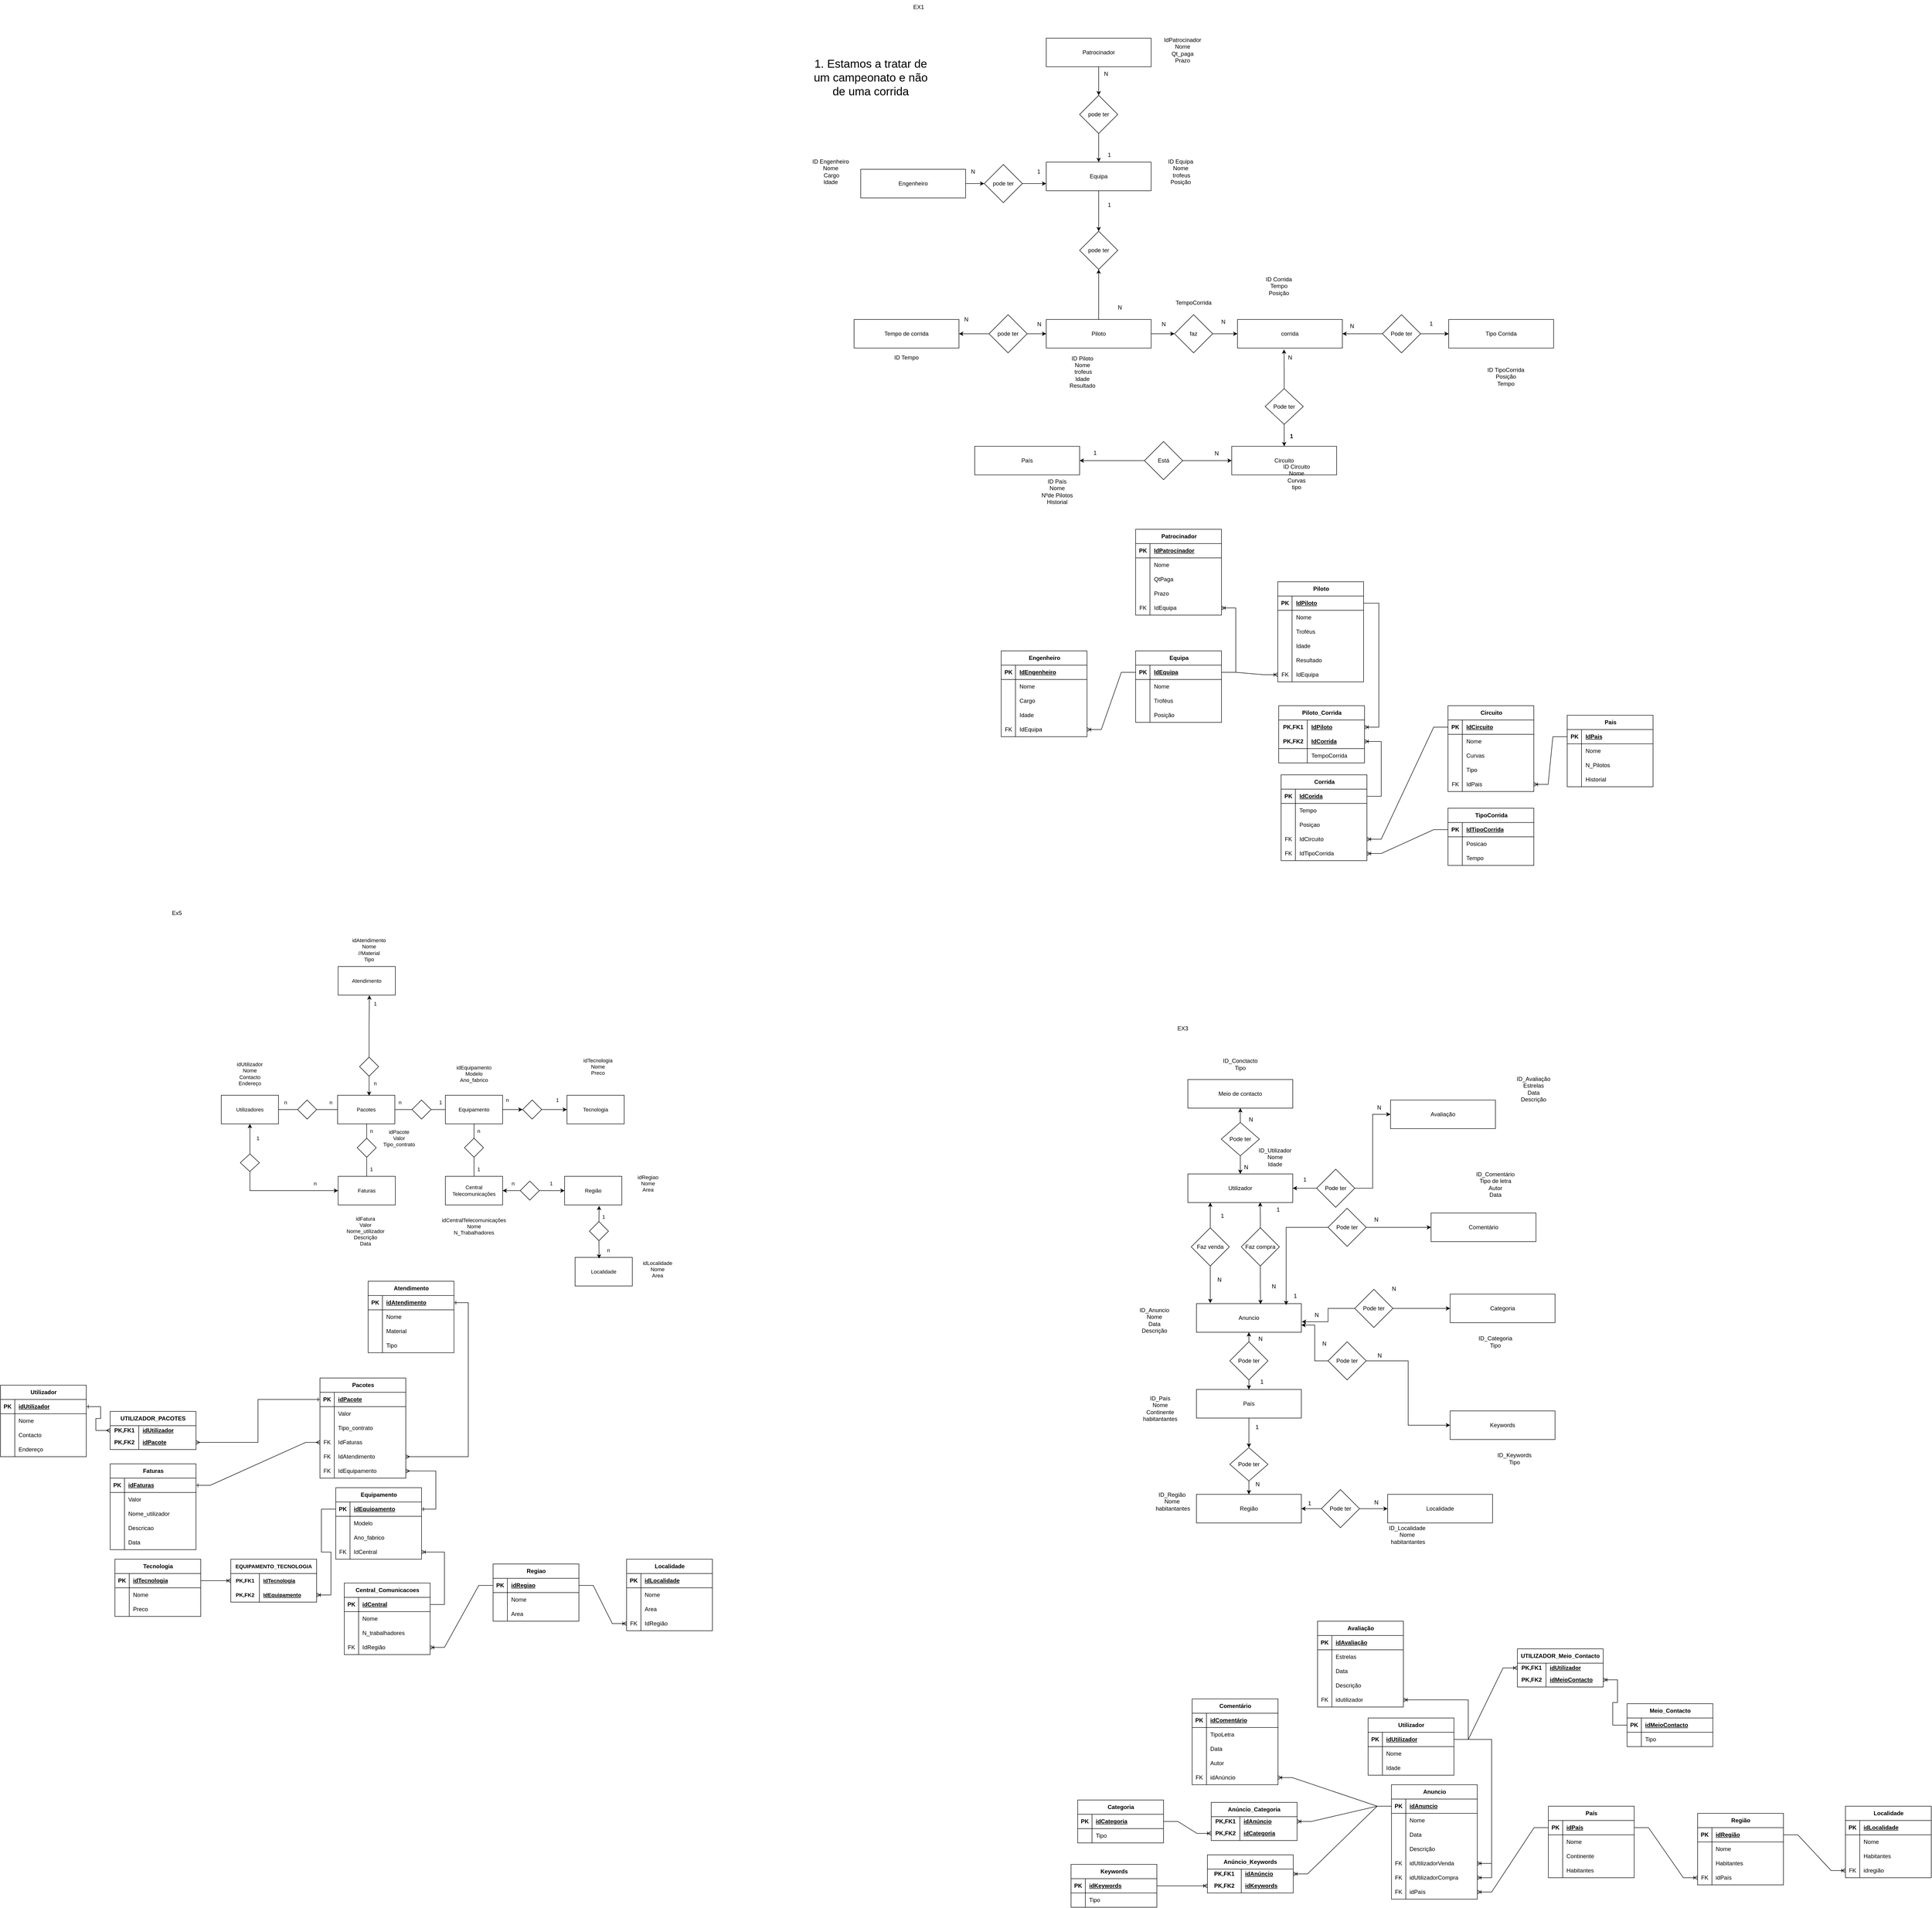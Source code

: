<mxfile version="22.1.2" type="device">
  <diagram name="Página-1" id="px25BSjsOQjQ5rr0r6cA">
    <mxGraphModel dx="3774" dy="3417" grid="1" gridSize="10" guides="1" tooltips="1" connect="1" arrows="1" fold="1" page="1" pageScale="1" pageWidth="827" pageHeight="1169" math="0" shadow="0">
      <root>
        <mxCell id="0" />
        <mxCell id="1" parent="0" />
        <mxCell id="OoftnsbolGtVfyadZoi7-22" value="corrida" style="rounded=0;whiteSpace=wrap;html=1;" parent="1" vertex="1">
          <mxGeometry x="944" y="-880" width="220" height="60" as="geometry" />
        </mxCell>
        <mxCell id="OoftnsbolGtVfyadZoi7-38" value="País" style="rounded=0;whiteSpace=wrap;html=1;" parent="1" vertex="1">
          <mxGeometry x="393" y="-614" width="220" height="60" as="geometry" />
        </mxCell>
        <mxCell id="OoftnsbolGtVfyadZoi7-39" value="Circuito" style="rounded=0;whiteSpace=wrap;html=1;" parent="1" vertex="1">
          <mxGeometry x="932" y="-614" width="220" height="60" as="geometry" />
        </mxCell>
        <mxCell id="OoftnsbolGtVfyadZoi7-49" style="edgeStyle=orthogonalEdgeStyle;rounded=0;orthogonalLoop=1;jettySize=auto;html=1;entryX=0;entryY=0.5;entryDx=0;entryDy=0;" parent="1" source="OoftnsbolGtVfyadZoi7-43" target="OoftnsbolGtVfyadZoi7-39" edge="1">
          <mxGeometry relative="1" as="geometry" />
        </mxCell>
        <mxCell id="OoftnsbolGtVfyadZoi7-50" style="edgeStyle=orthogonalEdgeStyle;rounded=0;orthogonalLoop=1;jettySize=auto;html=1;exitX=0;exitY=0.5;exitDx=0;exitDy=0;entryX=1;entryY=0.5;entryDx=0;entryDy=0;" parent="1" source="OoftnsbolGtVfyadZoi7-43" target="OoftnsbolGtVfyadZoi7-38" edge="1">
          <mxGeometry relative="1" as="geometry" />
        </mxCell>
        <mxCell id="OoftnsbolGtVfyadZoi7-43" value="Está" style="rhombus;whiteSpace=wrap;html=1;" parent="1" vertex="1">
          <mxGeometry x="749" y="-624" width="80" height="80" as="geometry" />
        </mxCell>
        <mxCell id="OoftnsbolGtVfyadZoi7-45" value="1" style="text;html=1;align=center;verticalAlign=middle;resizable=0;points=[];autosize=1;strokeColor=none;fillColor=none;" parent="1" vertex="1">
          <mxGeometry x="630" y="-615" width="30" height="30" as="geometry" />
        </mxCell>
        <mxCell id="OoftnsbolGtVfyadZoi7-44" value="N" style="text;html=1;align=center;verticalAlign=middle;resizable=0;points=[];autosize=1;strokeColor=none;fillColor=none;" parent="1" vertex="1">
          <mxGeometry x="885" y="-614" width="30" height="30" as="geometry" />
        </mxCell>
        <mxCell id="OoftnsbolGtVfyadZoi7-54" style="edgeStyle=orthogonalEdgeStyle;rounded=0;orthogonalLoop=1;jettySize=auto;html=1;entryX=0.5;entryY=0;entryDx=0;entryDy=0;" parent="1" source="OoftnsbolGtVfyadZoi7-51" target="OoftnsbolGtVfyadZoi7-39" edge="1">
          <mxGeometry relative="1" as="geometry" />
        </mxCell>
        <mxCell id="OoftnsbolGtVfyadZoi7-51" value="Pode ter" style="rhombus;whiteSpace=wrap;html=1;direction=south;" parent="1" vertex="1">
          <mxGeometry x="1002" y="-735" width="80" height="75" as="geometry" />
        </mxCell>
        <mxCell id="OoftnsbolGtVfyadZoi7-55" value="1" style="text;html=1;align=center;verticalAlign=middle;resizable=0;points=[];autosize=1;strokeColor=none;fillColor=none;fontStyle=1" parent="1" vertex="1">
          <mxGeometry x="1042" y="-650" width="30" height="30" as="geometry" />
        </mxCell>
        <mxCell id="OoftnsbolGtVfyadZoi7-57" value="N" style="text;html=1;align=center;verticalAlign=middle;resizable=0;points=[];autosize=1;strokeColor=none;fillColor=none;" parent="1" vertex="1">
          <mxGeometry x="1039" y="-815" width="30" height="30" as="geometry" />
        </mxCell>
        <mxCell id="OoftnsbolGtVfyadZoi7-66" value="ID Corrida&lt;br&gt;Tempo&lt;br&gt;Posição" style="text;html=1;strokeColor=none;fillColor=none;align=center;verticalAlign=middle;whiteSpace=wrap;rounded=0;" parent="1" vertex="1">
          <mxGeometry x="968" y="-985" width="126" height="70" as="geometry" />
        </mxCell>
        <mxCell id="S0OBS0Rkbt7RvJJZmT9q-7" value="ID Circuito&lt;br&gt;Nome&lt;br&gt;Curvas&lt;br&gt;tipo&lt;br&gt;" style="text;html=1;strokeColor=none;fillColor=none;align=center;verticalAlign=middle;whiteSpace=wrap;rounded=0;" parent="1" vertex="1">
          <mxGeometry x="1005" y="-585" width="126" height="70" as="geometry" />
        </mxCell>
        <mxCell id="S0OBS0Rkbt7RvJJZmT9q-8" value="ID País&lt;br&gt;Nome&lt;br&gt;Nºde Pilotos&lt;br&gt;Historial" style="text;html=1;strokeColor=none;fillColor=none;align=center;verticalAlign=middle;whiteSpace=wrap;rounded=0;" parent="1" vertex="1">
          <mxGeometry x="503" y="-554" width="126" height="70" as="geometry" />
        </mxCell>
        <mxCell id="PyIhO4x6Mf8aMNwlnC2s-1" value="Utilizador" style="rounded=0;whiteSpace=wrap;html=1;" parent="1" vertex="1">
          <mxGeometry x="840" y="912" width="220" height="60" as="geometry" />
        </mxCell>
        <mxCell id="PyIhO4x6Mf8aMNwlnC2s-2" value="Anuncio" style="rounded=0;whiteSpace=wrap;html=1;" parent="1" vertex="1">
          <mxGeometry x="858" y="1184" width="220" height="60" as="geometry" />
        </mxCell>
        <mxCell id="PyIhO4x6Mf8aMNwlnC2s-3" value="Faz compra" style="rhombus;whiteSpace=wrap;html=1;direction=south;" parent="1" vertex="1">
          <mxGeometry x="952" y="1025" width="80" height="80" as="geometry" />
        </mxCell>
        <mxCell id="PyIhO4x6Mf8aMNwlnC2s-6" value="1" style="text;html=1;align=center;verticalAlign=middle;resizable=0;points=[];autosize=1;strokeColor=none;fillColor=none;" parent="1" vertex="1">
          <mxGeometry x="1014" y="972" width="30" height="30" as="geometry" />
        </mxCell>
        <mxCell id="PyIhO4x6Mf8aMNwlnC2s-8" value="Meio de contacto" style="rounded=0;whiteSpace=wrap;html=1;" parent="1" vertex="1">
          <mxGeometry x="840" y="714" width="220" height="60" as="geometry" />
        </mxCell>
        <mxCell id="PyIhO4x6Mf8aMNwlnC2s-11" style="edgeStyle=orthogonalEdgeStyle;rounded=0;orthogonalLoop=1;jettySize=auto;html=1;exitX=1;exitY=0.5;exitDx=0;exitDy=0;entryX=0.5;entryY=0;entryDx=0;entryDy=0;" parent="1" source="PyIhO4x6Mf8aMNwlnC2s-9" target="PyIhO4x6Mf8aMNwlnC2s-1" edge="1">
          <mxGeometry relative="1" as="geometry" />
        </mxCell>
        <mxCell id="PyIhO4x6Mf8aMNwlnC2s-12" style="edgeStyle=orthogonalEdgeStyle;rounded=0;orthogonalLoop=1;jettySize=auto;html=1;exitX=0;exitY=0.5;exitDx=0;exitDy=0;" parent="1" source="PyIhO4x6Mf8aMNwlnC2s-9" target="PyIhO4x6Mf8aMNwlnC2s-8" edge="1">
          <mxGeometry relative="1" as="geometry" />
        </mxCell>
        <mxCell id="PyIhO4x6Mf8aMNwlnC2s-9" value="Pode ter" style="rhombus;whiteSpace=wrap;html=1;direction=south;" parent="1" vertex="1">
          <mxGeometry x="910" y="804" width="80" height="70" as="geometry" />
        </mxCell>
        <mxCell id="PyIhO4x6Mf8aMNwlnC2s-13" value="&lt;span style=&quot;color: rgb(0, 0, 0); font-family: Helvetica; font-size: 12px; font-style: normal; font-variant-ligatures: normal; font-variant-caps: normal; font-weight: 400; letter-spacing: normal; orphans: 2; text-align: center; text-indent: 0px; text-transform: none; widows: 2; word-spacing: 0px; -webkit-text-stroke-width: 0px; background-color: rgb(251, 251, 251); text-decoration-thickness: initial; text-decoration-style: initial; text-decoration-color: initial; float: none; display: inline !important;&quot;&gt;N&lt;/span&gt;" style="text;whiteSpace=wrap;html=1;" parent="1" vertex="1">
          <mxGeometry x="966" y="784" width="24" height="20" as="geometry" />
        </mxCell>
        <mxCell id="PyIhO4x6Mf8aMNwlnC2s-15" value="&lt;span style=&quot;color: rgb(0, 0, 0); font-family: Helvetica; font-size: 12px; font-style: normal; font-variant-ligatures: normal; font-variant-caps: normal; font-weight: 400; letter-spacing: normal; orphans: 2; text-align: center; text-indent: 0px; text-transform: none; widows: 2; word-spacing: 0px; -webkit-text-stroke-width: 0px; background-color: rgb(251, 251, 251); text-decoration-thickness: initial; text-decoration-style: initial; text-decoration-color: initial; float: none; display: inline !important;&quot;&gt;N&lt;/span&gt;" style="text;whiteSpace=wrap;html=1;" parent="1" vertex="1">
          <mxGeometry x="956" y="884" width="24" height="20" as="geometry" />
        </mxCell>
        <mxCell id="PyIhO4x6Mf8aMNwlnC2s-17" value="&lt;span style=&quot;color: rgb(0, 0, 0); font-family: Helvetica; font-size: 12px; font-style: normal; font-variant-ligatures: normal; font-variant-caps: normal; font-weight: 400; letter-spacing: normal; orphans: 2; text-align: center; text-indent: 0px; text-transform: none; widows: 2; word-spacing: 0px; -webkit-text-stroke-width: 0px; background-color: rgb(251, 251, 251); text-decoration-thickness: initial; text-decoration-style: initial; text-decoration-color: initial; float: none; display: inline !important;&quot;&gt;N&lt;/span&gt;" style="text;whiteSpace=wrap;html=1;" parent="1" vertex="1">
          <mxGeometry x="1014" y="1134" width="24" height="20" as="geometry" />
        </mxCell>
        <mxCell id="8HZ7q81s1EmlzTK9Br_j-142" style="edgeStyle=orthogonalEdgeStyle;rounded=0;orthogonalLoop=1;jettySize=auto;html=1;exitX=0.5;exitY=1;exitDx=0;exitDy=0;entryX=0;entryY=0.5;entryDx=0;entryDy=0;" edge="1" parent="1" source="PyIhO4x6Mf8aMNwlnC2s-18" target="PyIhO4x6Mf8aMNwlnC2s-21">
          <mxGeometry relative="1" as="geometry" />
        </mxCell>
        <mxCell id="PyIhO4x6Mf8aMNwlnC2s-18" value="País" style="rounded=0;whiteSpace=wrap;html=1;" parent="1" vertex="1">
          <mxGeometry x="858" y="1364" width="220" height="60" as="geometry" />
        </mxCell>
        <mxCell id="PyIhO4x6Mf8aMNwlnC2s-19" value="Região" style="rounded=0;whiteSpace=wrap;html=1;" parent="1" vertex="1">
          <mxGeometry x="858" y="1584" width="220" height="60" as="geometry" />
        </mxCell>
        <mxCell id="PyIhO4x6Mf8aMNwlnC2s-20" value="Localidade" style="rounded=0;whiteSpace=wrap;html=1;" parent="1" vertex="1">
          <mxGeometry x="1259" y="1584" width="220" height="60" as="geometry" />
        </mxCell>
        <mxCell id="PyIhO4x6Mf8aMNwlnC2s-23" style="edgeStyle=orthogonalEdgeStyle;rounded=0;orthogonalLoop=1;jettySize=auto;html=1;exitX=1;exitY=0.5;exitDx=0;exitDy=0;" parent="1" source="PyIhO4x6Mf8aMNwlnC2s-21" target="PyIhO4x6Mf8aMNwlnC2s-19" edge="1">
          <mxGeometry relative="1" as="geometry" />
        </mxCell>
        <mxCell id="PyIhO4x6Mf8aMNwlnC2s-21" value="Pode ter" style="rhombus;whiteSpace=wrap;html=1;direction=south;" parent="1" vertex="1">
          <mxGeometry x="928" y="1486" width="80" height="70" as="geometry" />
        </mxCell>
        <mxCell id="PyIhO4x6Mf8aMNwlnC2s-25" style="edgeStyle=orthogonalEdgeStyle;rounded=0;orthogonalLoop=1;jettySize=auto;html=1;entryX=0;entryY=0.5;entryDx=0;entryDy=0;" parent="1" source="PyIhO4x6Mf8aMNwlnC2s-24" target="PyIhO4x6Mf8aMNwlnC2s-20" edge="1">
          <mxGeometry relative="1" as="geometry" />
        </mxCell>
        <mxCell id="PyIhO4x6Mf8aMNwlnC2s-26" style="edgeStyle=orthogonalEdgeStyle;rounded=0;orthogonalLoop=1;jettySize=auto;html=1;exitX=0.5;exitY=1;exitDx=0;exitDy=0;entryX=1;entryY=0.5;entryDx=0;entryDy=0;" parent="1" source="PyIhO4x6Mf8aMNwlnC2s-24" target="PyIhO4x6Mf8aMNwlnC2s-19" edge="1">
          <mxGeometry relative="1" as="geometry" />
        </mxCell>
        <mxCell id="PyIhO4x6Mf8aMNwlnC2s-24" value="Pode ter" style="rhombus;whiteSpace=wrap;html=1;direction=south;" parent="1" vertex="1">
          <mxGeometry x="1120" y="1574" width="80" height="80" as="geometry" />
        </mxCell>
        <mxCell id="PyIhO4x6Mf8aMNwlnC2s-27" value="&lt;span style=&quot;color: rgb(0, 0, 0); font-family: Helvetica; font-size: 12px; font-style: normal; font-variant-ligatures: normal; font-variant-caps: normal; font-weight: 400; letter-spacing: normal; orphans: 2; text-align: center; text-indent: 0px; text-transform: none; widows: 2; word-spacing: 0px; -webkit-text-stroke-width: 0px; background-color: rgb(251, 251, 251); text-decoration-thickness: initial; text-decoration-style: initial; text-decoration-color: initial; float: none; display: inline !important;&quot;&gt;N&lt;/span&gt;" style="text;whiteSpace=wrap;html=1;" parent="1" vertex="1">
          <mxGeometry x="980" y="1549" width="24" height="20" as="geometry" />
        </mxCell>
        <mxCell id="PyIhO4x6Mf8aMNwlnC2s-28" value="&lt;span style=&quot;color: rgb(0, 0, 0); font-family: Helvetica; font-size: 12px; font-style: normal; font-variant-ligatures: normal; font-variant-caps: normal; font-weight: 400; letter-spacing: normal; orphans: 2; text-align: center; text-indent: 0px; text-transform: none; widows: 2; word-spacing: 0px; -webkit-text-stroke-width: 0px; background-color: rgb(251, 251, 251); text-decoration-thickness: initial; text-decoration-style: initial; text-decoration-color: initial; float: none; display: inline !important;&quot;&gt;1&lt;/span&gt;" style="text;whiteSpace=wrap;html=1;" parent="1" vertex="1">
          <mxGeometry x="980" y="1429" width="24" height="20" as="geometry" />
        </mxCell>
        <mxCell id="PyIhO4x6Mf8aMNwlnC2s-29" value="&lt;span style=&quot;color: rgb(0, 0, 0); font-family: Helvetica; font-size: 12px; font-style: normal; font-variant-ligatures: normal; font-variant-caps: normal; font-weight: 400; letter-spacing: normal; orphans: 2; text-align: center; text-indent: 0px; text-transform: none; widows: 2; word-spacing: 0px; -webkit-text-stroke-width: 0px; background-color: rgb(251, 251, 251); text-decoration-thickness: initial; text-decoration-style: initial; text-decoration-color: initial; float: none; display: inline !important;&quot;&gt;N&lt;/span&gt;" style="text;whiteSpace=wrap;html=1;" parent="1" vertex="1">
          <mxGeometry x="1229" y="1587" width="24" height="20" as="geometry" />
        </mxCell>
        <mxCell id="PyIhO4x6Mf8aMNwlnC2s-30" value="&lt;span style=&quot;color: rgb(0, 0, 0); font-family: Helvetica; font-size: 12px; font-style: normal; font-variant-ligatures: normal; font-variant-caps: normal; font-weight: 400; letter-spacing: normal; orphans: 2; text-align: center; text-indent: 0px; text-transform: none; widows: 2; word-spacing: 0px; -webkit-text-stroke-width: 0px; background-color: rgb(251, 251, 251); text-decoration-thickness: initial; text-decoration-style: initial; text-decoration-color: initial; float: none; display: inline !important;&quot;&gt;1&lt;/span&gt;" style="text;whiteSpace=wrap;html=1;" parent="1" vertex="1">
          <mxGeometry x="1090" y="1589" width="24" height="20" as="geometry" />
        </mxCell>
        <mxCell id="PyIhO4x6Mf8aMNwlnC2s-32" style="edgeStyle=orthogonalEdgeStyle;rounded=0;orthogonalLoop=1;jettySize=auto;html=1;exitX=0;exitY=0.5;exitDx=0;exitDy=0;entryX=0.5;entryY=1;entryDx=0;entryDy=0;" parent="1" source="PyIhO4x6Mf8aMNwlnC2s-31" target="PyIhO4x6Mf8aMNwlnC2s-2" edge="1">
          <mxGeometry relative="1" as="geometry" />
        </mxCell>
        <mxCell id="PyIhO4x6Mf8aMNwlnC2s-33" style="edgeStyle=orthogonalEdgeStyle;rounded=0;orthogonalLoop=1;jettySize=auto;html=1;exitX=1;exitY=0.5;exitDx=0;exitDy=0;entryX=0.5;entryY=0;entryDx=0;entryDy=0;" parent="1" source="PyIhO4x6Mf8aMNwlnC2s-31" target="PyIhO4x6Mf8aMNwlnC2s-18" edge="1">
          <mxGeometry relative="1" as="geometry" />
        </mxCell>
        <mxCell id="PyIhO4x6Mf8aMNwlnC2s-31" value="Pode ter" style="rhombus;whiteSpace=wrap;html=1;direction=south;" parent="1" vertex="1">
          <mxGeometry x="928" y="1264" width="80" height="80" as="geometry" />
        </mxCell>
        <mxCell id="PyIhO4x6Mf8aMNwlnC2s-34" value="&lt;span style=&quot;color: rgb(0, 0, 0); font-family: Helvetica; font-size: 12px; font-style: normal; font-variant-ligatures: normal; font-variant-caps: normal; font-weight: 400; letter-spacing: normal; orphans: 2; text-align: center; text-indent: 0px; text-transform: none; widows: 2; word-spacing: 0px; -webkit-text-stroke-width: 0px; background-color: rgb(251, 251, 251); text-decoration-thickness: initial; text-decoration-style: initial; text-decoration-color: initial; float: none; display: inline !important;&quot;&gt;N&lt;/span&gt;" style="text;whiteSpace=wrap;html=1;" parent="1" vertex="1">
          <mxGeometry x="986" y="1244" width="24" height="20" as="geometry" />
        </mxCell>
        <mxCell id="PyIhO4x6Mf8aMNwlnC2s-35" value="&lt;span style=&quot;color: rgb(0, 0, 0); font-family: Helvetica; font-size: 12px; font-style: normal; font-variant-ligatures: normal; font-variant-caps: normal; font-weight: 400; letter-spacing: normal; orphans: 2; text-align: center; text-indent: 0px; text-transform: none; widows: 2; word-spacing: 0px; -webkit-text-stroke-width: 0px; background-color: rgb(251, 251, 251); text-decoration-thickness: initial; text-decoration-style: initial; text-decoration-color: initial; float: none; display: inline !important;&quot;&gt;1&lt;/span&gt;" style="text;whiteSpace=wrap;html=1;" parent="1" vertex="1">
          <mxGeometry x="990" y="1334" width="24" height="20" as="geometry" />
        </mxCell>
        <mxCell id="PyIhO4x6Mf8aMNwlnC2s-36" value="Avaliação&lt;br&gt;" style="rounded=0;whiteSpace=wrap;html=1;" parent="1" vertex="1">
          <mxGeometry x="1265" y="757" width="220" height="60" as="geometry" />
        </mxCell>
        <mxCell id="PyIhO4x6Mf8aMNwlnC2s-38" style="edgeStyle=orthogonalEdgeStyle;rounded=0;orthogonalLoop=1;jettySize=auto;html=1;exitX=0.5;exitY=1;exitDx=0;exitDy=0;entryX=1;entryY=0.5;entryDx=0;entryDy=0;" parent="1" source="PyIhO4x6Mf8aMNwlnC2s-37" target="PyIhO4x6Mf8aMNwlnC2s-1" edge="1">
          <mxGeometry relative="1" as="geometry" />
        </mxCell>
        <mxCell id="8HZ7q81s1EmlzTK9Br_j-148" style="edgeStyle=orthogonalEdgeStyle;rounded=0;orthogonalLoop=1;jettySize=auto;html=1;exitX=0.5;exitY=0;exitDx=0;exitDy=0;entryX=0;entryY=0.5;entryDx=0;entryDy=0;" edge="1" parent="1" source="PyIhO4x6Mf8aMNwlnC2s-37" target="PyIhO4x6Mf8aMNwlnC2s-36">
          <mxGeometry relative="1" as="geometry" />
        </mxCell>
        <mxCell id="PyIhO4x6Mf8aMNwlnC2s-37" value="Pode ter" style="rhombus;whiteSpace=wrap;html=1;direction=south;" parent="1" vertex="1">
          <mxGeometry x="1110" y="902" width="80" height="80" as="geometry" />
        </mxCell>
        <mxCell id="PyIhO4x6Mf8aMNwlnC2s-40" value="&lt;span style=&quot;color: rgb(0, 0, 0); font-family: Helvetica; font-size: 12px; font-style: normal; font-variant-ligatures: normal; font-variant-caps: normal; font-weight: 400; letter-spacing: normal; orphans: 2; text-align: center; text-indent: 0px; text-transform: none; widows: 2; word-spacing: 0px; -webkit-text-stroke-width: 0px; background-color: rgb(251, 251, 251); text-decoration-thickness: initial; text-decoration-style: initial; text-decoration-color: initial; float: none; display: inline !important;&quot;&gt;N&lt;/span&gt;" style="text;whiteSpace=wrap;html=1;" parent="1" vertex="1">
          <mxGeometry x="1235" y="759" width="24" height="20" as="geometry" />
        </mxCell>
        <mxCell id="PyIhO4x6Mf8aMNwlnC2s-41" value="1" style="text;html=1;align=center;verticalAlign=middle;resizable=0;points=[];autosize=1;strokeColor=none;fillColor=none;" parent="1" vertex="1">
          <mxGeometry x="1070" y="909" width="30" height="30" as="geometry" />
        </mxCell>
        <mxCell id="PyIhO4x6Mf8aMNwlnC2s-42" value="Comentário" style="rounded=0;whiteSpace=wrap;html=1;" parent="1" vertex="1">
          <mxGeometry x="1350" y="994" width="220" height="60" as="geometry" />
        </mxCell>
        <mxCell id="PyIhO4x6Mf8aMNwlnC2s-44" style="edgeStyle=orthogonalEdgeStyle;rounded=0;orthogonalLoop=1;jettySize=auto;html=1;exitX=0.5;exitY=0;exitDx=0;exitDy=0;entryX=0;entryY=0.5;entryDx=0;entryDy=0;" parent="1" source="PyIhO4x6Mf8aMNwlnC2s-43" target="PyIhO4x6Mf8aMNwlnC2s-42" edge="1">
          <mxGeometry relative="1" as="geometry" />
        </mxCell>
        <mxCell id="PyIhO4x6Mf8aMNwlnC2s-43" value="Pode ter" style="rhombus;whiteSpace=wrap;html=1;direction=south;" parent="1" vertex="1">
          <mxGeometry x="1134" y="984" width="80" height="80" as="geometry" />
        </mxCell>
        <mxCell id="PyIhO4x6Mf8aMNwlnC2s-46" value="&lt;span style=&quot;color: rgb(0, 0, 0); font-family: Helvetica; font-size: 12px; font-style: normal; font-variant-ligatures: normal; font-variant-caps: normal; font-weight: 400; letter-spacing: normal; orphans: 2; text-align: center; text-indent: 0px; text-transform: none; widows: 2; word-spacing: 0px; -webkit-text-stroke-width: 0px; background-color: rgb(251, 251, 251); text-decoration-thickness: initial; text-decoration-style: initial; text-decoration-color: initial; float: none; display: inline !important;&quot;&gt;N&lt;/span&gt;" style="text;whiteSpace=wrap;html=1;" parent="1" vertex="1">
          <mxGeometry x="1229" y="994" width="24" height="20" as="geometry" />
        </mxCell>
        <mxCell id="PyIhO4x6Mf8aMNwlnC2s-47" value="&lt;span style=&quot;color: rgb(0, 0, 0); font-family: Helvetica; font-size: 12px; font-style: normal; font-variant-ligatures: normal; font-variant-caps: normal; font-weight: 400; letter-spacing: normal; orphans: 2; text-align: center; text-indent: 0px; text-transform: none; widows: 2; word-spacing: 0px; -webkit-text-stroke-width: 0px; background-color: rgb(251, 251, 251); text-decoration-thickness: initial; text-decoration-style: initial; text-decoration-color: initial; float: none; display: inline !important;&quot;&gt;1&lt;/span&gt;" style="text;whiteSpace=wrap;html=1;" parent="1" vertex="1">
          <mxGeometry x="1060" y="1154" width="24" height="20" as="geometry" />
        </mxCell>
        <mxCell id="PyIhO4x6Mf8aMNwlnC2s-48" value="Keywords" style="rounded=0;whiteSpace=wrap;html=1;" parent="1" vertex="1">
          <mxGeometry x="1390" y="1409" width="220" height="60" as="geometry" />
        </mxCell>
        <mxCell id="PyIhO4x6Mf8aMNwlnC2s-50" style="edgeStyle=orthogonalEdgeStyle;rounded=0;orthogonalLoop=1;jettySize=auto;html=1;exitX=0.5;exitY=0;exitDx=0;exitDy=0;entryX=0;entryY=0.5;entryDx=0;entryDy=0;" parent="1" source="PyIhO4x6Mf8aMNwlnC2s-49" target="PyIhO4x6Mf8aMNwlnC2s-48" edge="1">
          <mxGeometry relative="1" as="geometry" />
        </mxCell>
        <mxCell id="PyIhO4x6Mf8aMNwlnC2s-51" style="edgeStyle=orthogonalEdgeStyle;rounded=0;orthogonalLoop=1;jettySize=auto;html=1;exitX=0.5;exitY=1;exitDx=0;exitDy=0;entryX=1;entryY=0.75;entryDx=0;entryDy=0;" parent="1" source="PyIhO4x6Mf8aMNwlnC2s-49" target="PyIhO4x6Mf8aMNwlnC2s-2" edge="1">
          <mxGeometry relative="1" as="geometry" />
        </mxCell>
        <mxCell id="PyIhO4x6Mf8aMNwlnC2s-49" value="Pode ter" style="rhombus;whiteSpace=wrap;html=1;direction=south;" parent="1" vertex="1">
          <mxGeometry x="1134" y="1264" width="80" height="80" as="geometry" />
        </mxCell>
        <mxCell id="PyIhO4x6Mf8aMNwlnC2s-52" value="&lt;span style=&quot;color: rgb(0, 0, 0); font-family: Helvetica; font-size: 12px; font-style: normal; font-variant-ligatures: normal; font-variant-caps: normal; font-weight: 400; letter-spacing: normal; orphans: 2; text-align: center; text-indent: 0px; text-transform: none; widows: 2; word-spacing: 0px; -webkit-text-stroke-width: 0px; background-color: rgb(251, 251, 251); text-decoration-thickness: initial; text-decoration-style: initial; text-decoration-color: initial; float: none; display: inline !important;&quot;&gt;N&lt;/span&gt;" style="text;whiteSpace=wrap;html=1;" parent="1" vertex="1">
          <mxGeometry x="1236" y="1279" width="24" height="20" as="geometry" />
        </mxCell>
        <mxCell id="PyIhO4x6Mf8aMNwlnC2s-53" value="&lt;span style=&quot;color: rgb(0, 0, 0); font-family: Helvetica; font-size: 12px; font-style: normal; font-variant-ligatures: normal; font-variant-caps: normal; font-weight: 400; letter-spacing: normal; orphans: 2; text-align: center; text-indent: 0px; text-transform: none; widows: 2; word-spacing: 0px; -webkit-text-stroke-width: 0px; background-color: rgb(251, 251, 251); text-decoration-thickness: initial; text-decoration-style: initial; text-decoration-color: initial; float: none; display: inline !important;&quot;&gt;N&lt;/span&gt;" style="text;whiteSpace=wrap;html=1;" parent="1" vertex="1">
          <mxGeometry x="1120" y="1254" width="24" height="20" as="geometry" />
        </mxCell>
        <mxCell id="PyIhO4x6Mf8aMNwlnC2s-55" value="Categoria" style="rounded=0;whiteSpace=wrap;html=1;" parent="1" vertex="1">
          <mxGeometry x="1390" y="1164" width="220" height="60" as="geometry" />
        </mxCell>
        <mxCell id="PyIhO4x6Mf8aMNwlnC2s-59" style="edgeStyle=orthogonalEdgeStyle;rounded=0;orthogonalLoop=1;jettySize=auto;html=1;exitX=0.5;exitY=0;exitDx=0;exitDy=0;" parent="1" source="PyIhO4x6Mf8aMNwlnC2s-56" target="PyIhO4x6Mf8aMNwlnC2s-55" edge="1">
          <mxGeometry relative="1" as="geometry" />
        </mxCell>
        <mxCell id="PyIhO4x6Mf8aMNwlnC2s-56" value="Pode ter" style="rhombus;whiteSpace=wrap;html=1;direction=south;" parent="1" vertex="1">
          <mxGeometry x="1190" y="1154" width="80" height="80" as="geometry" />
        </mxCell>
        <mxCell id="PyIhO4x6Mf8aMNwlnC2s-60" style="edgeStyle=orthogonalEdgeStyle;rounded=0;orthogonalLoop=1;jettySize=auto;html=1;exitX=0.5;exitY=1;exitDx=0;exitDy=0;entryX=1.005;entryY=0.633;entryDx=0;entryDy=0;entryPerimeter=0;" parent="1" source="PyIhO4x6Mf8aMNwlnC2s-56" target="PyIhO4x6Mf8aMNwlnC2s-2" edge="1">
          <mxGeometry relative="1" as="geometry" />
        </mxCell>
        <mxCell id="PyIhO4x6Mf8aMNwlnC2s-62" value="&lt;span style=&quot;color: rgb(0, 0, 0); font-family: Helvetica; font-size: 12px; font-style: normal; font-variant-ligatures: normal; font-variant-caps: normal; font-weight: 400; letter-spacing: normal; orphans: 2; text-align: center; text-indent: 0px; text-transform: none; widows: 2; word-spacing: 0px; -webkit-text-stroke-width: 0px; background-color: rgb(251, 251, 251); text-decoration-thickness: initial; text-decoration-style: initial; text-decoration-color: initial; float: none; display: inline !important;&quot;&gt;N&lt;/span&gt;" style="text;whiteSpace=wrap;html=1;" parent="1" vertex="1">
          <mxGeometry x="1266" y="1139" width="24" height="20" as="geometry" />
        </mxCell>
        <mxCell id="PyIhO4x6Mf8aMNwlnC2s-63" value="&lt;span style=&quot;color: rgb(0, 0, 0); font-family: Helvetica; font-size: 12px; font-style: normal; font-variant-ligatures: normal; font-variant-caps: normal; font-weight: 400; letter-spacing: normal; orphans: 2; text-align: center; text-indent: 0px; text-transform: none; widows: 2; word-spacing: 0px; -webkit-text-stroke-width: 0px; background-color: rgb(251, 251, 251); text-decoration-thickness: initial; text-decoration-style: initial; text-decoration-color: initial; float: none; display: inline !important;&quot;&gt;N&lt;/span&gt;" style="text;whiteSpace=wrap;html=1;" parent="1" vertex="1">
          <mxGeometry x="1104" y="1194" width="24" height="20" as="geometry" />
        </mxCell>
        <mxCell id="PyIhO4x6Mf8aMNwlnC2s-64" value="ID_Conctacto&lt;br&gt;Tipo&lt;br&gt;" style="text;html=1;strokeColor=none;fillColor=none;align=center;verticalAlign=middle;whiteSpace=wrap;rounded=0;" parent="1" vertex="1">
          <mxGeometry x="920" y="667" width="60" height="30" as="geometry" />
        </mxCell>
        <mxCell id="PyIhO4x6Mf8aMNwlnC2s-66" value="ID_Utilizador&lt;br&gt;Nome&lt;br&gt;Idade&lt;br&gt;&lt;br&gt;" style="text;html=1;strokeColor=none;fillColor=none;align=center;verticalAlign=middle;whiteSpace=wrap;rounded=0;" parent="1" vertex="1">
          <mxGeometry x="983" y="849" width="80" height="70" as="geometry" />
        </mxCell>
        <mxCell id="PyIhO4x6Mf8aMNwlnC2s-82" value="ID_Avaliação&lt;br&gt;Estrelas&lt;br&gt;Data&lt;br&gt;Descrição&lt;br&gt;" style="text;html=1;strokeColor=none;fillColor=none;align=center;verticalAlign=middle;whiteSpace=wrap;rounded=0;" parent="1" vertex="1">
          <mxGeometry x="1520" y="689" width="90" height="90" as="geometry" />
        </mxCell>
        <mxCell id="PyIhO4x6Mf8aMNwlnC2s-83" value="ID_Comentário&lt;br&gt;Tipo de letra&lt;br&gt;Autor&lt;br&gt;Data" style="text;html=1;strokeColor=none;fillColor=none;align=center;verticalAlign=middle;whiteSpace=wrap;rounded=0;" parent="1" vertex="1">
          <mxGeometry x="1440" y="889" width="90" height="90" as="geometry" />
        </mxCell>
        <mxCell id="PyIhO4x6Mf8aMNwlnC2s-84" value="ID_Categoria&lt;br&gt;Tipo" style="text;html=1;strokeColor=none;fillColor=none;align=center;verticalAlign=middle;whiteSpace=wrap;rounded=0;" parent="1" vertex="1">
          <mxGeometry x="1440" y="1219" width="90" height="90" as="geometry" />
        </mxCell>
        <mxCell id="PyIhO4x6Mf8aMNwlnC2s-85" value="ID_Keywords&lt;br&gt;Tipo" style="text;html=1;strokeColor=none;fillColor=none;align=center;verticalAlign=middle;whiteSpace=wrap;rounded=0;" parent="1" vertex="1">
          <mxGeometry x="1480" y="1464" width="90" height="90" as="geometry" />
        </mxCell>
        <mxCell id="PyIhO4x6Mf8aMNwlnC2s-86" value="ID_Anuncio&lt;br&gt;Nome&lt;br&gt;Data&lt;br&gt;Descrição&lt;br&gt;" style="text;html=1;strokeColor=none;fillColor=none;align=center;verticalAlign=middle;whiteSpace=wrap;rounded=0;" parent="1" vertex="1">
          <mxGeometry x="730" y="1184" width="80" height="70" as="geometry" />
        </mxCell>
        <mxCell id="PyIhO4x6Mf8aMNwlnC2s-87" value="ID_País&lt;br&gt;Nome&lt;br&gt;Continente&lt;br&gt;habitantantes" style="text;html=1;strokeColor=none;fillColor=none;align=center;verticalAlign=middle;whiteSpace=wrap;rounded=0;" parent="1" vertex="1">
          <mxGeometry x="742" y="1369" width="80" height="70" as="geometry" />
        </mxCell>
        <mxCell id="PyIhO4x6Mf8aMNwlnC2s-88" value="ID_Região&lt;br&gt;Nome&lt;br&gt;&amp;nbsp;habitantantes" style="text;html=1;strokeColor=none;fillColor=none;align=center;verticalAlign=middle;whiteSpace=wrap;rounded=0;" parent="1" vertex="1">
          <mxGeometry x="767" y="1564" width="80" height="70" as="geometry" />
        </mxCell>
        <mxCell id="PyIhO4x6Mf8aMNwlnC2s-89" value="ID_Localidade&lt;br&gt;Nome&lt;br&gt;&amp;nbsp;habitantantes" style="text;html=1;strokeColor=none;fillColor=none;align=center;verticalAlign=middle;whiteSpace=wrap;rounded=0;" parent="1" vertex="1">
          <mxGeometry x="1260" y="1634" width="80" height="70" as="geometry" />
        </mxCell>
        <mxCell id="PyIhO4x6Mf8aMNwlnC2s-90" value="EX3" style="text;html=1;strokeColor=none;fillColor=none;align=center;verticalAlign=middle;whiteSpace=wrap;rounded=0;" parent="1" vertex="1">
          <mxGeometry x="778" y="562" width="103" height="90" as="geometry" />
        </mxCell>
        <mxCell id="h-acbddNSIzd94WPm6we-1" value="Ex5" style="text;html=1;strokeColor=none;fillColor=none;align=center;verticalAlign=middle;whiteSpace=wrap;rounded=0;" parent="1" vertex="1">
          <mxGeometry x="-1310" y="350" width="60" height="30" as="geometry" />
        </mxCell>
        <mxCell id="h-acbddNSIzd94WPm6we-7" style="edgeStyle=none;shape=connector;rounded=0;orthogonalLoop=1;jettySize=auto;html=1;exitX=1;exitY=0.5;exitDx=0;exitDy=0;entryX=0;entryY=0.5;entryDx=0;entryDy=0;labelBackgroundColor=default;strokeColor=default;align=center;verticalAlign=middle;fontFamily=Helvetica;fontSize=11;fontColor=default;endArrow=none;endFill=0;" parent="1" source="h-acbddNSIzd94WPm6we-8" target="h-acbddNSIzd94WPm6we-17" edge="1">
          <mxGeometry relative="1" as="geometry" />
        </mxCell>
        <mxCell id="h-acbddNSIzd94WPm6we-8" value="Utilizadores" style="rounded=0;whiteSpace=wrap;html=1;fontFamily=Helvetica;fontSize=11;fontColor=default;" parent="1" vertex="1">
          <mxGeometry x="-1187" y="747" width="120" height="60" as="geometry" />
        </mxCell>
        <mxCell id="h-acbddNSIzd94WPm6we-9" style="edgeStyle=none;shape=connector;rounded=0;orthogonalLoop=1;jettySize=auto;html=1;exitX=1;exitY=0.5;exitDx=0;exitDy=0;entryX=0;entryY=0.5;entryDx=0;entryDy=0;labelBackgroundColor=default;strokeColor=default;align=center;verticalAlign=middle;fontFamily=Helvetica;fontSize=11;fontColor=default;endArrow=none;endFill=0;" parent="1" source="h-acbddNSIzd94WPm6we-10" target="h-acbddNSIzd94WPm6we-26" edge="1">
          <mxGeometry relative="1" as="geometry" />
        </mxCell>
        <mxCell id="h-acbddNSIzd94WPm6we-10" value="Pacotes" style="rounded=0;whiteSpace=wrap;html=1;fontFamily=Helvetica;fontSize=11;fontColor=default;" parent="1" vertex="1">
          <mxGeometry x="-943" y="747" width="120" height="60" as="geometry" />
        </mxCell>
        <mxCell id="h-acbddNSIzd94WPm6we-11" value="Faturas" style="rounded=0;whiteSpace=wrap;html=1;fontFamily=Helvetica;fontSize=11;fontColor=default;" parent="1" vertex="1">
          <mxGeometry x="-942" y="917" width="120" height="60" as="geometry" />
        </mxCell>
        <mxCell id="h-acbddNSIzd94WPm6we-12" value="idPacote&lt;br&gt;Valor&lt;br&gt;Tipo_contrato" style="text;html=1;strokeColor=none;fillColor=none;align=center;verticalAlign=middle;whiteSpace=wrap;rounded=0;fontSize=11;fontFamily=Helvetica;fontColor=default;" parent="1" vertex="1">
          <mxGeometry x="-879" y="797" width="130" height="80" as="geometry" />
        </mxCell>
        <mxCell id="h-acbddNSIzd94WPm6we-13" style="edgeStyle=none;shape=connector;rounded=0;orthogonalLoop=1;jettySize=auto;html=1;exitX=0.5;exitY=1;exitDx=0;exitDy=0;entryX=0.5;entryY=0;entryDx=0;entryDy=0;labelBackgroundColor=default;strokeColor=default;align=center;verticalAlign=middle;fontFamily=Helvetica;fontSize=11;fontColor=default;endArrow=none;endFill=0;" parent="1" source="h-acbddNSIzd94WPm6we-14" target="h-acbddNSIzd94WPm6we-30" edge="1">
          <mxGeometry relative="1" as="geometry" />
        </mxCell>
        <mxCell id="VX8Tt9QQytuwq7Q2jBnB-71" style="edgeStyle=orthogonalEdgeStyle;rounded=0;orthogonalLoop=1;jettySize=auto;html=1;exitX=1;exitY=0.5;exitDx=0;exitDy=0;entryX=0;entryY=0.5;entryDx=0;entryDy=0;" parent="1" source="h-acbddNSIzd94WPm6we-14" target="VX8Tt9QQytuwq7Q2jBnB-69" edge="1">
          <mxGeometry relative="1" as="geometry" />
        </mxCell>
        <mxCell id="h-acbddNSIzd94WPm6we-14" value="Equipamento" style="rounded=0;whiteSpace=wrap;html=1;fontFamily=Helvetica;fontSize=11;fontColor=default;" parent="1" vertex="1">
          <mxGeometry x="-717" y="747" width="120" height="60" as="geometry" />
        </mxCell>
        <mxCell id="h-acbddNSIzd94WPm6we-15" value="Central Telecomunicações" style="rounded=0;whiteSpace=wrap;html=1;fontFamily=Helvetica;fontSize=11;fontColor=default;" parent="1" vertex="1">
          <mxGeometry x="-717" y="917" width="120" height="60" as="geometry" />
        </mxCell>
        <mxCell id="h-acbddNSIzd94WPm6we-16" style="edgeStyle=none;shape=connector;rounded=0;orthogonalLoop=1;jettySize=auto;html=1;exitX=1;exitY=0.5;exitDx=0;exitDy=0;entryX=0;entryY=0.5;entryDx=0;entryDy=0;labelBackgroundColor=default;strokeColor=default;align=center;verticalAlign=middle;fontFamily=Helvetica;fontSize=11;fontColor=default;endArrow=none;endFill=0;" parent="1" source="h-acbddNSIzd94WPm6we-17" target="h-acbddNSIzd94WPm6we-10" edge="1">
          <mxGeometry relative="1" as="geometry" />
        </mxCell>
        <mxCell id="h-acbddNSIzd94WPm6we-17" value="" style="rhombus;whiteSpace=wrap;html=1;" parent="1" vertex="1">
          <mxGeometry x="-1027" y="757" width="40" height="40" as="geometry" />
        </mxCell>
        <mxCell id="h-acbddNSIzd94WPm6we-18" value="n" style="text;html=1;strokeColor=none;fillColor=none;align=center;verticalAlign=middle;whiteSpace=wrap;rounded=0;fontSize=11;fontFamily=Helvetica;fontColor=default;" parent="1" vertex="1">
          <mxGeometry x="-967" y="747" width="20" height="30" as="geometry" />
        </mxCell>
        <mxCell id="h-acbddNSIzd94WPm6we-19" value="n" style="text;html=1;strokeColor=none;fillColor=none;align=center;verticalAlign=middle;whiteSpace=wrap;rounded=0;fontSize=11;fontFamily=Helvetica;fontColor=default;" parent="1" vertex="1">
          <mxGeometry x="-1062" y="747" width="20" height="30" as="geometry" />
        </mxCell>
        <mxCell id="h-acbddNSIzd94WPm6we-20" style="edgeStyle=none;shape=connector;rounded=0;orthogonalLoop=1;jettySize=auto;html=1;exitX=0.5;exitY=0;exitDx=0;exitDy=0;entryX=0.5;entryY=1;entryDx=0;entryDy=0;labelBackgroundColor=default;strokeColor=default;align=center;verticalAlign=middle;fontFamily=Helvetica;fontSize=11;fontColor=default;endArrow=none;endFill=0;" parent="1" source="h-acbddNSIzd94WPm6we-22" edge="1">
          <mxGeometry relative="1" as="geometry">
            <mxPoint x="-882" y="807" as="targetPoint" />
          </mxGeometry>
        </mxCell>
        <mxCell id="h-acbddNSIzd94WPm6we-21" style="edgeStyle=none;shape=connector;rounded=0;orthogonalLoop=1;jettySize=auto;html=1;exitX=0.5;exitY=1;exitDx=0;exitDy=0;entryX=0.5;entryY=0;entryDx=0;entryDy=0;labelBackgroundColor=default;strokeColor=default;align=center;verticalAlign=middle;fontFamily=Helvetica;fontSize=11;fontColor=default;endArrow=none;endFill=0;" parent="1" source="h-acbddNSIzd94WPm6we-22" target="h-acbddNSIzd94WPm6we-11" edge="1">
          <mxGeometry relative="1" as="geometry" />
        </mxCell>
        <mxCell id="h-acbddNSIzd94WPm6we-22" value="" style="rhombus;whiteSpace=wrap;html=1;" parent="1" vertex="1">
          <mxGeometry x="-902" y="837" width="40" height="40" as="geometry" />
        </mxCell>
        <mxCell id="h-acbddNSIzd94WPm6we-23" value="n" style="text;html=1;strokeColor=none;fillColor=none;align=center;verticalAlign=middle;whiteSpace=wrap;rounded=0;fontSize=11;fontFamily=Helvetica;fontColor=default;" parent="1" vertex="1">
          <mxGeometry x="-882" y="807" width="20" height="30" as="geometry" />
        </mxCell>
        <mxCell id="h-acbddNSIzd94WPm6we-24" value="1" style="text;html=1;strokeColor=none;fillColor=none;align=center;verticalAlign=middle;whiteSpace=wrap;rounded=0;fontSize=11;fontFamily=Helvetica;fontColor=default;" parent="1" vertex="1">
          <mxGeometry x="-882" y="887" width="20" height="30" as="geometry" />
        </mxCell>
        <mxCell id="h-acbddNSIzd94WPm6we-25" style="edgeStyle=none;shape=connector;rounded=0;orthogonalLoop=1;jettySize=auto;html=1;exitX=1;exitY=0.5;exitDx=0;exitDy=0;entryX=0;entryY=0.5;entryDx=0;entryDy=0;labelBackgroundColor=default;strokeColor=default;align=center;verticalAlign=middle;fontFamily=Helvetica;fontSize=11;fontColor=default;endArrow=none;endFill=0;" parent="1" source="h-acbddNSIzd94WPm6we-26" target="h-acbddNSIzd94WPm6we-14" edge="1">
          <mxGeometry relative="1" as="geometry" />
        </mxCell>
        <mxCell id="h-acbddNSIzd94WPm6we-26" value="" style="rhombus;whiteSpace=wrap;html=1;" parent="1" vertex="1">
          <mxGeometry x="-787" y="757" width="40" height="40" as="geometry" />
        </mxCell>
        <mxCell id="h-acbddNSIzd94WPm6we-27" value="1" style="text;html=1;strokeColor=none;fillColor=none;align=center;verticalAlign=middle;whiteSpace=wrap;rounded=0;fontSize=11;fontFamily=Helvetica;fontColor=default;" parent="1" vertex="1">
          <mxGeometry x="-737" y="747" width="20" height="30" as="geometry" />
        </mxCell>
        <mxCell id="h-acbddNSIzd94WPm6we-28" value="n" style="text;html=1;strokeColor=none;fillColor=none;align=center;verticalAlign=middle;whiteSpace=wrap;rounded=0;fontSize=11;fontFamily=Helvetica;fontColor=default;" parent="1" vertex="1">
          <mxGeometry x="-822" y="747" width="20" height="30" as="geometry" />
        </mxCell>
        <mxCell id="h-acbddNSIzd94WPm6we-29" style="edgeStyle=none;shape=connector;rounded=0;orthogonalLoop=1;jettySize=auto;html=1;exitX=0.5;exitY=1;exitDx=0;exitDy=0;entryX=0.5;entryY=0;entryDx=0;entryDy=0;labelBackgroundColor=default;strokeColor=default;align=center;verticalAlign=middle;fontFamily=Helvetica;fontSize=11;fontColor=default;endArrow=none;endFill=0;" parent="1" source="h-acbddNSIzd94WPm6we-30" target="h-acbddNSIzd94WPm6we-15" edge="1">
          <mxGeometry relative="1" as="geometry" />
        </mxCell>
        <mxCell id="h-acbddNSIzd94WPm6we-30" value="" style="rhombus;whiteSpace=wrap;html=1;fontStyle=1" parent="1" vertex="1">
          <mxGeometry x="-677" y="837" width="40" height="40" as="geometry" />
        </mxCell>
        <mxCell id="h-acbddNSIzd94WPm6we-31" value="1" style="text;html=1;strokeColor=none;fillColor=none;align=center;verticalAlign=middle;whiteSpace=wrap;rounded=0;fontSize=11;fontFamily=Helvetica;fontColor=default;" parent="1" vertex="1">
          <mxGeometry x="-657" y="887" width="20" height="30" as="geometry" />
        </mxCell>
        <mxCell id="h-acbddNSIzd94WPm6we-32" value="n" style="text;html=1;strokeColor=none;fillColor=none;align=center;verticalAlign=middle;whiteSpace=wrap;rounded=0;fontSize=11;fontFamily=Helvetica;fontColor=default;" parent="1" vertex="1">
          <mxGeometry x="-657" y="807" width="20" height="30" as="geometry" />
        </mxCell>
        <mxCell id="h-acbddNSIzd94WPm6we-33" value="idUtilizador&lt;br&gt;Nome&lt;br&gt;Contacto&lt;br&gt;Endereço" style="text;html=1;strokeColor=none;fillColor=none;align=center;verticalAlign=middle;whiteSpace=wrap;rounded=0;fontSize=11;fontFamily=Helvetica;fontColor=default;" parent="1" vertex="1">
          <mxGeometry x="-1187" y="667" width="120" height="70" as="geometry" />
        </mxCell>
        <mxCell id="h-acbddNSIzd94WPm6we-34" value="idEquipamento&lt;br&gt;Modelo&lt;br&gt;Ano_fabrico&lt;br&gt;" style="text;html=1;strokeColor=none;fillColor=none;align=center;verticalAlign=middle;whiteSpace=wrap;rounded=0;fontSize=11;fontFamily=Helvetica;fontColor=default;" parent="1" vertex="1">
          <mxGeometry x="-712" y="667" width="110" height="70" as="geometry" />
        </mxCell>
        <mxCell id="h-acbddNSIzd94WPm6we-35" value="idFatura&lt;br&gt;Valor&lt;br&gt;Nome_utilizador&lt;br&gt;Descrição&lt;br&gt;Data" style="text;html=1;strokeColor=none;fillColor=none;align=center;verticalAlign=middle;whiteSpace=wrap;rounded=0;fontSize=11;fontFamily=Helvetica;fontColor=default;" parent="1" vertex="1">
          <mxGeometry x="-942" y="987" width="115" height="90" as="geometry" />
        </mxCell>
        <mxCell id="h-acbddNSIzd94WPm6we-36" value="idCentralTelecomunicações&lt;br&gt;Nome&lt;br&gt;N_Trabalhadores" style="text;html=1;strokeColor=none;fillColor=none;align=center;verticalAlign=middle;whiteSpace=wrap;rounded=0;fontSize=11;fontFamily=Helvetica;fontColor=default;" parent="1" vertex="1">
          <mxGeometry x="-737" y="987" width="160" height="70" as="geometry" />
        </mxCell>
        <mxCell id="h-acbddNSIzd94WPm6we-37" value="Atendimento" style="rounded=0;whiteSpace=wrap;html=1;fontFamily=Helvetica;fontSize=11;fontColor=default;" parent="1" vertex="1">
          <mxGeometry x="-942" y="477" width="120" height="60" as="geometry" />
        </mxCell>
        <mxCell id="h-acbddNSIzd94WPm6we-38" value="" style="rhombus;whiteSpace=wrap;html=1;" parent="1" vertex="1">
          <mxGeometry x="-897" y="667" width="40" height="40" as="geometry" />
        </mxCell>
        <mxCell id="h-acbddNSIzd94WPm6we-39" style="edgeStyle=orthogonalEdgeStyle;rounded=0;orthogonalLoop=1;jettySize=auto;html=1;exitX=0.5;exitY=0;exitDx=0;exitDy=0;entryX=0.547;entryY=1.008;entryDx=0;entryDy=0;entryPerimeter=0;" parent="1" source="h-acbddNSIzd94WPm6we-38" target="h-acbddNSIzd94WPm6we-37" edge="1">
          <mxGeometry relative="1" as="geometry" />
        </mxCell>
        <mxCell id="h-acbddNSIzd94WPm6we-40" style="edgeStyle=orthogonalEdgeStyle;rounded=0;orthogonalLoop=1;jettySize=auto;html=1;exitX=0.5;exitY=1;exitDx=0;exitDy=0;entryX=0.55;entryY=0.019;entryDx=0;entryDy=0;entryPerimeter=0;" parent="1" source="h-acbddNSIzd94WPm6we-38" target="h-acbddNSIzd94WPm6we-10" edge="1">
          <mxGeometry relative="1" as="geometry" />
        </mxCell>
        <mxCell id="h-acbddNSIzd94WPm6we-41" value="1" style="text;html=1;strokeColor=none;fillColor=none;align=center;verticalAlign=middle;whiteSpace=wrap;rounded=0;fontSize=11;fontFamily=Helvetica;fontColor=default;" parent="1" vertex="1">
          <mxGeometry x="-874" y="540" width="20" height="30" as="geometry" />
        </mxCell>
        <mxCell id="h-acbddNSIzd94WPm6we-42" value="n" style="text;html=1;strokeColor=none;fillColor=none;align=center;verticalAlign=middle;whiteSpace=wrap;rounded=0;fontSize=11;fontFamily=Helvetica;fontColor=default;" parent="1" vertex="1">
          <mxGeometry x="-874" y="707" width="20" height="30" as="geometry" />
        </mxCell>
        <mxCell id="h-acbddNSIzd94WPm6we-43" value="idAtendimento&lt;br&gt;Nome&lt;br&gt;//Material&lt;br&gt;Tipo" style="text;html=1;strokeColor=none;fillColor=none;align=center;verticalAlign=middle;whiteSpace=wrap;rounded=0;fontSize=11;fontFamily=Helvetica;fontColor=default;" parent="1" vertex="1">
          <mxGeometry x="-937" y="407" width="120" height="70" as="geometry" />
        </mxCell>
        <mxCell id="h-acbddNSIzd94WPm6we-44" value="Região" style="rounded=0;whiteSpace=wrap;html=1;fontFamily=Helvetica;fontSize=11;fontColor=default;" parent="1" vertex="1">
          <mxGeometry x="-467" y="917" width="120" height="60" as="geometry" />
        </mxCell>
        <mxCell id="h-acbddNSIzd94WPm6we-45" value="Localidade" style="rounded=0;whiteSpace=wrap;html=1;fontFamily=Helvetica;fontSize=11;fontColor=default;" parent="1" vertex="1">
          <mxGeometry x="-445" y="1087" width="120" height="60" as="geometry" />
        </mxCell>
        <mxCell id="h-acbddNSIzd94WPm6we-47" style="edgeStyle=orthogonalEdgeStyle;rounded=0;orthogonalLoop=1;jettySize=auto;html=1;exitX=0;exitY=0.5;exitDx=0;exitDy=0;entryX=1;entryY=0.5;entryDx=0;entryDy=0;" parent="1" source="h-acbddNSIzd94WPm6we-46" target="h-acbddNSIzd94WPm6we-15" edge="1">
          <mxGeometry relative="1" as="geometry" />
        </mxCell>
        <mxCell id="h-acbddNSIzd94WPm6we-48" style="edgeStyle=orthogonalEdgeStyle;rounded=0;orthogonalLoop=1;jettySize=auto;html=1;exitX=1;exitY=0.5;exitDx=0;exitDy=0;entryX=0;entryY=0.5;entryDx=0;entryDy=0;" parent="1" source="h-acbddNSIzd94WPm6we-46" target="h-acbddNSIzd94WPm6we-44" edge="1">
          <mxGeometry relative="1" as="geometry" />
        </mxCell>
        <mxCell id="h-acbddNSIzd94WPm6we-46" value="" style="rhombus;whiteSpace=wrap;html=1;" parent="1" vertex="1">
          <mxGeometry x="-560" y="927" width="40" height="40" as="geometry" />
        </mxCell>
        <mxCell id="h-acbddNSIzd94WPm6we-49" value="" style="rhombus;whiteSpace=wrap;html=1;" parent="1" vertex="1">
          <mxGeometry x="-415" y="1012" width="40" height="40" as="geometry" />
        </mxCell>
        <mxCell id="h-acbddNSIzd94WPm6we-50" style="edgeStyle=orthogonalEdgeStyle;rounded=0;orthogonalLoop=1;jettySize=auto;html=1;exitX=0.5;exitY=0;exitDx=0;exitDy=0;entryX=0.603;entryY=1.031;entryDx=0;entryDy=0;entryPerimeter=0;" parent="1" source="h-acbddNSIzd94WPm6we-49" target="h-acbddNSIzd94WPm6we-44" edge="1">
          <mxGeometry relative="1" as="geometry" />
        </mxCell>
        <mxCell id="h-acbddNSIzd94WPm6we-51" style="edgeStyle=orthogonalEdgeStyle;rounded=0;orthogonalLoop=1;jettySize=auto;html=1;exitX=0.5;exitY=1;exitDx=0;exitDy=0;entryX=0.419;entryY=0.042;entryDx=0;entryDy=0;entryPerimeter=0;" parent="1" source="h-acbddNSIzd94WPm6we-49" target="h-acbddNSIzd94WPm6we-45" edge="1">
          <mxGeometry relative="1" as="geometry" />
        </mxCell>
        <mxCell id="h-acbddNSIzd94WPm6we-52" value="1" style="text;html=1;strokeColor=none;fillColor=none;align=center;verticalAlign=middle;whiteSpace=wrap;rounded=0;fontSize=11;fontFamily=Helvetica;fontColor=default;" parent="1" vertex="1">
          <mxGeometry x="-505" y="917" width="20" height="30" as="geometry" />
        </mxCell>
        <mxCell id="h-acbddNSIzd94WPm6we-53" value="n" style="text;html=1;strokeColor=none;fillColor=none;align=center;verticalAlign=middle;whiteSpace=wrap;rounded=0;fontSize=11;fontFamily=Helvetica;fontColor=default;" parent="1" vertex="1">
          <mxGeometry x="-585" y="917" width="20" height="30" as="geometry" />
        </mxCell>
        <mxCell id="h-acbddNSIzd94WPm6we-55" value="n" style="text;html=1;strokeColor=none;fillColor=none;align=center;verticalAlign=middle;whiteSpace=wrap;rounded=0;fontSize=11;fontFamily=Helvetica;fontColor=default;" parent="1" vertex="1">
          <mxGeometry x="-385" y="1057" width="20" height="30" as="geometry" />
        </mxCell>
        <mxCell id="h-acbddNSIzd94WPm6we-56" value="1" style="text;html=1;strokeColor=none;fillColor=none;align=center;verticalAlign=middle;whiteSpace=wrap;rounded=0;fontSize=11;fontFamily=Helvetica;fontColor=default;" parent="1" vertex="1">
          <mxGeometry x="-395" y="987" width="20" height="30" as="geometry" />
        </mxCell>
        <mxCell id="h-acbddNSIzd94WPm6we-79" value="&lt;font style=&quot;font-size: 24px;&quot;&gt;1. Estamos a tratar de um campeonato e não de uma corrida&lt;/font&gt;" style="text;html=1;strokeColor=none;fillColor=none;align=center;verticalAlign=middle;whiteSpace=wrap;rounded=0;fontSize=11;fontFamily=Helvetica;fontColor=default;" parent="1" vertex="1">
          <mxGeometry x="50" y="-1432" width="250" height="90" as="geometry" />
        </mxCell>
        <mxCell id="HpNhLMz-D0xBiIsAa82N-1" value="Tipo Corrida" style="rounded=0;whiteSpace=wrap;html=1;" parent="1" vertex="1">
          <mxGeometry x="1387" y="-880" width="220" height="60" as="geometry" />
        </mxCell>
        <mxCell id="HpNhLMz-D0xBiIsAa82N-3" style="edgeStyle=orthogonalEdgeStyle;rounded=0;orthogonalLoop=1;jettySize=auto;html=1;exitX=0.5;exitY=1;exitDx=0;exitDy=0;entryX=1;entryY=0.5;entryDx=0;entryDy=0;" parent="1" source="HpNhLMz-D0xBiIsAa82N-2" target="OoftnsbolGtVfyadZoi7-22" edge="1">
          <mxGeometry relative="1" as="geometry" />
        </mxCell>
        <mxCell id="HpNhLMz-D0xBiIsAa82N-4" style="edgeStyle=orthogonalEdgeStyle;rounded=0;orthogonalLoop=1;jettySize=auto;html=1;exitX=0.5;exitY=0;exitDx=0;exitDy=0;entryX=0;entryY=0.5;entryDx=0;entryDy=0;" parent="1" source="HpNhLMz-D0xBiIsAa82N-2" target="HpNhLMz-D0xBiIsAa82N-1" edge="1">
          <mxGeometry relative="1" as="geometry" />
        </mxCell>
        <mxCell id="HpNhLMz-D0xBiIsAa82N-2" value="Pode ter" style="rhombus;whiteSpace=wrap;html=1;direction=south;" parent="1" vertex="1">
          <mxGeometry x="1248" y="-890" width="80" height="80" as="geometry" />
        </mxCell>
        <mxCell id="HpNhLMz-D0xBiIsAa82N-6" value="&lt;span style=&quot;color: rgb(0, 0, 0); font-family: Helvetica; font-size: 12px; font-style: normal; font-variant-ligatures: normal; font-variant-caps: normal; font-weight: 400; letter-spacing: normal; orphans: 2; text-align: center; text-indent: 0px; text-transform: none; widows: 2; word-spacing: 0px; -webkit-text-stroke-width: 0px; background-color: rgb(251, 251, 251); text-decoration-thickness: initial; text-decoration-style: initial; text-decoration-color: initial; float: none; display: inline !important;&quot;&gt;1&lt;/span&gt;" style="text;whiteSpace=wrap;html=1;" parent="1" vertex="1">
          <mxGeometry x="1345" y="-885" width="24" height="20" as="geometry" />
        </mxCell>
        <mxCell id="HpNhLMz-D0xBiIsAa82N-7" value="&lt;span style=&quot;color: rgb(0, 0, 0); font-family: Helvetica; font-size: 12px; font-style: normal; font-variant-ligatures: normal; font-variant-caps: normal; font-weight: 400; letter-spacing: normal; orphans: 2; text-align: center; text-indent: 0px; text-transform: none; widows: 2; word-spacing: 0px; -webkit-text-stroke-width: 0px; background-color: rgb(251, 251, 251); text-decoration-thickness: initial; text-decoration-style: initial; text-decoration-color: initial; float: none; display: inline !important;&quot;&gt;N&lt;/span&gt;" style="text;whiteSpace=wrap;html=1;" parent="1" vertex="1">
          <mxGeometry x="1178" y="-880" width="24" height="20" as="geometry" />
        </mxCell>
        <mxCell id="HpNhLMz-D0xBiIsAa82N-8" value="ID TipoCorrida&lt;br&gt;Posição&lt;br&gt;Tempo" style="text;html=1;strokeColor=none;fillColor=none;align=center;verticalAlign=middle;whiteSpace=wrap;rounded=0;" parent="1" vertex="1">
          <mxGeometry x="1444" y="-820" width="126" height="120" as="geometry" />
        </mxCell>
        <mxCell id="HpNhLMz-D0xBiIsAa82N-9" value="EX1" style="text;html=1;align=center;verticalAlign=middle;resizable=0;points=[];autosize=1;strokeColor=none;fillColor=none;" parent="1" vertex="1">
          <mxGeometry x="250" y="-1550" width="50" height="30" as="geometry" />
        </mxCell>
        <mxCell id="VX8Tt9QQytuwq7Q2jBnB-3" style="edgeStyle=orthogonalEdgeStyle;rounded=0;orthogonalLoop=1;jettySize=auto;html=1;exitX=0.5;exitY=1;exitDx=0;exitDy=0;entryX=0.855;entryY=0.05;entryDx=0;entryDy=0;entryPerimeter=0;" parent="1" source="PyIhO4x6Mf8aMNwlnC2s-43" target="PyIhO4x6Mf8aMNwlnC2s-2" edge="1">
          <mxGeometry relative="1" as="geometry" />
        </mxCell>
        <mxCell id="VX8Tt9QQytuwq7Q2jBnB-18" style="rounded=0;orthogonalLoop=1;jettySize=auto;html=1;exitX=1;exitY=0.5;exitDx=0;exitDy=0;entryX=0;entryY=0.5;entryDx=0;entryDy=0;" parent="1" source="VX8Tt9QQytuwq7Q2jBnB-6" target="VX8Tt9QQytuwq7Q2jBnB-17" edge="1">
          <mxGeometry relative="1" as="geometry" />
        </mxCell>
        <mxCell id="VX8Tt9QQytuwq7Q2jBnB-26" style="edgeStyle=orthogonalEdgeStyle;rounded=0;orthogonalLoop=1;jettySize=auto;html=1;exitX=0.5;exitY=0;exitDx=0;exitDy=0;entryX=0.5;entryY=1;entryDx=0;entryDy=0;" parent="1" source="VX8Tt9QQytuwq7Q2jBnB-6" target="VX8Tt9QQytuwq7Q2jBnB-12" edge="1">
          <mxGeometry relative="1" as="geometry" />
        </mxCell>
        <mxCell id="VX8Tt9QQytuwq7Q2jBnB-6" value="Piloto" style="rounded=0;whiteSpace=wrap;html=1;" parent="1" vertex="1">
          <mxGeometry x="543" y="-880" width="220" height="60" as="geometry" />
        </mxCell>
        <mxCell id="VX8Tt9QQytuwq7Q2jBnB-7" value="ID Piloto&lt;br&gt;Nome&lt;br&gt;&amp;nbsp;trofeus&lt;br&gt;Idade&lt;br&gt;Resultado" style="text;html=1;strokeColor=none;fillColor=none;align=center;verticalAlign=middle;whiteSpace=wrap;rounded=0;" parent="1" vertex="1">
          <mxGeometry x="556" y="-805" width="126" height="70" as="geometry" />
        </mxCell>
        <mxCell id="VX8Tt9QQytuwq7Q2jBnB-8" value="Tempo de corrida" style="rounded=0;whiteSpace=wrap;html=1;" parent="1" vertex="1">
          <mxGeometry x="140" y="-880" width="220" height="60" as="geometry" />
        </mxCell>
        <mxCell id="VX8Tt9QQytuwq7Q2jBnB-22" style="edgeStyle=orthogonalEdgeStyle;rounded=0;orthogonalLoop=1;jettySize=auto;html=1;exitX=1;exitY=0.5;exitDx=0;exitDy=0;entryX=0;entryY=0.5;entryDx=0;entryDy=0;" parent="1" source="VX8Tt9QQytuwq7Q2jBnB-9" target="VX8Tt9QQytuwq7Q2jBnB-6" edge="1">
          <mxGeometry relative="1" as="geometry" />
        </mxCell>
        <mxCell id="VX8Tt9QQytuwq7Q2jBnB-23" style="edgeStyle=orthogonalEdgeStyle;rounded=0;orthogonalLoop=1;jettySize=auto;html=1;exitX=0;exitY=0.5;exitDx=0;exitDy=0;entryX=1;entryY=0.5;entryDx=0;entryDy=0;" parent="1" source="VX8Tt9QQytuwq7Q2jBnB-9" target="VX8Tt9QQytuwq7Q2jBnB-8" edge="1">
          <mxGeometry relative="1" as="geometry" />
        </mxCell>
        <mxCell id="VX8Tt9QQytuwq7Q2jBnB-9" value="pode ter" style="rhombus;whiteSpace=wrap;html=1;" parent="1" vertex="1">
          <mxGeometry x="423" y="-890" width="80" height="80" as="geometry" />
        </mxCell>
        <mxCell id="VX8Tt9QQytuwq7Q2jBnB-27" style="edgeStyle=orthogonalEdgeStyle;rounded=0;orthogonalLoop=1;jettySize=auto;html=1;exitX=0.5;exitY=1;exitDx=0;exitDy=0;entryX=0.5;entryY=0;entryDx=0;entryDy=0;" parent="1" source="VX8Tt9QQytuwq7Q2jBnB-10" target="VX8Tt9QQytuwq7Q2jBnB-12" edge="1">
          <mxGeometry relative="1" as="geometry" />
        </mxCell>
        <mxCell id="VX8Tt9QQytuwq7Q2jBnB-10" value="Equipa" style="rounded=0;whiteSpace=wrap;html=1;" parent="1" vertex="1">
          <mxGeometry x="543" y="-1210" width="220" height="60" as="geometry" />
        </mxCell>
        <mxCell id="VX8Tt9QQytuwq7Q2jBnB-28" style="edgeStyle=orthogonalEdgeStyle;rounded=0;orthogonalLoop=1;jettySize=auto;html=1;exitX=1;exitY=0.5;exitDx=0;exitDy=0;entryX=0;entryY=0.5;entryDx=0;entryDy=0;" parent="1" source="VX8Tt9QQytuwq7Q2jBnB-11" target="VX8Tt9QQytuwq7Q2jBnB-13" edge="1">
          <mxGeometry relative="1" as="geometry" />
        </mxCell>
        <mxCell id="VX8Tt9QQytuwq7Q2jBnB-11" value="Engenheiro" style="rounded=0;whiteSpace=wrap;html=1;" parent="1" vertex="1">
          <mxGeometry x="154" y="-1195" width="220" height="60" as="geometry" />
        </mxCell>
        <mxCell id="VX8Tt9QQytuwq7Q2jBnB-12" value="pode ter" style="rhombus;whiteSpace=wrap;html=1;" parent="1" vertex="1">
          <mxGeometry x="613" y="-1065" width="80" height="80" as="geometry" />
        </mxCell>
        <mxCell id="VX8Tt9QQytuwq7Q2jBnB-29" style="edgeStyle=orthogonalEdgeStyle;rounded=0;orthogonalLoop=1;jettySize=auto;html=1;exitX=1;exitY=0.5;exitDx=0;exitDy=0;entryX=0;entryY=0.75;entryDx=0;entryDy=0;" parent="1" source="VX8Tt9QQytuwq7Q2jBnB-13" target="VX8Tt9QQytuwq7Q2jBnB-10" edge="1">
          <mxGeometry relative="1" as="geometry" />
        </mxCell>
        <mxCell id="VX8Tt9QQytuwq7Q2jBnB-13" value="pode ter" style="rhombus;whiteSpace=wrap;html=1;" parent="1" vertex="1">
          <mxGeometry x="413" y="-1205" width="80" height="80" as="geometry" />
        </mxCell>
        <mxCell id="VX8Tt9QQytuwq7Q2jBnB-14" value="ID Engenheiro&lt;br&gt;Nome&lt;br&gt;&amp;nbsp;Cargo&lt;br&gt;Idade" style="text;html=1;strokeColor=none;fillColor=none;align=center;verticalAlign=middle;whiteSpace=wrap;rounded=0;" parent="1" vertex="1">
          <mxGeometry x="28" y="-1225" width="126" height="70" as="geometry" />
        </mxCell>
        <mxCell id="VX8Tt9QQytuwq7Q2jBnB-15" value="ID Equipa&lt;br&gt;Nome&lt;br&gt;&amp;nbsp;trofeus&lt;br&gt;Posição" style="text;html=1;strokeColor=none;fillColor=none;align=center;verticalAlign=middle;whiteSpace=wrap;rounded=0;" parent="1" vertex="1">
          <mxGeometry x="762" y="-1225" width="126" height="70" as="geometry" />
        </mxCell>
        <mxCell id="VX8Tt9QQytuwq7Q2jBnB-16" value="ID Tempo" style="text;html=1;strokeColor=none;fillColor=none;align=center;verticalAlign=middle;whiteSpace=wrap;rounded=0;" parent="1" vertex="1">
          <mxGeometry x="187" y="-835" width="126" height="70" as="geometry" />
        </mxCell>
        <mxCell id="VX8Tt9QQytuwq7Q2jBnB-19" style="rounded=0;orthogonalLoop=1;jettySize=auto;html=1;exitX=1;exitY=0.5;exitDx=0;exitDy=0;entryX=0;entryY=0.5;entryDx=0;entryDy=0;" parent="1" source="VX8Tt9QQytuwq7Q2jBnB-17" target="OoftnsbolGtVfyadZoi7-22" edge="1">
          <mxGeometry relative="1" as="geometry" />
        </mxCell>
        <mxCell id="VX8Tt9QQytuwq7Q2jBnB-17" value="faz" style="rhombus;whiteSpace=wrap;html=1;" parent="1" vertex="1">
          <mxGeometry x="812" y="-890" width="80" height="80" as="geometry" />
        </mxCell>
        <mxCell id="VX8Tt9QQytuwq7Q2jBnB-20" value="N" style="text;html=1;align=center;verticalAlign=middle;resizable=0;points=[];autosize=1;strokeColor=none;fillColor=none;" parent="1" vertex="1">
          <mxGeometry x="899" y="-890" width="30" height="30" as="geometry" />
        </mxCell>
        <mxCell id="VX8Tt9QQytuwq7Q2jBnB-21" value="N" style="text;html=1;align=center;verticalAlign=middle;resizable=0;points=[];autosize=1;strokeColor=none;fillColor=none;" parent="1" vertex="1">
          <mxGeometry x="774" y="-885" width="30" height="30" as="geometry" />
        </mxCell>
        <mxCell id="VX8Tt9QQytuwq7Q2jBnB-24" value="N" style="text;html=1;align=center;verticalAlign=middle;resizable=0;points=[];autosize=1;strokeColor=none;fillColor=none;" parent="1" vertex="1">
          <mxGeometry x="513" y="-885" width="30" height="30" as="geometry" />
        </mxCell>
        <mxCell id="VX8Tt9QQytuwq7Q2jBnB-25" value="N" style="text;html=1;align=center;verticalAlign=middle;resizable=0;points=[];autosize=1;strokeColor=none;fillColor=none;" parent="1" vertex="1">
          <mxGeometry x="360" y="-895" width="30" height="30" as="geometry" />
        </mxCell>
        <mxCell id="VX8Tt9QQytuwq7Q2jBnB-30" value="N" style="text;html=1;align=center;verticalAlign=middle;resizable=0;points=[];autosize=1;strokeColor=none;fillColor=none;" parent="1" vertex="1">
          <mxGeometry x="682" y="-920" width="30" height="30" as="geometry" />
        </mxCell>
        <mxCell id="VX8Tt9QQytuwq7Q2jBnB-31" value="1" style="text;html=1;align=center;verticalAlign=middle;resizable=0;points=[];autosize=1;strokeColor=none;fillColor=none;" parent="1" vertex="1">
          <mxGeometry x="660" y="-1135" width="30" height="30" as="geometry" />
        </mxCell>
        <mxCell id="VX8Tt9QQytuwq7Q2jBnB-32" value="N" style="text;html=1;align=center;verticalAlign=middle;resizable=0;points=[];autosize=1;strokeColor=none;fillColor=none;" parent="1" vertex="1">
          <mxGeometry x="374" y="-1205" width="30" height="30" as="geometry" />
        </mxCell>
        <mxCell id="VX8Tt9QQytuwq7Q2jBnB-33" value="1" style="text;html=1;align=center;verticalAlign=middle;resizable=0;points=[];autosize=1;strokeColor=none;fillColor=none;" parent="1" vertex="1">
          <mxGeometry x="512" y="-1205" width="30" height="30" as="geometry" />
        </mxCell>
        <mxCell id="VX8Tt9QQytuwq7Q2jBnB-36" style="edgeStyle=orthogonalEdgeStyle;rounded=0;orthogonalLoop=1;jettySize=auto;html=1;exitX=0.5;exitY=1;exitDx=0;exitDy=0;entryX=0.5;entryY=0;entryDx=0;entryDy=0;" parent="1" source="VX8Tt9QQytuwq7Q2jBnB-34" target="VX8Tt9QQytuwq7Q2jBnB-35" edge="1">
          <mxGeometry relative="1" as="geometry" />
        </mxCell>
        <mxCell id="VX8Tt9QQytuwq7Q2jBnB-34" value="Patrocinador" style="rounded=0;whiteSpace=wrap;html=1;" parent="1" vertex="1">
          <mxGeometry x="543" y="-1470" width="220" height="60" as="geometry" />
        </mxCell>
        <mxCell id="VX8Tt9QQytuwq7Q2jBnB-37" style="edgeStyle=orthogonalEdgeStyle;rounded=0;orthogonalLoop=1;jettySize=auto;html=1;exitX=0.5;exitY=1;exitDx=0;exitDy=0;" parent="1" source="VX8Tt9QQytuwq7Q2jBnB-35" target="VX8Tt9QQytuwq7Q2jBnB-10" edge="1">
          <mxGeometry relative="1" as="geometry" />
        </mxCell>
        <mxCell id="VX8Tt9QQytuwq7Q2jBnB-35" value="pode ter" style="rhombus;whiteSpace=wrap;html=1;" parent="1" vertex="1">
          <mxGeometry x="613" y="-1350" width="80" height="80" as="geometry" />
        </mxCell>
        <mxCell id="VX8Tt9QQytuwq7Q2jBnB-38" value="N" style="text;html=1;align=center;verticalAlign=middle;resizable=0;points=[];autosize=1;strokeColor=none;fillColor=none;" parent="1" vertex="1">
          <mxGeometry x="653" y="-1410" width="30" height="30" as="geometry" />
        </mxCell>
        <mxCell id="VX8Tt9QQytuwq7Q2jBnB-39" value="1" style="text;html=1;align=center;verticalAlign=middle;resizable=0;points=[];autosize=1;strokeColor=none;fillColor=none;" parent="1" vertex="1">
          <mxGeometry x="660" y="-1240" width="30" height="30" as="geometry" />
        </mxCell>
        <mxCell id="VX8Tt9QQytuwq7Q2jBnB-40" value="IdPatrocinador&lt;br&gt;Nome&lt;br&gt;Qt_paga&lt;br&gt;Prazo" style="text;html=1;strokeColor=none;fillColor=none;align=center;verticalAlign=middle;whiteSpace=wrap;rounded=0;" parent="1" vertex="1">
          <mxGeometry x="766" y="-1480" width="126" height="70" as="geometry" />
        </mxCell>
        <mxCell id="VX8Tt9QQytuwq7Q2jBnB-68" value="Tecnologia" style="rounded=0;whiteSpace=wrap;html=1;fontFamily=Helvetica;fontSize=11;fontColor=default;" parent="1" vertex="1">
          <mxGeometry x="-462" y="747" width="120" height="60" as="geometry" />
        </mxCell>
        <mxCell id="VX8Tt9QQytuwq7Q2jBnB-70" style="edgeStyle=orthogonalEdgeStyle;rounded=0;orthogonalLoop=1;jettySize=auto;html=1;exitX=1;exitY=0.5;exitDx=0;exitDy=0;entryX=0;entryY=0.5;entryDx=0;entryDy=0;" parent="1" source="VX8Tt9QQytuwq7Q2jBnB-69" target="VX8Tt9QQytuwq7Q2jBnB-68" edge="1">
          <mxGeometry relative="1" as="geometry" />
        </mxCell>
        <mxCell id="VX8Tt9QQytuwq7Q2jBnB-69" value="" style="rhombus;whiteSpace=wrap;html=1;" parent="1" vertex="1">
          <mxGeometry x="-555" y="757" width="40" height="40" as="geometry" />
        </mxCell>
        <mxCell id="VX8Tt9QQytuwq7Q2jBnB-72" value="1" style="text;html=1;strokeColor=none;fillColor=none;align=center;verticalAlign=middle;whiteSpace=wrap;rounded=0;fontSize=11;fontFamily=Helvetica;fontColor=default;" parent="1" vertex="1">
          <mxGeometry x="-492" y="742" width="20" height="30" as="geometry" />
        </mxCell>
        <mxCell id="VX8Tt9QQytuwq7Q2jBnB-73" value="n" style="text;html=1;strokeColor=none;fillColor=none;align=center;verticalAlign=middle;whiteSpace=wrap;rounded=0;fontSize=11;fontFamily=Helvetica;fontColor=default;" parent="1" vertex="1">
          <mxGeometry x="-597" y="742" width="20" height="30" as="geometry" />
        </mxCell>
        <mxCell id="VX8Tt9QQytuwq7Q2jBnB-74" value="idTecnologia&lt;br&gt;Nome&lt;br&gt;Preco" style="text;html=1;strokeColor=none;fillColor=none;align=center;verticalAlign=middle;whiteSpace=wrap;rounded=0;fontSize=11;fontFamily=Helvetica;fontColor=default;" parent="1" vertex="1">
          <mxGeometry x="-452" y="652" width="110" height="70" as="geometry" />
        </mxCell>
        <mxCell id="VX8Tt9QQytuwq7Q2jBnB-75" value="idRegiao&lt;br&gt;Nome&lt;br&gt;Area" style="text;html=1;strokeColor=none;fillColor=none;align=center;verticalAlign=middle;whiteSpace=wrap;rounded=0;fontSize=11;fontFamily=Helvetica;fontColor=default;" parent="1" vertex="1">
          <mxGeometry x="-347" y="897" width="110" height="70" as="geometry" />
        </mxCell>
        <mxCell id="VX8Tt9QQytuwq7Q2jBnB-76" value="idLocalidade&lt;br&gt;Nome&lt;br&gt;Area" style="text;html=1;strokeColor=none;fillColor=none;align=center;verticalAlign=middle;whiteSpace=wrap;rounded=0;fontSize=11;fontFamily=Helvetica;fontColor=default;" parent="1" vertex="1">
          <mxGeometry x="-327" y="1077" width="110" height="70" as="geometry" />
        </mxCell>
        <mxCell id="VX8Tt9QQytuwq7Q2jBnB-77" value="Utilizador" style="shape=table;startSize=30;container=1;collapsible=1;childLayout=tableLayout;fixedRows=1;rowLines=0;fontStyle=1;align=center;resizeLast=1;html=1;" parent="1" vertex="1">
          <mxGeometry x="-1650" y="1355" width="180" height="150" as="geometry" />
        </mxCell>
        <mxCell id="VX8Tt9QQytuwq7Q2jBnB-78" value="" style="shape=tableRow;horizontal=0;startSize=0;swimlaneHead=0;swimlaneBody=0;fillColor=none;collapsible=0;dropTarget=0;points=[[0,0.5],[1,0.5]];portConstraint=eastwest;top=0;left=0;right=0;bottom=1;" parent="VX8Tt9QQytuwq7Q2jBnB-77" vertex="1">
          <mxGeometry y="30" width="180" height="30" as="geometry" />
        </mxCell>
        <mxCell id="VX8Tt9QQytuwq7Q2jBnB-79" value="PK" style="shape=partialRectangle;connectable=0;fillColor=none;top=0;left=0;bottom=0;right=0;fontStyle=1;overflow=hidden;whiteSpace=wrap;html=1;" parent="VX8Tt9QQytuwq7Q2jBnB-78" vertex="1">
          <mxGeometry width="30" height="30" as="geometry">
            <mxRectangle width="30" height="30" as="alternateBounds" />
          </mxGeometry>
        </mxCell>
        <mxCell id="VX8Tt9QQytuwq7Q2jBnB-80" value="idUtilizador" style="shape=partialRectangle;connectable=0;fillColor=none;top=0;left=0;bottom=0;right=0;align=left;spacingLeft=6;fontStyle=5;overflow=hidden;whiteSpace=wrap;html=1;" parent="VX8Tt9QQytuwq7Q2jBnB-78" vertex="1">
          <mxGeometry x="30" width="150" height="30" as="geometry">
            <mxRectangle width="150" height="30" as="alternateBounds" />
          </mxGeometry>
        </mxCell>
        <mxCell id="VX8Tt9QQytuwq7Q2jBnB-81" value="" style="shape=tableRow;horizontal=0;startSize=0;swimlaneHead=0;swimlaneBody=0;fillColor=none;collapsible=0;dropTarget=0;points=[[0,0.5],[1,0.5]];portConstraint=eastwest;top=0;left=0;right=0;bottom=0;" parent="VX8Tt9QQytuwq7Q2jBnB-77" vertex="1">
          <mxGeometry y="60" width="180" height="30" as="geometry" />
        </mxCell>
        <mxCell id="VX8Tt9QQytuwq7Q2jBnB-82" value="" style="shape=partialRectangle;connectable=0;fillColor=none;top=0;left=0;bottom=0;right=0;editable=1;overflow=hidden;whiteSpace=wrap;html=1;" parent="VX8Tt9QQytuwq7Q2jBnB-81" vertex="1">
          <mxGeometry width="30" height="30" as="geometry">
            <mxRectangle width="30" height="30" as="alternateBounds" />
          </mxGeometry>
        </mxCell>
        <mxCell id="VX8Tt9QQytuwq7Q2jBnB-83" value="Nome&lt;span style=&quot;white-space: pre;&quot;&gt;&#x9;&lt;/span&gt;" style="shape=partialRectangle;connectable=0;fillColor=none;top=0;left=0;bottom=0;right=0;align=left;spacingLeft=6;overflow=hidden;whiteSpace=wrap;html=1;" parent="VX8Tt9QQytuwq7Q2jBnB-81" vertex="1">
          <mxGeometry x="30" width="150" height="30" as="geometry">
            <mxRectangle width="150" height="30" as="alternateBounds" />
          </mxGeometry>
        </mxCell>
        <mxCell id="VX8Tt9QQytuwq7Q2jBnB-84" value="" style="shape=tableRow;horizontal=0;startSize=0;swimlaneHead=0;swimlaneBody=0;fillColor=none;collapsible=0;dropTarget=0;points=[[0,0.5],[1,0.5]];portConstraint=eastwest;top=0;left=0;right=0;bottom=0;" parent="VX8Tt9QQytuwq7Q2jBnB-77" vertex="1">
          <mxGeometry y="90" width="180" height="30" as="geometry" />
        </mxCell>
        <mxCell id="VX8Tt9QQytuwq7Q2jBnB-85" value="" style="shape=partialRectangle;connectable=0;fillColor=none;top=0;left=0;bottom=0;right=0;editable=1;overflow=hidden;whiteSpace=wrap;html=1;" parent="VX8Tt9QQytuwq7Q2jBnB-84" vertex="1">
          <mxGeometry width="30" height="30" as="geometry">
            <mxRectangle width="30" height="30" as="alternateBounds" />
          </mxGeometry>
        </mxCell>
        <mxCell id="VX8Tt9QQytuwq7Q2jBnB-86" value="Contacto" style="shape=partialRectangle;connectable=0;fillColor=none;top=0;left=0;bottom=0;right=0;align=left;spacingLeft=6;overflow=hidden;whiteSpace=wrap;html=1;" parent="VX8Tt9QQytuwq7Q2jBnB-84" vertex="1">
          <mxGeometry x="30" width="150" height="30" as="geometry">
            <mxRectangle width="150" height="30" as="alternateBounds" />
          </mxGeometry>
        </mxCell>
        <mxCell id="VX8Tt9QQytuwq7Q2jBnB-87" value="" style="shape=tableRow;horizontal=0;startSize=0;swimlaneHead=0;swimlaneBody=0;fillColor=none;collapsible=0;dropTarget=0;points=[[0,0.5],[1,0.5]];portConstraint=eastwest;top=0;left=0;right=0;bottom=0;" parent="VX8Tt9QQytuwq7Q2jBnB-77" vertex="1">
          <mxGeometry y="120" width="180" height="30" as="geometry" />
        </mxCell>
        <mxCell id="VX8Tt9QQytuwq7Q2jBnB-88" value="" style="shape=partialRectangle;connectable=0;fillColor=none;top=0;left=0;bottom=0;right=0;editable=1;overflow=hidden;whiteSpace=wrap;html=1;" parent="VX8Tt9QQytuwq7Q2jBnB-87" vertex="1">
          <mxGeometry width="30" height="30" as="geometry">
            <mxRectangle width="30" height="30" as="alternateBounds" />
          </mxGeometry>
        </mxCell>
        <mxCell id="VX8Tt9QQytuwq7Q2jBnB-89" value="Endereço" style="shape=partialRectangle;connectable=0;fillColor=none;top=0;left=0;bottom=0;right=0;align=left;spacingLeft=6;overflow=hidden;whiteSpace=wrap;html=1;" parent="VX8Tt9QQytuwq7Q2jBnB-87" vertex="1">
          <mxGeometry x="30" width="150" height="30" as="geometry">
            <mxRectangle width="150" height="30" as="alternateBounds" />
          </mxGeometry>
        </mxCell>
        <mxCell id="VX8Tt9QQytuwq7Q2jBnB-90" value="Pacotes" style="shape=table;startSize=30;container=1;collapsible=1;childLayout=tableLayout;fixedRows=1;rowLines=0;fontStyle=1;align=center;resizeLast=1;html=1;" parent="1" vertex="1">
          <mxGeometry x="-980" y="1340" width="180" height="210" as="geometry" />
        </mxCell>
        <mxCell id="VX8Tt9QQytuwq7Q2jBnB-91" value="" style="shape=tableRow;horizontal=0;startSize=0;swimlaneHead=0;swimlaneBody=0;fillColor=none;collapsible=0;dropTarget=0;points=[[0,0.5],[1,0.5]];portConstraint=eastwest;top=0;left=0;right=0;bottom=1;" parent="VX8Tt9QQytuwq7Q2jBnB-90" vertex="1">
          <mxGeometry y="30" width="180" height="30" as="geometry" />
        </mxCell>
        <mxCell id="VX8Tt9QQytuwq7Q2jBnB-92" value="PK" style="shape=partialRectangle;connectable=0;fillColor=none;top=0;left=0;bottom=0;right=0;fontStyle=1;overflow=hidden;whiteSpace=wrap;html=1;" parent="VX8Tt9QQytuwq7Q2jBnB-91" vertex="1">
          <mxGeometry width="30" height="30" as="geometry">
            <mxRectangle width="30" height="30" as="alternateBounds" />
          </mxGeometry>
        </mxCell>
        <mxCell id="VX8Tt9QQytuwq7Q2jBnB-93" value="idPacote" style="shape=partialRectangle;connectable=0;fillColor=none;top=0;left=0;bottom=0;right=0;align=left;spacingLeft=6;fontStyle=5;overflow=hidden;whiteSpace=wrap;html=1;" parent="VX8Tt9QQytuwq7Q2jBnB-91" vertex="1">
          <mxGeometry x="30" width="150" height="30" as="geometry">
            <mxRectangle width="150" height="30" as="alternateBounds" />
          </mxGeometry>
        </mxCell>
        <mxCell id="VX8Tt9QQytuwq7Q2jBnB-94" value="" style="shape=tableRow;horizontal=0;startSize=0;swimlaneHead=0;swimlaneBody=0;fillColor=none;collapsible=0;dropTarget=0;points=[[0,0.5],[1,0.5]];portConstraint=eastwest;top=0;left=0;right=0;bottom=0;" parent="VX8Tt9QQytuwq7Q2jBnB-90" vertex="1">
          <mxGeometry y="60" width="180" height="30" as="geometry" />
        </mxCell>
        <mxCell id="VX8Tt9QQytuwq7Q2jBnB-95" value="" style="shape=partialRectangle;connectable=0;fillColor=none;top=0;left=0;bottom=0;right=0;editable=1;overflow=hidden;whiteSpace=wrap;html=1;" parent="VX8Tt9QQytuwq7Q2jBnB-94" vertex="1">
          <mxGeometry width="30" height="30" as="geometry">
            <mxRectangle width="30" height="30" as="alternateBounds" />
          </mxGeometry>
        </mxCell>
        <mxCell id="VX8Tt9QQytuwq7Q2jBnB-96" value="Valor" style="shape=partialRectangle;connectable=0;fillColor=none;top=0;left=0;bottom=0;right=0;align=left;spacingLeft=6;overflow=hidden;whiteSpace=wrap;html=1;" parent="VX8Tt9QQytuwq7Q2jBnB-94" vertex="1">
          <mxGeometry x="30" width="150" height="30" as="geometry">
            <mxRectangle width="150" height="30" as="alternateBounds" />
          </mxGeometry>
        </mxCell>
        <mxCell id="VX8Tt9QQytuwq7Q2jBnB-97" value="" style="shape=tableRow;horizontal=0;startSize=0;swimlaneHead=0;swimlaneBody=0;fillColor=none;collapsible=0;dropTarget=0;points=[[0,0.5],[1,0.5]];portConstraint=eastwest;top=0;left=0;right=0;bottom=0;" parent="VX8Tt9QQytuwq7Q2jBnB-90" vertex="1">
          <mxGeometry y="90" width="180" height="30" as="geometry" />
        </mxCell>
        <mxCell id="VX8Tt9QQytuwq7Q2jBnB-98" value="" style="shape=partialRectangle;connectable=0;fillColor=none;top=0;left=0;bottom=0;right=0;editable=1;overflow=hidden;whiteSpace=wrap;html=1;" parent="VX8Tt9QQytuwq7Q2jBnB-97" vertex="1">
          <mxGeometry width="30" height="30" as="geometry">
            <mxRectangle width="30" height="30" as="alternateBounds" />
          </mxGeometry>
        </mxCell>
        <mxCell id="VX8Tt9QQytuwq7Q2jBnB-99" value="Tipo_contrato" style="shape=partialRectangle;connectable=0;fillColor=none;top=0;left=0;bottom=0;right=0;align=left;spacingLeft=6;overflow=hidden;whiteSpace=wrap;html=1;" parent="VX8Tt9QQytuwq7Q2jBnB-97" vertex="1">
          <mxGeometry x="30" width="150" height="30" as="geometry">
            <mxRectangle width="150" height="30" as="alternateBounds" />
          </mxGeometry>
        </mxCell>
        <mxCell id="VX8Tt9QQytuwq7Q2jBnB-216" style="shape=tableRow;horizontal=0;startSize=0;swimlaneHead=0;swimlaneBody=0;fillColor=none;collapsible=0;dropTarget=0;points=[[0,0.5],[1,0.5]];portConstraint=eastwest;top=0;left=0;right=0;bottom=0;" parent="VX8Tt9QQytuwq7Q2jBnB-90" vertex="1">
          <mxGeometry y="120" width="180" height="30" as="geometry" />
        </mxCell>
        <mxCell id="VX8Tt9QQytuwq7Q2jBnB-217" value="FK" style="shape=partialRectangle;connectable=0;fillColor=none;top=0;left=0;bottom=0;right=0;editable=1;overflow=hidden;whiteSpace=wrap;html=1;" parent="VX8Tt9QQytuwq7Q2jBnB-216" vertex="1">
          <mxGeometry width="30" height="30" as="geometry">
            <mxRectangle width="30" height="30" as="alternateBounds" />
          </mxGeometry>
        </mxCell>
        <mxCell id="VX8Tt9QQytuwq7Q2jBnB-218" value="IdFaturas" style="shape=partialRectangle;connectable=0;fillColor=none;top=0;left=0;bottom=0;right=0;align=left;spacingLeft=6;overflow=hidden;whiteSpace=wrap;html=1;" parent="VX8Tt9QQytuwq7Q2jBnB-216" vertex="1">
          <mxGeometry x="30" width="150" height="30" as="geometry">
            <mxRectangle width="150" height="30" as="alternateBounds" />
          </mxGeometry>
        </mxCell>
        <mxCell id="VX8Tt9QQytuwq7Q2jBnB-213" style="shape=tableRow;horizontal=0;startSize=0;swimlaneHead=0;swimlaneBody=0;fillColor=none;collapsible=0;dropTarget=0;points=[[0,0.5],[1,0.5]];portConstraint=eastwest;top=0;left=0;right=0;bottom=0;" parent="VX8Tt9QQytuwq7Q2jBnB-90" vertex="1">
          <mxGeometry y="150" width="180" height="30" as="geometry" />
        </mxCell>
        <mxCell id="VX8Tt9QQytuwq7Q2jBnB-214" value="FK" style="shape=partialRectangle;connectable=0;fillColor=none;top=0;left=0;bottom=0;right=0;editable=1;overflow=hidden;whiteSpace=wrap;html=1;" parent="VX8Tt9QQytuwq7Q2jBnB-213" vertex="1">
          <mxGeometry width="30" height="30" as="geometry">
            <mxRectangle width="30" height="30" as="alternateBounds" />
          </mxGeometry>
        </mxCell>
        <mxCell id="VX8Tt9QQytuwq7Q2jBnB-215" value="IdAtendimento" style="shape=partialRectangle;connectable=0;fillColor=none;top=0;left=0;bottom=0;right=0;align=left;spacingLeft=6;overflow=hidden;whiteSpace=wrap;html=1;" parent="VX8Tt9QQytuwq7Q2jBnB-213" vertex="1">
          <mxGeometry x="30" width="150" height="30" as="geometry">
            <mxRectangle width="150" height="30" as="alternateBounds" />
          </mxGeometry>
        </mxCell>
        <mxCell id="VX8Tt9QQytuwq7Q2jBnB-228" style="shape=tableRow;horizontal=0;startSize=0;swimlaneHead=0;swimlaneBody=0;fillColor=none;collapsible=0;dropTarget=0;points=[[0,0.5],[1,0.5]];portConstraint=eastwest;top=0;left=0;right=0;bottom=0;" parent="VX8Tt9QQytuwq7Q2jBnB-90" vertex="1">
          <mxGeometry y="180" width="180" height="30" as="geometry" />
        </mxCell>
        <mxCell id="VX8Tt9QQytuwq7Q2jBnB-229" value="FK" style="shape=partialRectangle;connectable=0;fillColor=none;top=0;left=0;bottom=0;right=0;editable=1;overflow=hidden;whiteSpace=wrap;html=1;" parent="VX8Tt9QQytuwq7Q2jBnB-228" vertex="1">
          <mxGeometry width="30" height="30" as="geometry">
            <mxRectangle width="30" height="30" as="alternateBounds" />
          </mxGeometry>
        </mxCell>
        <mxCell id="VX8Tt9QQytuwq7Q2jBnB-230" value="IdEquipamento" style="shape=partialRectangle;connectable=0;fillColor=none;top=0;left=0;bottom=0;right=0;align=left;spacingLeft=6;overflow=hidden;whiteSpace=wrap;html=1;" parent="VX8Tt9QQytuwq7Q2jBnB-228" vertex="1">
          <mxGeometry x="30" width="150" height="30" as="geometry">
            <mxRectangle width="150" height="30" as="alternateBounds" />
          </mxGeometry>
        </mxCell>
        <mxCell id="VX8Tt9QQytuwq7Q2jBnB-103" value="Atendimento" style="shape=table;startSize=30;container=1;collapsible=1;childLayout=tableLayout;fixedRows=1;rowLines=0;fontStyle=1;align=center;resizeLast=1;html=1;" parent="1" vertex="1">
          <mxGeometry x="-879" y="1137" width="180" height="150" as="geometry" />
        </mxCell>
        <mxCell id="VX8Tt9QQytuwq7Q2jBnB-104" value="" style="shape=tableRow;horizontal=0;startSize=0;swimlaneHead=0;swimlaneBody=0;fillColor=none;collapsible=0;dropTarget=0;points=[[0,0.5],[1,0.5]];portConstraint=eastwest;top=0;left=0;right=0;bottom=1;" parent="VX8Tt9QQytuwq7Q2jBnB-103" vertex="1">
          <mxGeometry y="30" width="180" height="30" as="geometry" />
        </mxCell>
        <mxCell id="VX8Tt9QQytuwq7Q2jBnB-105" value="PK" style="shape=partialRectangle;connectable=0;fillColor=none;top=0;left=0;bottom=0;right=0;fontStyle=1;overflow=hidden;whiteSpace=wrap;html=1;" parent="VX8Tt9QQytuwq7Q2jBnB-104" vertex="1">
          <mxGeometry width="30" height="30" as="geometry">
            <mxRectangle width="30" height="30" as="alternateBounds" />
          </mxGeometry>
        </mxCell>
        <mxCell id="VX8Tt9QQytuwq7Q2jBnB-106" value="idAtendimento" style="shape=partialRectangle;connectable=0;fillColor=none;top=0;left=0;bottom=0;right=0;align=left;spacingLeft=6;fontStyle=5;overflow=hidden;whiteSpace=wrap;html=1;" parent="VX8Tt9QQytuwq7Q2jBnB-104" vertex="1">
          <mxGeometry x="30" width="150" height="30" as="geometry">
            <mxRectangle width="150" height="30" as="alternateBounds" />
          </mxGeometry>
        </mxCell>
        <mxCell id="VX8Tt9QQytuwq7Q2jBnB-107" value="" style="shape=tableRow;horizontal=0;startSize=0;swimlaneHead=0;swimlaneBody=0;fillColor=none;collapsible=0;dropTarget=0;points=[[0,0.5],[1,0.5]];portConstraint=eastwest;top=0;left=0;right=0;bottom=0;" parent="VX8Tt9QQytuwq7Q2jBnB-103" vertex="1">
          <mxGeometry y="60" width="180" height="30" as="geometry" />
        </mxCell>
        <mxCell id="VX8Tt9QQytuwq7Q2jBnB-108" value="" style="shape=partialRectangle;connectable=0;fillColor=none;top=0;left=0;bottom=0;right=0;editable=1;overflow=hidden;whiteSpace=wrap;html=1;" parent="VX8Tt9QQytuwq7Q2jBnB-107" vertex="1">
          <mxGeometry width="30" height="30" as="geometry">
            <mxRectangle width="30" height="30" as="alternateBounds" />
          </mxGeometry>
        </mxCell>
        <mxCell id="VX8Tt9QQytuwq7Q2jBnB-109" value="Nome&lt;span style=&quot;white-space: pre;&quot;&gt;&#x9;&lt;/span&gt;" style="shape=partialRectangle;connectable=0;fillColor=none;top=0;left=0;bottom=0;right=0;align=left;spacingLeft=6;overflow=hidden;whiteSpace=wrap;html=1;" parent="VX8Tt9QQytuwq7Q2jBnB-107" vertex="1">
          <mxGeometry x="30" width="150" height="30" as="geometry">
            <mxRectangle width="150" height="30" as="alternateBounds" />
          </mxGeometry>
        </mxCell>
        <mxCell id="VX8Tt9QQytuwq7Q2jBnB-110" value="" style="shape=tableRow;horizontal=0;startSize=0;swimlaneHead=0;swimlaneBody=0;fillColor=none;collapsible=0;dropTarget=0;points=[[0,0.5],[1,0.5]];portConstraint=eastwest;top=0;left=0;right=0;bottom=0;" parent="VX8Tt9QQytuwq7Q2jBnB-103" vertex="1">
          <mxGeometry y="90" width="180" height="30" as="geometry" />
        </mxCell>
        <mxCell id="VX8Tt9QQytuwq7Q2jBnB-111" value="" style="shape=partialRectangle;connectable=0;fillColor=none;top=0;left=0;bottom=0;right=0;editable=1;overflow=hidden;whiteSpace=wrap;html=1;" parent="VX8Tt9QQytuwq7Q2jBnB-110" vertex="1">
          <mxGeometry width="30" height="30" as="geometry">
            <mxRectangle width="30" height="30" as="alternateBounds" />
          </mxGeometry>
        </mxCell>
        <mxCell id="VX8Tt9QQytuwq7Q2jBnB-112" value="Material" style="shape=partialRectangle;connectable=0;fillColor=none;top=0;left=0;bottom=0;right=0;align=left;spacingLeft=6;overflow=hidden;whiteSpace=wrap;html=1;" parent="VX8Tt9QQytuwq7Q2jBnB-110" vertex="1">
          <mxGeometry x="30" width="150" height="30" as="geometry">
            <mxRectangle width="150" height="30" as="alternateBounds" />
          </mxGeometry>
        </mxCell>
        <mxCell id="VX8Tt9QQytuwq7Q2jBnB-113" value="" style="shape=tableRow;horizontal=0;startSize=0;swimlaneHead=0;swimlaneBody=0;fillColor=none;collapsible=0;dropTarget=0;points=[[0,0.5],[1,0.5]];portConstraint=eastwest;top=0;left=0;right=0;bottom=0;" parent="VX8Tt9QQytuwq7Q2jBnB-103" vertex="1">
          <mxGeometry y="120" width="180" height="30" as="geometry" />
        </mxCell>
        <mxCell id="VX8Tt9QQytuwq7Q2jBnB-114" value="" style="shape=partialRectangle;connectable=0;fillColor=none;top=0;left=0;bottom=0;right=0;editable=1;overflow=hidden;whiteSpace=wrap;html=1;" parent="VX8Tt9QQytuwq7Q2jBnB-113" vertex="1">
          <mxGeometry width="30" height="30" as="geometry">
            <mxRectangle width="30" height="30" as="alternateBounds" />
          </mxGeometry>
        </mxCell>
        <mxCell id="VX8Tt9QQytuwq7Q2jBnB-115" value="Tipo" style="shape=partialRectangle;connectable=0;fillColor=none;top=0;left=0;bottom=0;right=0;align=left;spacingLeft=6;overflow=hidden;whiteSpace=wrap;html=1;" parent="VX8Tt9QQytuwq7Q2jBnB-113" vertex="1">
          <mxGeometry x="30" width="150" height="30" as="geometry">
            <mxRectangle width="150" height="30" as="alternateBounds" />
          </mxGeometry>
        </mxCell>
        <mxCell id="VX8Tt9QQytuwq7Q2jBnB-116" value="Faturas" style="shape=table;startSize=30;container=1;collapsible=1;childLayout=tableLayout;fixedRows=1;rowLines=0;fontStyle=1;align=center;resizeLast=1;html=1;" parent="1" vertex="1">
          <mxGeometry x="-1420" y="1520" width="180" height="180" as="geometry" />
        </mxCell>
        <mxCell id="VX8Tt9QQytuwq7Q2jBnB-117" value="" style="shape=tableRow;horizontal=0;startSize=0;swimlaneHead=0;swimlaneBody=0;fillColor=none;collapsible=0;dropTarget=0;points=[[0,0.5],[1,0.5]];portConstraint=eastwest;top=0;left=0;right=0;bottom=1;" parent="VX8Tt9QQytuwq7Q2jBnB-116" vertex="1">
          <mxGeometry y="30" width="180" height="30" as="geometry" />
        </mxCell>
        <mxCell id="VX8Tt9QQytuwq7Q2jBnB-118" value="PK" style="shape=partialRectangle;connectable=0;fillColor=none;top=0;left=0;bottom=0;right=0;fontStyle=1;overflow=hidden;whiteSpace=wrap;html=1;" parent="VX8Tt9QQytuwq7Q2jBnB-117" vertex="1">
          <mxGeometry width="30" height="30" as="geometry">
            <mxRectangle width="30" height="30" as="alternateBounds" />
          </mxGeometry>
        </mxCell>
        <mxCell id="VX8Tt9QQytuwq7Q2jBnB-119" value="idFaturas" style="shape=partialRectangle;connectable=0;fillColor=none;top=0;left=0;bottom=0;right=0;align=left;spacingLeft=6;fontStyle=5;overflow=hidden;whiteSpace=wrap;html=1;" parent="VX8Tt9QQytuwq7Q2jBnB-117" vertex="1">
          <mxGeometry x="30" width="150" height="30" as="geometry">
            <mxRectangle width="150" height="30" as="alternateBounds" />
          </mxGeometry>
        </mxCell>
        <mxCell id="VX8Tt9QQytuwq7Q2jBnB-120" value="" style="shape=tableRow;horizontal=0;startSize=0;swimlaneHead=0;swimlaneBody=0;fillColor=none;collapsible=0;dropTarget=0;points=[[0,0.5],[1,0.5]];portConstraint=eastwest;top=0;left=0;right=0;bottom=0;" parent="VX8Tt9QQytuwq7Q2jBnB-116" vertex="1">
          <mxGeometry y="60" width="180" height="30" as="geometry" />
        </mxCell>
        <mxCell id="VX8Tt9QQytuwq7Q2jBnB-121" value="" style="shape=partialRectangle;connectable=0;fillColor=none;top=0;left=0;bottom=0;right=0;editable=1;overflow=hidden;whiteSpace=wrap;html=1;" parent="VX8Tt9QQytuwq7Q2jBnB-120" vertex="1">
          <mxGeometry width="30" height="30" as="geometry">
            <mxRectangle width="30" height="30" as="alternateBounds" />
          </mxGeometry>
        </mxCell>
        <mxCell id="VX8Tt9QQytuwq7Q2jBnB-122" value="Valor" style="shape=partialRectangle;connectable=0;fillColor=none;top=0;left=0;bottom=0;right=0;align=left;spacingLeft=6;overflow=hidden;whiteSpace=wrap;html=1;" parent="VX8Tt9QQytuwq7Q2jBnB-120" vertex="1">
          <mxGeometry x="30" width="150" height="30" as="geometry">
            <mxRectangle width="150" height="30" as="alternateBounds" />
          </mxGeometry>
        </mxCell>
        <mxCell id="VX8Tt9QQytuwq7Q2jBnB-123" value="" style="shape=tableRow;horizontal=0;startSize=0;swimlaneHead=0;swimlaneBody=0;fillColor=none;collapsible=0;dropTarget=0;points=[[0,0.5],[1,0.5]];portConstraint=eastwest;top=0;left=0;right=0;bottom=0;" parent="VX8Tt9QQytuwq7Q2jBnB-116" vertex="1">
          <mxGeometry y="90" width="180" height="30" as="geometry" />
        </mxCell>
        <mxCell id="VX8Tt9QQytuwq7Q2jBnB-124" value="" style="shape=partialRectangle;connectable=0;fillColor=none;top=0;left=0;bottom=0;right=0;editable=1;overflow=hidden;whiteSpace=wrap;html=1;" parent="VX8Tt9QQytuwq7Q2jBnB-123" vertex="1">
          <mxGeometry width="30" height="30" as="geometry">
            <mxRectangle width="30" height="30" as="alternateBounds" />
          </mxGeometry>
        </mxCell>
        <mxCell id="VX8Tt9QQytuwq7Q2jBnB-125" value="Nome_utilizador" style="shape=partialRectangle;connectable=0;fillColor=none;top=0;left=0;bottom=0;right=0;align=left;spacingLeft=6;overflow=hidden;whiteSpace=wrap;html=1;" parent="VX8Tt9QQytuwq7Q2jBnB-123" vertex="1">
          <mxGeometry x="30" width="150" height="30" as="geometry">
            <mxRectangle width="150" height="30" as="alternateBounds" />
          </mxGeometry>
        </mxCell>
        <mxCell id="VX8Tt9QQytuwq7Q2jBnB-126" value="" style="shape=tableRow;horizontal=0;startSize=0;swimlaneHead=0;swimlaneBody=0;fillColor=none;collapsible=0;dropTarget=0;points=[[0,0.5],[1,0.5]];portConstraint=eastwest;top=0;left=0;right=0;bottom=0;" parent="VX8Tt9QQytuwq7Q2jBnB-116" vertex="1">
          <mxGeometry y="120" width="180" height="30" as="geometry" />
        </mxCell>
        <mxCell id="VX8Tt9QQytuwq7Q2jBnB-127" value="" style="shape=partialRectangle;connectable=0;fillColor=none;top=0;left=0;bottom=0;right=0;editable=1;overflow=hidden;whiteSpace=wrap;html=1;" parent="VX8Tt9QQytuwq7Q2jBnB-126" vertex="1">
          <mxGeometry width="30" height="30" as="geometry">
            <mxRectangle width="30" height="30" as="alternateBounds" />
          </mxGeometry>
        </mxCell>
        <mxCell id="VX8Tt9QQytuwq7Q2jBnB-128" value="Descricao" style="shape=partialRectangle;connectable=0;fillColor=none;top=0;left=0;bottom=0;right=0;align=left;spacingLeft=6;overflow=hidden;whiteSpace=wrap;html=1;" parent="VX8Tt9QQytuwq7Q2jBnB-126" vertex="1">
          <mxGeometry x="30" width="150" height="30" as="geometry">
            <mxRectangle width="150" height="30" as="alternateBounds" />
          </mxGeometry>
        </mxCell>
        <mxCell id="VX8Tt9QQytuwq7Q2jBnB-132" style="shape=tableRow;horizontal=0;startSize=0;swimlaneHead=0;swimlaneBody=0;fillColor=none;collapsible=0;dropTarget=0;points=[[0,0.5],[1,0.5]];portConstraint=eastwest;top=0;left=0;right=0;bottom=0;" parent="VX8Tt9QQytuwq7Q2jBnB-116" vertex="1">
          <mxGeometry y="150" width="180" height="30" as="geometry" />
        </mxCell>
        <mxCell id="VX8Tt9QQytuwq7Q2jBnB-133" style="shape=partialRectangle;connectable=0;fillColor=none;top=0;left=0;bottom=0;right=0;editable=1;overflow=hidden;whiteSpace=wrap;html=1;" parent="VX8Tt9QQytuwq7Q2jBnB-132" vertex="1">
          <mxGeometry width="30" height="30" as="geometry">
            <mxRectangle width="30" height="30" as="alternateBounds" />
          </mxGeometry>
        </mxCell>
        <mxCell id="VX8Tt9QQytuwq7Q2jBnB-134" value="Data" style="shape=partialRectangle;connectable=0;fillColor=none;top=0;left=0;bottom=0;right=0;align=left;spacingLeft=6;overflow=hidden;whiteSpace=wrap;html=1;" parent="VX8Tt9QQytuwq7Q2jBnB-132" vertex="1">
          <mxGeometry x="30" width="150" height="30" as="geometry">
            <mxRectangle width="150" height="30" as="alternateBounds" />
          </mxGeometry>
        </mxCell>
        <mxCell id="VX8Tt9QQytuwq7Q2jBnB-135" value="Equipamento" style="shape=table;startSize=30;container=1;collapsible=1;childLayout=tableLayout;fixedRows=1;rowLines=0;fontStyle=1;align=center;resizeLast=1;html=1;" parent="1" vertex="1">
          <mxGeometry x="-947" y="1570" width="180" height="150" as="geometry" />
        </mxCell>
        <mxCell id="VX8Tt9QQytuwq7Q2jBnB-136" value="" style="shape=tableRow;horizontal=0;startSize=0;swimlaneHead=0;swimlaneBody=0;fillColor=none;collapsible=0;dropTarget=0;points=[[0,0.5],[1,0.5]];portConstraint=eastwest;top=0;left=0;right=0;bottom=1;" parent="VX8Tt9QQytuwq7Q2jBnB-135" vertex="1">
          <mxGeometry y="30" width="180" height="30" as="geometry" />
        </mxCell>
        <mxCell id="VX8Tt9QQytuwq7Q2jBnB-137" value="PK" style="shape=partialRectangle;connectable=0;fillColor=none;top=0;left=0;bottom=0;right=0;fontStyle=1;overflow=hidden;whiteSpace=wrap;html=1;" parent="VX8Tt9QQytuwq7Q2jBnB-136" vertex="1">
          <mxGeometry width="30" height="30" as="geometry">
            <mxRectangle width="30" height="30" as="alternateBounds" />
          </mxGeometry>
        </mxCell>
        <mxCell id="VX8Tt9QQytuwq7Q2jBnB-138" value="idEquipamento" style="shape=partialRectangle;connectable=0;fillColor=none;top=0;left=0;bottom=0;right=0;align=left;spacingLeft=6;fontStyle=5;overflow=hidden;whiteSpace=wrap;html=1;" parent="VX8Tt9QQytuwq7Q2jBnB-136" vertex="1">
          <mxGeometry x="30" width="150" height="30" as="geometry">
            <mxRectangle width="150" height="30" as="alternateBounds" />
          </mxGeometry>
        </mxCell>
        <mxCell id="VX8Tt9QQytuwq7Q2jBnB-139" value="" style="shape=tableRow;horizontal=0;startSize=0;swimlaneHead=0;swimlaneBody=0;fillColor=none;collapsible=0;dropTarget=0;points=[[0,0.5],[1,0.5]];portConstraint=eastwest;top=0;left=0;right=0;bottom=0;" parent="VX8Tt9QQytuwq7Q2jBnB-135" vertex="1">
          <mxGeometry y="60" width="180" height="30" as="geometry" />
        </mxCell>
        <mxCell id="VX8Tt9QQytuwq7Q2jBnB-140" value="" style="shape=partialRectangle;connectable=0;fillColor=none;top=0;left=0;bottom=0;right=0;editable=1;overflow=hidden;whiteSpace=wrap;html=1;" parent="VX8Tt9QQytuwq7Q2jBnB-139" vertex="1">
          <mxGeometry width="30" height="30" as="geometry">
            <mxRectangle width="30" height="30" as="alternateBounds" />
          </mxGeometry>
        </mxCell>
        <mxCell id="VX8Tt9QQytuwq7Q2jBnB-141" value="Modelo" style="shape=partialRectangle;connectable=0;fillColor=none;top=0;left=0;bottom=0;right=0;align=left;spacingLeft=6;overflow=hidden;whiteSpace=wrap;html=1;" parent="VX8Tt9QQytuwq7Q2jBnB-139" vertex="1">
          <mxGeometry x="30" width="150" height="30" as="geometry">
            <mxRectangle width="150" height="30" as="alternateBounds" />
          </mxGeometry>
        </mxCell>
        <mxCell id="VX8Tt9QQytuwq7Q2jBnB-236" style="shape=tableRow;horizontal=0;startSize=0;swimlaneHead=0;swimlaneBody=0;fillColor=none;collapsible=0;dropTarget=0;points=[[0,0.5],[1,0.5]];portConstraint=eastwest;top=0;left=0;right=0;bottom=0;" parent="VX8Tt9QQytuwq7Q2jBnB-135" vertex="1">
          <mxGeometry y="90" width="180" height="30" as="geometry" />
        </mxCell>
        <mxCell id="VX8Tt9QQytuwq7Q2jBnB-237" style="shape=partialRectangle;connectable=0;fillColor=none;top=0;left=0;bottom=0;right=0;editable=1;overflow=hidden;whiteSpace=wrap;html=1;" parent="VX8Tt9QQytuwq7Q2jBnB-236" vertex="1">
          <mxGeometry width="30" height="30" as="geometry">
            <mxRectangle width="30" height="30" as="alternateBounds" />
          </mxGeometry>
        </mxCell>
        <mxCell id="VX8Tt9QQytuwq7Q2jBnB-238" value="Ano_fabrico" style="shape=partialRectangle;connectable=0;fillColor=none;top=0;left=0;bottom=0;right=0;align=left;spacingLeft=6;overflow=hidden;whiteSpace=wrap;html=1;" parent="VX8Tt9QQytuwq7Q2jBnB-236" vertex="1">
          <mxGeometry x="30" width="150" height="30" as="geometry">
            <mxRectangle width="150" height="30" as="alternateBounds" />
          </mxGeometry>
        </mxCell>
        <mxCell id="VX8Tt9QQytuwq7Q2jBnB-142" value="" style="shape=tableRow;horizontal=0;startSize=0;swimlaneHead=0;swimlaneBody=0;fillColor=none;collapsible=0;dropTarget=0;points=[[0,0.5],[1,0.5]];portConstraint=eastwest;top=0;left=0;right=0;bottom=0;" parent="VX8Tt9QQytuwq7Q2jBnB-135" vertex="1">
          <mxGeometry y="120" width="180" height="30" as="geometry" />
        </mxCell>
        <mxCell id="VX8Tt9QQytuwq7Q2jBnB-143" value="FK" style="shape=partialRectangle;connectable=0;fillColor=none;top=0;left=0;bottom=0;right=0;editable=1;overflow=hidden;whiteSpace=wrap;html=1;" parent="VX8Tt9QQytuwq7Q2jBnB-142" vertex="1">
          <mxGeometry width="30" height="30" as="geometry">
            <mxRectangle width="30" height="30" as="alternateBounds" />
          </mxGeometry>
        </mxCell>
        <mxCell id="VX8Tt9QQytuwq7Q2jBnB-144" value="IdCentral" style="shape=partialRectangle;connectable=0;fillColor=none;top=0;left=0;bottom=0;right=0;align=left;spacingLeft=6;overflow=hidden;whiteSpace=wrap;html=1;" parent="VX8Tt9QQytuwq7Q2jBnB-142" vertex="1">
          <mxGeometry x="30" width="150" height="30" as="geometry">
            <mxRectangle width="150" height="30" as="alternateBounds" />
          </mxGeometry>
        </mxCell>
        <mxCell id="VX8Tt9QQytuwq7Q2jBnB-145" value="Tecnologia" style="shape=table;startSize=30;container=1;collapsible=1;childLayout=tableLayout;fixedRows=1;rowLines=0;fontStyle=1;align=center;resizeLast=1;html=1;" parent="1" vertex="1">
          <mxGeometry x="-1410" y="1720" width="180" height="120" as="geometry" />
        </mxCell>
        <mxCell id="VX8Tt9QQytuwq7Q2jBnB-146" value="" style="shape=tableRow;horizontal=0;startSize=0;swimlaneHead=0;swimlaneBody=0;fillColor=none;collapsible=0;dropTarget=0;points=[[0,0.5],[1,0.5]];portConstraint=eastwest;top=0;left=0;right=0;bottom=1;" parent="VX8Tt9QQytuwq7Q2jBnB-145" vertex="1">
          <mxGeometry y="30" width="180" height="30" as="geometry" />
        </mxCell>
        <mxCell id="VX8Tt9QQytuwq7Q2jBnB-147" value="PK" style="shape=partialRectangle;connectable=0;fillColor=none;top=0;left=0;bottom=0;right=0;fontStyle=1;overflow=hidden;whiteSpace=wrap;html=1;" parent="VX8Tt9QQytuwq7Q2jBnB-146" vertex="1">
          <mxGeometry width="30" height="30" as="geometry">
            <mxRectangle width="30" height="30" as="alternateBounds" />
          </mxGeometry>
        </mxCell>
        <mxCell id="VX8Tt9QQytuwq7Q2jBnB-148" value="idTecnologia" style="shape=partialRectangle;connectable=0;fillColor=none;top=0;left=0;bottom=0;right=0;align=left;spacingLeft=6;fontStyle=5;overflow=hidden;whiteSpace=wrap;html=1;" parent="VX8Tt9QQytuwq7Q2jBnB-146" vertex="1">
          <mxGeometry x="30" width="150" height="30" as="geometry">
            <mxRectangle width="150" height="30" as="alternateBounds" />
          </mxGeometry>
        </mxCell>
        <mxCell id="VX8Tt9QQytuwq7Q2jBnB-149" value="" style="shape=tableRow;horizontal=0;startSize=0;swimlaneHead=0;swimlaneBody=0;fillColor=none;collapsible=0;dropTarget=0;points=[[0,0.5],[1,0.5]];portConstraint=eastwest;top=0;left=0;right=0;bottom=0;" parent="VX8Tt9QQytuwq7Q2jBnB-145" vertex="1">
          <mxGeometry y="60" width="180" height="30" as="geometry" />
        </mxCell>
        <mxCell id="VX8Tt9QQytuwq7Q2jBnB-150" value="" style="shape=partialRectangle;connectable=0;fillColor=none;top=0;left=0;bottom=0;right=0;editable=1;overflow=hidden;whiteSpace=wrap;html=1;" parent="VX8Tt9QQytuwq7Q2jBnB-149" vertex="1">
          <mxGeometry width="30" height="30" as="geometry">
            <mxRectangle width="30" height="30" as="alternateBounds" />
          </mxGeometry>
        </mxCell>
        <mxCell id="VX8Tt9QQytuwq7Q2jBnB-151" value="Nome" style="shape=partialRectangle;connectable=0;fillColor=none;top=0;left=0;bottom=0;right=0;align=left;spacingLeft=6;overflow=hidden;whiteSpace=wrap;html=1;" parent="VX8Tt9QQytuwq7Q2jBnB-149" vertex="1">
          <mxGeometry x="30" width="150" height="30" as="geometry">
            <mxRectangle width="150" height="30" as="alternateBounds" />
          </mxGeometry>
        </mxCell>
        <mxCell id="VX8Tt9QQytuwq7Q2jBnB-152" value="" style="shape=tableRow;horizontal=0;startSize=0;swimlaneHead=0;swimlaneBody=0;fillColor=none;collapsible=0;dropTarget=0;points=[[0,0.5],[1,0.5]];portConstraint=eastwest;top=0;left=0;right=0;bottom=0;" parent="VX8Tt9QQytuwq7Q2jBnB-145" vertex="1">
          <mxGeometry y="90" width="180" height="30" as="geometry" />
        </mxCell>
        <mxCell id="VX8Tt9QQytuwq7Q2jBnB-153" value="" style="shape=partialRectangle;connectable=0;fillColor=none;top=0;left=0;bottom=0;right=0;editable=1;overflow=hidden;whiteSpace=wrap;html=1;" parent="VX8Tt9QQytuwq7Q2jBnB-152" vertex="1">
          <mxGeometry width="30" height="30" as="geometry">
            <mxRectangle width="30" height="30" as="alternateBounds" />
          </mxGeometry>
        </mxCell>
        <mxCell id="VX8Tt9QQytuwq7Q2jBnB-154" value="Preco" style="shape=partialRectangle;connectable=0;fillColor=none;top=0;left=0;bottom=0;right=0;align=left;spacingLeft=6;overflow=hidden;whiteSpace=wrap;html=1;" parent="VX8Tt9QQytuwq7Q2jBnB-152" vertex="1">
          <mxGeometry x="30" width="150" height="30" as="geometry">
            <mxRectangle width="150" height="30" as="alternateBounds" />
          </mxGeometry>
        </mxCell>
        <mxCell id="VX8Tt9QQytuwq7Q2jBnB-155" value="Central_Comunicacoes" style="shape=table;startSize=30;container=1;collapsible=1;childLayout=tableLayout;fixedRows=1;rowLines=0;fontStyle=1;align=center;resizeLast=1;html=1;" parent="1" vertex="1">
          <mxGeometry x="-929" y="1770" width="180" height="150" as="geometry" />
        </mxCell>
        <mxCell id="VX8Tt9QQytuwq7Q2jBnB-156" value="" style="shape=tableRow;horizontal=0;startSize=0;swimlaneHead=0;swimlaneBody=0;fillColor=none;collapsible=0;dropTarget=0;points=[[0,0.5],[1,0.5]];portConstraint=eastwest;top=0;left=0;right=0;bottom=1;" parent="VX8Tt9QQytuwq7Q2jBnB-155" vertex="1">
          <mxGeometry y="30" width="180" height="30" as="geometry" />
        </mxCell>
        <mxCell id="VX8Tt9QQytuwq7Q2jBnB-157" value="PK" style="shape=partialRectangle;connectable=0;fillColor=none;top=0;left=0;bottom=0;right=0;fontStyle=1;overflow=hidden;whiteSpace=wrap;html=1;" parent="VX8Tt9QQytuwq7Q2jBnB-156" vertex="1">
          <mxGeometry width="30" height="30" as="geometry">
            <mxRectangle width="30" height="30" as="alternateBounds" />
          </mxGeometry>
        </mxCell>
        <mxCell id="VX8Tt9QQytuwq7Q2jBnB-158" value="idCentral" style="shape=partialRectangle;connectable=0;fillColor=none;top=0;left=0;bottom=0;right=0;align=left;spacingLeft=6;fontStyle=5;overflow=hidden;whiteSpace=wrap;html=1;" parent="VX8Tt9QQytuwq7Q2jBnB-156" vertex="1">
          <mxGeometry x="30" width="150" height="30" as="geometry">
            <mxRectangle width="150" height="30" as="alternateBounds" />
          </mxGeometry>
        </mxCell>
        <mxCell id="VX8Tt9QQytuwq7Q2jBnB-159" value="" style="shape=tableRow;horizontal=0;startSize=0;swimlaneHead=0;swimlaneBody=0;fillColor=none;collapsible=0;dropTarget=0;points=[[0,0.5],[1,0.5]];portConstraint=eastwest;top=0;left=0;right=0;bottom=0;" parent="VX8Tt9QQytuwq7Q2jBnB-155" vertex="1">
          <mxGeometry y="60" width="180" height="30" as="geometry" />
        </mxCell>
        <mxCell id="VX8Tt9QQytuwq7Q2jBnB-160" value="" style="shape=partialRectangle;connectable=0;fillColor=none;top=0;left=0;bottom=0;right=0;editable=1;overflow=hidden;whiteSpace=wrap;html=1;" parent="VX8Tt9QQytuwq7Q2jBnB-159" vertex="1">
          <mxGeometry width="30" height="30" as="geometry">
            <mxRectangle width="30" height="30" as="alternateBounds" />
          </mxGeometry>
        </mxCell>
        <mxCell id="VX8Tt9QQytuwq7Q2jBnB-161" value="Nome" style="shape=partialRectangle;connectable=0;fillColor=none;top=0;left=0;bottom=0;right=0;align=left;spacingLeft=6;overflow=hidden;whiteSpace=wrap;html=1;" parent="VX8Tt9QQytuwq7Q2jBnB-159" vertex="1">
          <mxGeometry x="30" width="150" height="30" as="geometry">
            <mxRectangle width="150" height="30" as="alternateBounds" />
          </mxGeometry>
        </mxCell>
        <mxCell id="VX8Tt9QQytuwq7Q2jBnB-162" value="" style="shape=tableRow;horizontal=0;startSize=0;swimlaneHead=0;swimlaneBody=0;fillColor=none;collapsible=0;dropTarget=0;points=[[0,0.5],[1,0.5]];portConstraint=eastwest;top=0;left=0;right=0;bottom=0;" parent="VX8Tt9QQytuwq7Q2jBnB-155" vertex="1">
          <mxGeometry y="90" width="180" height="30" as="geometry" />
        </mxCell>
        <mxCell id="VX8Tt9QQytuwq7Q2jBnB-163" value="" style="shape=partialRectangle;connectable=0;fillColor=none;top=0;left=0;bottom=0;right=0;editable=1;overflow=hidden;whiteSpace=wrap;html=1;" parent="VX8Tt9QQytuwq7Q2jBnB-162" vertex="1">
          <mxGeometry width="30" height="30" as="geometry">
            <mxRectangle width="30" height="30" as="alternateBounds" />
          </mxGeometry>
        </mxCell>
        <mxCell id="VX8Tt9QQytuwq7Q2jBnB-164" value="N_trabalhadores" style="shape=partialRectangle;connectable=0;fillColor=none;top=0;left=0;bottom=0;right=0;align=left;spacingLeft=6;overflow=hidden;whiteSpace=wrap;html=1;" parent="VX8Tt9QQytuwq7Q2jBnB-162" vertex="1">
          <mxGeometry x="30" width="150" height="30" as="geometry">
            <mxRectangle width="150" height="30" as="alternateBounds" />
          </mxGeometry>
        </mxCell>
        <mxCell id="VX8Tt9QQytuwq7Q2jBnB-255" style="shape=tableRow;horizontal=0;startSize=0;swimlaneHead=0;swimlaneBody=0;fillColor=none;collapsible=0;dropTarget=0;points=[[0,0.5],[1,0.5]];portConstraint=eastwest;top=0;left=0;right=0;bottom=0;" parent="VX8Tt9QQytuwq7Q2jBnB-155" vertex="1">
          <mxGeometry y="120" width="180" height="30" as="geometry" />
        </mxCell>
        <mxCell id="VX8Tt9QQytuwq7Q2jBnB-256" value="FK" style="shape=partialRectangle;connectable=0;fillColor=none;top=0;left=0;bottom=0;right=0;editable=1;overflow=hidden;whiteSpace=wrap;html=1;" parent="VX8Tt9QQytuwq7Q2jBnB-255" vertex="1">
          <mxGeometry width="30" height="30" as="geometry">
            <mxRectangle width="30" height="30" as="alternateBounds" />
          </mxGeometry>
        </mxCell>
        <mxCell id="VX8Tt9QQytuwq7Q2jBnB-257" value="IdRegião" style="shape=partialRectangle;connectable=0;fillColor=none;top=0;left=0;bottom=0;right=0;align=left;spacingLeft=6;overflow=hidden;whiteSpace=wrap;html=1;" parent="VX8Tt9QQytuwq7Q2jBnB-255" vertex="1">
          <mxGeometry x="30" width="150" height="30" as="geometry">
            <mxRectangle width="150" height="30" as="alternateBounds" />
          </mxGeometry>
        </mxCell>
        <mxCell id="VX8Tt9QQytuwq7Q2jBnB-165" value="Regiao" style="shape=table;startSize=30;container=1;collapsible=1;childLayout=tableLayout;fixedRows=1;rowLines=0;fontStyle=1;align=center;resizeLast=1;html=1;" parent="1" vertex="1">
          <mxGeometry x="-617" y="1730" width="180" height="120" as="geometry" />
        </mxCell>
        <mxCell id="VX8Tt9QQytuwq7Q2jBnB-166" value="" style="shape=tableRow;horizontal=0;startSize=0;swimlaneHead=0;swimlaneBody=0;fillColor=none;collapsible=0;dropTarget=0;points=[[0,0.5],[1,0.5]];portConstraint=eastwest;top=0;left=0;right=0;bottom=1;" parent="VX8Tt9QQytuwq7Q2jBnB-165" vertex="1">
          <mxGeometry y="30" width="180" height="30" as="geometry" />
        </mxCell>
        <mxCell id="VX8Tt9QQytuwq7Q2jBnB-167" value="PK" style="shape=partialRectangle;connectable=0;fillColor=none;top=0;left=0;bottom=0;right=0;fontStyle=1;overflow=hidden;whiteSpace=wrap;html=1;" parent="VX8Tt9QQytuwq7Q2jBnB-166" vertex="1">
          <mxGeometry width="30" height="30" as="geometry">
            <mxRectangle width="30" height="30" as="alternateBounds" />
          </mxGeometry>
        </mxCell>
        <mxCell id="VX8Tt9QQytuwq7Q2jBnB-168" value="idRegiao" style="shape=partialRectangle;connectable=0;fillColor=none;top=0;left=0;bottom=0;right=0;align=left;spacingLeft=6;fontStyle=5;overflow=hidden;whiteSpace=wrap;html=1;" parent="VX8Tt9QQytuwq7Q2jBnB-166" vertex="1">
          <mxGeometry x="30" width="150" height="30" as="geometry">
            <mxRectangle width="150" height="30" as="alternateBounds" />
          </mxGeometry>
        </mxCell>
        <mxCell id="VX8Tt9QQytuwq7Q2jBnB-169" value="" style="shape=tableRow;horizontal=0;startSize=0;swimlaneHead=0;swimlaneBody=0;fillColor=none;collapsible=0;dropTarget=0;points=[[0,0.5],[1,0.5]];portConstraint=eastwest;top=0;left=0;right=0;bottom=0;" parent="VX8Tt9QQytuwq7Q2jBnB-165" vertex="1">
          <mxGeometry y="60" width="180" height="30" as="geometry" />
        </mxCell>
        <mxCell id="VX8Tt9QQytuwq7Q2jBnB-170" value="" style="shape=partialRectangle;connectable=0;fillColor=none;top=0;left=0;bottom=0;right=0;editable=1;overflow=hidden;whiteSpace=wrap;html=1;" parent="VX8Tt9QQytuwq7Q2jBnB-169" vertex="1">
          <mxGeometry width="30" height="30" as="geometry">
            <mxRectangle width="30" height="30" as="alternateBounds" />
          </mxGeometry>
        </mxCell>
        <mxCell id="VX8Tt9QQytuwq7Q2jBnB-171" value="Nome" style="shape=partialRectangle;connectable=0;fillColor=none;top=0;left=0;bottom=0;right=0;align=left;spacingLeft=6;overflow=hidden;whiteSpace=wrap;html=1;" parent="VX8Tt9QQytuwq7Q2jBnB-169" vertex="1">
          <mxGeometry x="30" width="150" height="30" as="geometry">
            <mxRectangle width="150" height="30" as="alternateBounds" />
          </mxGeometry>
        </mxCell>
        <mxCell id="VX8Tt9QQytuwq7Q2jBnB-172" value="" style="shape=tableRow;horizontal=0;startSize=0;swimlaneHead=0;swimlaneBody=0;fillColor=none;collapsible=0;dropTarget=0;points=[[0,0.5],[1,0.5]];portConstraint=eastwest;top=0;left=0;right=0;bottom=0;" parent="VX8Tt9QQytuwq7Q2jBnB-165" vertex="1">
          <mxGeometry y="90" width="180" height="30" as="geometry" />
        </mxCell>
        <mxCell id="VX8Tt9QQytuwq7Q2jBnB-173" value="" style="shape=partialRectangle;connectable=0;fillColor=none;top=0;left=0;bottom=0;right=0;editable=1;overflow=hidden;whiteSpace=wrap;html=1;" parent="VX8Tt9QQytuwq7Q2jBnB-172" vertex="1">
          <mxGeometry width="30" height="30" as="geometry">
            <mxRectangle width="30" height="30" as="alternateBounds" />
          </mxGeometry>
        </mxCell>
        <mxCell id="VX8Tt9QQytuwq7Q2jBnB-174" value="Area" style="shape=partialRectangle;connectable=0;fillColor=none;top=0;left=0;bottom=0;right=0;align=left;spacingLeft=6;overflow=hidden;whiteSpace=wrap;html=1;" parent="VX8Tt9QQytuwq7Q2jBnB-172" vertex="1">
          <mxGeometry x="30" width="150" height="30" as="geometry">
            <mxRectangle width="150" height="30" as="alternateBounds" />
          </mxGeometry>
        </mxCell>
        <mxCell id="VX8Tt9QQytuwq7Q2jBnB-175" value="Localidade" style="shape=table;startSize=30;container=1;collapsible=1;childLayout=tableLayout;fixedRows=1;rowLines=0;fontStyle=1;align=center;resizeLast=1;html=1;" parent="1" vertex="1">
          <mxGeometry x="-337" y="1720" width="180" height="150" as="geometry" />
        </mxCell>
        <mxCell id="VX8Tt9QQytuwq7Q2jBnB-176" value="" style="shape=tableRow;horizontal=0;startSize=0;swimlaneHead=0;swimlaneBody=0;fillColor=none;collapsible=0;dropTarget=0;points=[[0,0.5],[1,0.5]];portConstraint=eastwest;top=0;left=0;right=0;bottom=1;" parent="VX8Tt9QQytuwq7Q2jBnB-175" vertex="1">
          <mxGeometry y="30" width="180" height="30" as="geometry" />
        </mxCell>
        <mxCell id="VX8Tt9QQytuwq7Q2jBnB-177" value="PK" style="shape=partialRectangle;connectable=0;fillColor=none;top=0;left=0;bottom=0;right=0;fontStyle=1;overflow=hidden;whiteSpace=wrap;html=1;" parent="VX8Tt9QQytuwq7Q2jBnB-176" vertex="1">
          <mxGeometry width="30" height="30" as="geometry">
            <mxRectangle width="30" height="30" as="alternateBounds" />
          </mxGeometry>
        </mxCell>
        <mxCell id="VX8Tt9QQytuwq7Q2jBnB-178" value="idLocalidade" style="shape=partialRectangle;connectable=0;fillColor=none;top=0;left=0;bottom=0;right=0;align=left;spacingLeft=6;fontStyle=5;overflow=hidden;whiteSpace=wrap;html=1;" parent="VX8Tt9QQytuwq7Q2jBnB-176" vertex="1">
          <mxGeometry x="30" width="150" height="30" as="geometry">
            <mxRectangle width="150" height="30" as="alternateBounds" />
          </mxGeometry>
        </mxCell>
        <mxCell id="VX8Tt9QQytuwq7Q2jBnB-179" value="" style="shape=tableRow;horizontal=0;startSize=0;swimlaneHead=0;swimlaneBody=0;fillColor=none;collapsible=0;dropTarget=0;points=[[0,0.5],[1,0.5]];portConstraint=eastwest;top=0;left=0;right=0;bottom=0;" parent="VX8Tt9QQytuwq7Q2jBnB-175" vertex="1">
          <mxGeometry y="60" width="180" height="30" as="geometry" />
        </mxCell>
        <mxCell id="VX8Tt9QQytuwq7Q2jBnB-180" value="" style="shape=partialRectangle;connectable=0;fillColor=none;top=0;left=0;bottom=0;right=0;editable=1;overflow=hidden;whiteSpace=wrap;html=1;" parent="VX8Tt9QQytuwq7Q2jBnB-179" vertex="1">
          <mxGeometry width="30" height="30" as="geometry">
            <mxRectangle width="30" height="30" as="alternateBounds" />
          </mxGeometry>
        </mxCell>
        <mxCell id="VX8Tt9QQytuwq7Q2jBnB-181" value="Nome" style="shape=partialRectangle;connectable=0;fillColor=none;top=0;left=0;bottom=0;right=0;align=left;spacingLeft=6;overflow=hidden;whiteSpace=wrap;html=1;" parent="VX8Tt9QQytuwq7Q2jBnB-179" vertex="1">
          <mxGeometry x="30" width="150" height="30" as="geometry">
            <mxRectangle width="150" height="30" as="alternateBounds" />
          </mxGeometry>
        </mxCell>
        <mxCell id="VX8Tt9QQytuwq7Q2jBnB-182" value="" style="shape=tableRow;horizontal=0;startSize=0;swimlaneHead=0;swimlaneBody=0;fillColor=none;collapsible=0;dropTarget=0;points=[[0,0.5],[1,0.5]];portConstraint=eastwest;top=0;left=0;right=0;bottom=0;" parent="VX8Tt9QQytuwq7Q2jBnB-175" vertex="1">
          <mxGeometry y="90" width="180" height="30" as="geometry" />
        </mxCell>
        <mxCell id="VX8Tt9QQytuwq7Q2jBnB-183" value="" style="shape=partialRectangle;connectable=0;fillColor=none;top=0;left=0;bottom=0;right=0;editable=1;overflow=hidden;whiteSpace=wrap;html=1;" parent="VX8Tt9QQytuwq7Q2jBnB-182" vertex="1">
          <mxGeometry width="30" height="30" as="geometry">
            <mxRectangle width="30" height="30" as="alternateBounds" />
          </mxGeometry>
        </mxCell>
        <mxCell id="VX8Tt9QQytuwq7Q2jBnB-184" value="Area" style="shape=partialRectangle;connectable=0;fillColor=none;top=0;left=0;bottom=0;right=0;align=left;spacingLeft=6;overflow=hidden;whiteSpace=wrap;html=1;" parent="VX8Tt9QQytuwq7Q2jBnB-182" vertex="1">
          <mxGeometry x="30" width="150" height="30" as="geometry">
            <mxRectangle width="150" height="30" as="alternateBounds" />
          </mxGeometry>
        </mxCell>
        <mxCell id="VX8Tt9QQytuwq7Q2jBnB-259" style="shape=tableRow;horizontal=0;startSize=0;swimlaneHead=0;swimlaneBody=0;fillColor=none;collapsible=0;dropTarget=0;points=[[0,0.5],[1,0.5]];portConstraint=eastwest;top=0;left=0;right=0;bottom=0;" parent="VX8Tt9QQytuwq7Q2jBnB-175" vertex="1">
          <mxGeometry y="120" width="180" height="30" as="geometry" />
        </mxCell>
        <mxCell id="VX8Tt9QQytuwq7Q2jBnB-260" value="FK" style="shape=partialRectangle;connectable=0;fillColor=none;top=0;left=0;bottom=0;right=0;editable=1;overflow=hidden;whiteSpace=wrap;html=1;" parent="VX8Tt9QQytuwq7Q2jBnB-259" vertex="1">
          <mxGeometry width="30" height="30" as="geometry">
            <mxRectangle width="30" height="30" as="alternateBounds" />
          </mxGeometry>
        </mxCell>
        <mxCell id="VX8Tt9QQytuwq7Q2jBnB-261" value="IdRegião" style="shape=partialRectangle;connectable=0;fillColor=none;top=0;left=0;bottom=0;right=0;align=left;spacingLeft=6;overflow=hidden;whiteSpace=wrap;html=1;" parent="VX8Tt9QQytuwq7Q2jBnB-259" vertex="1">
          <mxGeometry x="30" width="150" height="30" as="geometry">
            <mxRectangle width="150" height="30" as="alternateBounds" />
          </mxGeometry>
        </mxCell>
        <mxCell id="VX8Tt9QQytuwq7Q2jBnB-185" value="UTILIZADOR_PACOTES" style="shape=table;startSize=30;container=1;collapsible=1;childLayout=tableLayout;fixedRows=1;rowLines=0;fontStyle=1;align=center;resizeLast=1;html=1;whiteSpace=wrap;" parent="1" vertex="1">
          <mxGeometry x="-1420" y="1410" width="180" height="80" as="geometry" />
        </mxCell>
        <mxCell id="VX8Tt9QQytuwq7Q2jBnB-186" value="" style="shape=tableRow;horizontal=0;startSize=0;swimlaneHead=0;swimlaneBody=0;fillColor=none;collapsible=0;dropTarget=0;points=[[0,0.5],[1,0.5]];portConstraint=eastwest;top=0;left=0;right=0;bottom=0;html=1;" parent="VX8Tt9QQytuwq7Q2jBnB-185" vertex="1">
          <mxGeometry y="30" width="180" height="20" as="geometry" />
        </mxCell>
        <mxCell id="VX8Tt9QQytuwq7Q2jBnB-187" value="PK,FK1" style="shape=partialRectangle;connectable=0;fillColor=none;top=0;left=0;bottom=0;right=0;fontStyle=1;overflow=hidden;html=1;whiteSpace=wrap;" parent="VX8Tt9QQytuwq7Q2jBnB-186" vertex="1">
          <mxGeometry width="60" height="20" as="geometry">
            <mxRectangle width="60" height="20" as="alternateBounds" />
          </mxGeometry>
        </mxCell>
        <mxCell id="VX8Tt9QQytuwq7Q2jBnB-188" value="idUtilizador" style="shape=partialRectangle;connectable=0;fillColor=none;top=0;left=0;bottom=0;right=0;align=left;spacingLeft=6;fontStyle=5;overflow=hidden;html=1;whiteSpace=wrap;" parent="VX8Tt9QQytuwq7Q2jBnB-186" vertex="1">
          <mxGeometry x="60" width="120" height="20" as="geometry">
            <mxRectangle width="120" height="20" as="alternateBounds" />
          </mxGeometry>
        </mxCell>
        <mxCell id="VX8Tt9QQytuwq7Q2jBnB-189" value="" style="shape=tableRow;horizontal=0;startSize=0;swimlaneHead=0;swimlaneBody=0;fillColor=none;collapsible=0;dropTarget=0;points=[[0,0.5],[1,0.5]];portConstraint=eastwest;top=0;left=0;right=0;bottom=1;html=1;" parent="VX8Tt9QQytuwq7Q2jBnB-185" vertex="1">
          <mxGeometry y="50" width="180" height="30" as="geometry" />
        </mxCell>
        <mxCell id="VX8Tt9QQytuwq7Q2jBnB-190" value="PK,FK2" style="shape=partialRectangle;connectable=0;fillColor=none;top=0;left=0;bottom=0;right=0;fontStyle=1;overflow=hidden;html=1;whiteSpace=wrap;" parent="VX8Tt9QQytuwq7Q2jBnB-189" vertex="1">
          <mxGeometry width="60" height="30" as="geometry">
            <mxRectangle width="60" height="30" as="alternateBounds" />
          </mxGeometry>
        </mxCell>
        <mxCell id="VX8Tt9QQytuwq7Q2jBnB-191" value="idPacote" style="shape=partialRectangle;connectable=0;fillColor=none;top=0;left=0;bottom=0;right=0;align=left;spacingLeft=6;fontStyle=5;overflow=hidden;html=1;whiteSpace=wrap;" parent="VX8Tt9QQytuwq7Q2jBnB-189" vertex="1">
          <mxGeometry x="60" width="120" height="30" as="geometry">
            <mxRectangle width="120" height="30" as="alternateBounds" />
          </mxGeometry>
        </mxCell>
        <mxCell id="VX8Tt9QQytuwq7Q2jBnB-206" style="edgeStyle=entityRelationEdgeStyle;shape=connector;rounded=0;orthogonalLoop=1;jettySize=auto;html=1;exitX=0;exitY=0.5;exitDx=0;exitDy=0;labelBackgroundColor=default;strokeColor=default;align=center;verticalAlign=middle;fontFamily=Helvetica;fontSize=11;fontColor=default;startArrow=ERmany;startFill=0;endArrow=ERone;endFill=0;" parent="1" source="VX8Tt9QQytuwq7Q2jBnB-186" target="VX8Tt9QQytuwq7Q2jBnB-78" edge="1">
          <mxGeometry relative="1" as="geometry" />
        </mxCell>
        <mxCell id="VX8Tt9QQytuwq7Q2jBnB-209" style="edgeStyle=elbowEdgeStyle;shape=connector;rounded=0;orthogonalLoop=1;jettySize=auto;html=1;exitX=1;exitY=0.5;exitDx=0;exitDy=0;entryX=0;entryY=0.5;entryDx=0;entryDy=0;labelBackgroundColor=default;strokeColor=default;align=center;verticalAlign=middle;fontFamily=Helvetica;fontSize=11;fontColor=default;startArrow=ERmany;startFill=0;endArrow=ERone;endFill=0;" parent="1" source="VX8Tt9QQytuwq7Q2jBnB-189" target="VX8Tt9QQytuwq7Q2jBnB-91" edge="1">
          <mxGeometry relative="1" as="geometry" />
        </mxCell>
        <mxCell id="VX8Tt9QQytuwq7Q2jBnB-221" style="edgeStyle=entityRelationEdgeStyle;shape=connector;rounded=0;orthogonalLoop=1;jettySize=auto;html=1;exitX=1;exitY=0.5;exitDx=0;exitDy=0;labelBackgroundColor=default;strokeColor=default;align=center;verticalAlign=middle;fontFamily=Helvetica;fontSize=11;fontColor=default;startArrow=ERmany;startFill=0;endArrow=ERone;endFill=0;" parent="1" source="VX8Tt9QQytuwq7Q2jBnB-213" target="VX8Tt9QQytuwq7Q2jBnB-104" edge="1">
          <mxGeometry relative="1" as="geometry" />
        </mxCell>
        <mxCell id="VX8Tt9QQytuwq7Q2jBnB-223" style="edgeStyle=entityRelationEdgeStyle;shape=connector;rounded=0;orthogonalLoop=1;jettySize=auto;html=1;exitX=0;exitY=0.5;exitDx=0;exitDy=0;labelBackgroundColor=default;strokeColor=default;align=center;verticalAlign=middle;fontFamily=Helvetica;fontSize=11;fontColor=default;startArrow=ERmany;startFill=0;endArrow=ERone;endFill=0;" parent="1" source="VX8Tt9QQytuwq7Q2jBnB-216" target="VX8Tt9QQytuwq7Q2jBnB-117" edge="1">
          <mxGeometry relative="1" as="geometry" />
        </mxCell>
        <mxCell id="VX8Tt9QQytuwq7Q2jBnB-234" style="edgeStyle=entityRelationEdgeStyle;shape=connector;rounded=0;orthogonalLoop=1;jettySize=auto;html=1;exitX=1;exitY=0.5;exitDx=0;exitDy=0;labelBackgroundColor=default;strokeColor=default;align=center;verticalAlign=middle;fontFamily=Helvetica;fontSize=11;fontColor=default;startArrow=ERmany;startFill=0;endArrow=ERone;endFill=0;" parent="1" source="VX8Tt9QQytuwq7Q2jBnB-228" target="VX8Tt9QQytuwq7Q2jBnB-136" edge="1">
          <mxGeometry relative="1" as="geometry">
            <mxPoint x="-750" y="1545" as="sourcePoint" />
            <mxPoint x="-757" y="1675" as="targetPoint" />
            <Array as="points">
              <mxPoint x="-740" y="1590" />
              <mxPoint x="-740" y="1580" />
            </Array>
          </mxGeometry>
        </mxCell>
        <mxCell id="VX8Tt9QQytuwq7Q2jBnB-235" value="" style="edgeStyle=entityRelationEdgeStyle;fontSize=12;html=1;endArrow=ERoneToMany;rounded=0;labelBackgroundColor=default;strokeColor=default;align=center;verticalAlign=middle;fontFamily=Helvetica;fontColor=default;shape=connector;" parent="1" source="VX8Tt9QQytuwq7Q2jBnB-156" target="VX8Tt9QQytuwq7Q2jBnB-142" edge="1">
          <mxGeometry width="100" height="100" relative="1" as="geometry">
            <mxPoint x="-850" y="1920" as="sourcePoint" />
            <mxPoint x="-867" y="1730" as="targetPoint" />
          </mxGeometry>
        </mxCell>
        <mxCell id="VX8Tt9QQytuwq7Q2jBnB-239" value="EQUIPAMENTO_TECNOLOGIA" style="shape=table;startSize=30;container=1;collapsible=1;childLayout=tableLayout;fixedRows=1;rowLines=0;fontStyle=1;align=center;resizeLast=1;html=1;whiteSpace=wrap;fontFamily=Helvetica;fontSize=11;fontColor=default;" parent="1" vertex="1">
          <mxGeometry x="-1167" y="1720" width="180" height="90" as="geometry" />
        </mxCell>
        <mxCell id="VX8Tt9QQytuwq7Q2jBnB-240" value="" style="shape=tableRow;horizontal=0;startSize=0;swimlaneHead=0;swimlaneBody=0;fillColor=none;collapsible=0;dropTarget=0;points=[[0,0.5],[1,0.5]];portConstraint=eastwest;top=0;left=0;right=0;bottom=0;html=1;fontFamily=Helvetica;fontSize=11;fontColor=default;" parent="VX8Tt9QQytuwq7Q2jBnB-239" vertex="1">
          <mxGeometry y="30" width="180" height="30" as="geometry" />
        </mxCell>
        <mxCell id="VX8Tt9QQytuwq7Q2jBnB-241" value="PK,FK1" style="shape=partialRectangle;connectable=0;fillColor=none;top=0;left=0;bottom=0;right=0;fontStyle=1;overflow=hidden;html=1;whiteSpace=wrap;fontFamily=Helvetica;fontSize=11;fontColor=default;" parent="VX8Tt9QQytuwq7Q2jBnB-240" vertex="1">
          <mxGeometry width="60" height="30" as="geometry">
            <mxRectangle width="60" height="30" as="alternateBounds" />
          </mxGeometry>
        </mxCell>
        <mxCell id="VX8Tt9QQytuwq7Q2jBnB-242" value="IdTecnologia" style="shape=partialRectangle;connectable=0;fillColor=none;top=0;left=0;bottom=0;right=0;align=left;spacingLeft=6;fontStyle=5;overflow=hidden;html=1;whiteSpace=wrap;fontFamily=Helvetica;fontSize=11;fontColor=default;" parent="VX8Tt9QQytuwq7Q2jBnB-240" vertex="1">
          <mxGeometry x="60" width="120" height="30" as="geometry">
            <mxRectangle width="120" height="30" as="alternateBounds" />
          </mxGeometry>
        </mxCell>
        <mxCell id="VX8Tt9QQytuwq7Q2jBnB-243" value="" style="shape=tableRow;horizontal=0;startSize=0;swimlaneHead=0;swimlaneBody=0;fillColor=none;collapsible=0;dropTarget=0;points=[[0,0.5],[1,0.5]];portConstraint=eastwest;top=0;left=0;right=0;bottom=1;html=1;fontFamily=Helvetica;fontSize=11;fontColor=default;" parent="VX8Tt9QQytuwq7Q2jBnB-239" vertex="1">
          <mxGeometry y="60" width="180" height="30" as="geometry" />
        </mxCell>
        <mxCell id="VX8Tt9QQytuwq7Q2jBnB-244" value="PK,FK2" style="shape=partialRectangle;connectable=0;fillColor=none;top=0;left=0;bottom=0;right=0;fontStyle=1;overflow=hidden;html=1;whiteSpace=wrap;fontFamily=Helvetica;fontSize=11;fontColor=default;" parent="VX8Tt9QQytuwq7Q2jBnB-243" vertex="1">
          <mxGeometry width="60" height="30" as="geometry">
            <mxRectangle width="60" height="30" as="alternateBounds" />
          </mxGeometry>
        </mxCell>
        <mxCell id="VX8Tt9QQytuwq7Q2jBnB-245" value="IdEquipamento" style="shape=partialRectangle;connectable=0;fillColor=none;top=0;left=0;bottom=0;right=0;align=left;spacingLeft=6;fontStyle=5;overflow=hidden;html=1;whiteSpace=wrap;fontFamily=Helvetica;fontSize=11;fontColor=default;" parent="VX8Tt9QQytuwq7Q2jBnB-243" vertex="1">
          <mxGeometry x="60" width="120" height="30" as="geometry">
            <mxRectangle width="120" height="30" as="alternateBounds" />
          </mxGeometry>
        </mxCell>
        <mxCell id="VX8Tt9QQytuwq7Q2jBnB-253" value="" style="edgeStyle=entityRelationEdgeStyle;fontSize=12;html=1;endArrow=ERoneToMany;rounded=0;labelBackgroundColor=default;strokeColor=default;align=center;verticalAlign=middle;fontFamily=Helvetica;fontColor=default;shape=connector;" parent="1" source="VX8Tt9QQytuwq7Q2jBnB-146" target="VX8Tt9QQytuwq7Q2jBnB-240" edge="1">
          <mxGeometry width="100" height="100" relative="1" as="geometry">
            <mxPoint x="-1340" y="2030" as="sourcePoint" />
            <mxPoint x="-1240" y="1930" as="targetPoint" />
          </mxGeometry>
        </mxCell>
        <mxCell id="VX8Tt9QQytuwq7Q2jBnB-254" value="" style="edgeStyle=entityRelationEdgeStyle;fontSize=12;html=1;endArrow=ERoneToMany;rounded=0;labelBackgroundColor=default;strokeColor=default;align=center;verticalAlign=middle;fontFamily=Helvetica;fontColor=default;shape=connector;" parent="1" source="VX8Tt9QQytuwq7Q2jBnB-136" target="VX8Tt9QQytuwq7Q2jBnB-243" edge="1">
          <mxGeometry width="100" height="100" relative="1" as="geometry">
            <mxPoint x="-990" y="2000" as="sourcePoint" />
            <mxPoint x="-837" y="2080" as="targetPoint" />
          </mxGeometry>
        </mxCell>
        <mxCell id="VX8Tt9QQytuwq7Q2jBnB-258" value="" style="edgeStyle=entityRelationEdgeStyle;fontSize=12;html=1;endArrow=ERoneToMany;rounded=0;labelBackgroundColor=default;strokeColor=default;align=center;verticalAlign=middle;fontFamily=Helvetica;fontColor=default;shape=connector;" parent="1" source="VX8Tt9QQytuwq7Q2jBnB-166" target="VX8Tt9QQytuwq7Q2jBnB-255" edge="1">
          <mxGeometry width="100" height="100" relative="1" as="geometry">
            <mxPoint x="-660" y="1700" as="sourcePoint" />
            <mxPoint x="-560" y="1600" as="targetPoint" />
          </mxGeometry>
        </mxCell>
        <mxCell id="VX8Tt9QQytuwq7Q2jBnB-262" value="" style="edgeStyle=entityRelationEdgeStyle;fontSize=12;html=1;endArrow=ERoneToMany;rounded=0;labelBackgroundColor=default;strokeColor=default;align=center;verticalAlign=middle;fontFamily=Helvetica;fontColor=default;shape=connector;" parent="1" source="VX8Tt9QQytuwq7Q2jBnB-166" target="VX8Tt9QQytuwq7Q2jBnB-259" edge="1">
          <mxGeometry width="100" height="100" relative="1" as="geometry">
            <mxPoint x="-660" y="1970" as="sourcePoint" />
            <mxPoint x="-560" y="1870" as="targetPoint" />
          </mxGeometry>
        </mxCell>
        <mxCell id="VX8Tt9QQytuwq7Q2jBnB-263" value="TempoCorrida" style="text;html=1;strokeColor=none;fillColor=none;align=center;verticalAlign=middle;whiteSpace=wrap;rounded=0;" parent="1" vertex="1">
          <mxGeometry x="789" y="-950" width="126" height="70" as="geometry" />
        </mxCell>
        <mxCell id="VX8Tt9QQytuwq7Q2jBnB-264" value="Faz venda" style="rhombus;whiteSpace=wrap;html=1;direction=south;" parent="1" vertex="1">
          <mxGeometry x="847" y="1025" width="80" height="80" as="geometry" />
        </mxCell>
        <mxCell id="VX8Tt9QQytuwq7Q2jBnB-265" style="edgeStyle=orthogonalEdgeStyle;rounded=0;orthogonalLoop=1;jettySize=auto;html=1;entryX=0.591;entryY=0.983;entryDx=0;entryDy=0;entryPerimeter=0;" parent="1" source="VX8Tt9QQytuwq7Q2jBnB-264" edge="1">
          <mxGeometry relative="1" as="geometry">
            <mxPoint x="887" y="972" as="targetPoint" />
          </mxGeometry>
        </mxCell>
        <mxCell id="VX8Tt9QQytuwq7Q2jBnB-266" style="edgeStyle=orthogonalEdgeStyle;rounded=0;orthogonalLoop=1;jettySize=auto;html=1;entryX=0.455;entryY=-0.033;entryDx=0;entryDy=0;entryPerimeter=0;" parent="1" source="VX8Tt9QQytuwq7Q2jBnB-264" edge="1">
          <mxGeometry relative="1" as="geometry">
            <mxPoint x="887" y="1183" as="targetPoint" />
          </mxGeometry>
        </mxCell>
        <mxCell id="VX8Tt9QQytuwq7Q2jBnB-267" value="1" style="text;html=1;align=center;verticalAlign=middle;resizable=0;points=[];autosize=1;strokeColor=none;fillColor=none;" parent="1" vertex="1">
          <mxGeometry x="897" y="985" width="30" height="30" as="geometry" />
        </mxCell>
        <mxCell id="VX8Tt9QQytuwq7Q2jBnB-268" value="&lt;span style=&quot;color: rgb(0, 0, 0); font-family: Helvetica; font-size: 12px; font-style: normal; font-variant-ligatures: normal; font-variant-caps: normal; font-weight: 400; letter-spacing: normal; orphans: 2; text-align: center; text-indent: 0px; text-transform: none; widows: 2; word-spacing: 0px; -webkit-text-stroke-width: 0px; background-color: rgb(251, 251, 251); text-decoration-thickness: initial; text-decoration-style: initial; text-decoration-color: initial; float: none; display: inline !important;&quot;&gt;N&lt;/span&gt;" style="text;whiteSpace=wrap;html=1;" parent="1" vertex="1">
          <mxGeometry x="900" y="1120" width="24" height="20" as="geometry" />
        </mxCell>
        <mxCell id="8HZ7q81s1EmlzTK9Br_j-1" value="Utilizador" style="shape=table;startSize=30;container=1;collapsible=1;childLayout=tableLayout;fixedRows=1;rowLines=0;fontStyle=1;align=center;resizeLast=1;html=1;" vertex="1" parent="1">
          <mxGeometry x="1218" y="2053" width="180" height="120" as="geometry" />
        </mxCell>
        <mxCell id="8HZ7q81s1EmlzTK9Br_j-2" value="" style="shape=tableRow;horizontal=0;startSize=0;swimlaneHead=0;swimlaneBody=0;fillColor=none;collapsible=0;dropTarget=0;points=[[0,0.5],[1,0.5]];portConstraint=eastwest;top=0;left=0;right=0;bottom=1;" vertex="1" parent="8HZ7q81s1EmlzTK9Br_j-1">
          <mxGeometry y="30" width="180" height="30" as="geometry" />
        </mxCell>
        <mxCell id="8HZ7q81s1EmlzTK9Br_j-3" value="PK" style="shape=partialRectangle;connectable=0;fillColor=none;top=0;left=0;bottom=0;right=0;fontStyle=1;overflow=hidden;whiteSpace=wrap;html=1;" vertex="1" parent="8HZ7q81s1EmlzTK9Br_j-2">
          <mxGeometry width="30" height="30" as="geometry">
            <mxRectangle width="30" height="30" as="alternateBounds" />
          </mxGeometry>
        </mxCell>
        <mxCell id="8HZ7q81s1EmlzTK9Br_j-4" value="idUtilizador" style="shape=partialRectangle;connectable=0;fillColor=none;top=0;left=0;bottom=0;right=0;align=left;spacingLeft=6;fontStyle=5;overflow=hidden;whiteSpace=wrap;html=1;" vertex="1" parent="8HZ7q81s1EmlzTK9Br_j-2">
          <mxGeometry x="30" width="150" height="30" as="geometry">
            <mxRectangle width="150" height="30" as="alternateBounds" />
          </mxGeometry>
        </mxCell>
        <mxCell id="8HZ7q81s1EmlzTK9Br_j-5" value="" style="shape=tableRow;horizontal=0;startSize=0;swimlaneHead=0;swimlaneBody=0;fillColor=none;collapsible=0;dropTarget=0;points=[[0,0.5],[1,0.5]];portConstraint=eastwest;top=0;left=0;right=0;bottom=0;" vertex="1" parent="8HZ7q81s1EmlzTK9Br_j-1">
          <mxGeometry y="60" width="180" height="30" as="geometry" />
        </mxCell>
        <mxCell id="8HZ7q81s1EmlzTK9Br_j-6" value="" style="shape=partialRectangle;connectable=0;fillColor=none;top=0;left=0;bottom=0;right=0;editable=1;overflow=hidden;whiteSpace=wrap;html=1;" vertex="1" parent="8HZ7q81s1EmlzTK9Br_j-5">
          <mxGeometry width="30" height="30" as="geometry">
            <mxRectangle width="30" height="30" as="alternateBounds" />
          </mxGeometry>
        </mxCell>
        <mxCell id="8HZ7q81s1EmlzTK9Br_j-7" value="Nome&lt;span style=&quot;white-space: pre;&quot;&gt;&#x9;&lt;/span&gt;" style="shape=partialRectangle;connectable=0;fillColor=none;top=0;left=0;bottom=0;right=0;align=left;spacingLeft=6;overflow=hidden;whiteSpace=wrap;html=1;" vertex="1" parent="8HZ7q81s1EmlzTK9Br_j-5">
          <mxGeometry x="30" width="150" height="30" as="geometry">
            <mxRectangle width="150" height="30" as="alternateBounds" />
          </mxGeometry>
        </mxCell>
        <mxCell id="8HZ7q81s1EmlzTK9Br_j-8" value="" style="shape=tableRow;horizontal=0;startSize=0;swimlaneHead=0;swimlaneBody=0;fillColor=none;collapsible=0;dropTarget=0;points=[[0,0.5],[1,0.5]];portConstraint=eastwest;top=0;left=0;right=0;bottom=0;" vertex="1" parent="8HZ7q81s1EmlzTK9Br_j-1">
          <mxGeometry y="90" width="180" height="30" as="geometry" />
        </mxCell>
        <mxCell id="8HZ7q81s1EmlzTK9Br_j-9" value="" style="shape=partialRectangle;connectable=0;fillColor=none;top=0;left=0;bottom=0;right=0;editable=1;overflow=hidden;whiteSpace=wrap;html=1;" vertex="1" parent="8HZ7q81s1EmlzTK9Br_j-8">
          <mxGeometry width="30" height="30" as="geometry">
            <mxRectangle width="30" height="30" as="alternateBounds" />
          </mxGeometry>
        </mxCell>
        <mxCell id="8HZ7q81s1EmlzTK9Br_j-10" value="Idade" style="shape=partialRectangle;connectable=0;fillColor=none;top=0;left=0;bottom=0;right=0;align=left;spacingLeft=6;overflow=hidden;whiteSpace=wrap;html=1;" vertex="1" parent="8HZ7q81s1EmlzTK9Br_j-8">
          <mxGeometry x="30" width="150" height="30" as="geometry">
            <mxRectangle width="150" height="30" as="alternateBounds" />
          </mxGeometry>
        </mxCell>
        <mxCell id="8HZ7q81s1EmlzTK9Br_j-14" value="UTILIZADOR_Meio_Contacto" style="shape=table;startSize=30;container=1;collapsible=1;childLayout=tableLayout;fixedRows=1;rowLines=0;fontStyle=1;align=center;resizeLast=1;html=1;whiteSpace=wrap;" vertex="1" parent="1">
          <mxGeometry x="1531" y="1908" width="180" height="80" as="geometry" />
        </mxCell>
        <mxCell id="8HZ7q81s1EmlzTK9Br_j-15" value="" style="shape=tableRow;horizontal=0;startSize=0;swimlaneHead=0;swimlaneBody=0;fillColor=none;collapsible=0;dropTarget=0;points=[[0,0.5],[1,0.5]];portConstraint=eastwest;top=0;left=0;right=0;bottom=0;html=1;" vertex="1" parent="8HZ7q81s1EmlzTK9Br_j-14">
          <mxGeometry y="30" width="180" height="20" as="geometry" />
        </mxCell>
        <mxCell id="8HZ7q81s1EmlzTK9Br_j-16" value="PK,FK1" style="shape=partialRectangle;connectable=0;fillColor=none;top=0;left=0;bottom=0;right=0;fontStyle=1;overflow=hidden;html=1;whiteSpace=wrap;" vertex="1" parent="8HZ7q81s1EmlzTK9Br_j-15">
          <mxGeometry width="60" height="20" as="geometry">
            <mxRectangle width="60" height="20" as="alternateBounds" />
          </mxGeometry>
        </mxCell>
        <mxCell id="8HZ7q81s1EmlzTK9Br_j-17" value="idUtilizador" style="shape=partialRectangle;connectable=0;fillColor=none;top=0;left=0;bottom=0;right=0;align=left;spacingLeft=6;fontStyle=5;overflow=hidden;html=1;whiteSpace=wrap;" vertex="1" parent="8HZ7q81s1EmlzTK9Br_j-15">
          <mxGeometry x="60" width="120" height="20" as="geometry">
            <mxRectangle width="120" height="20" as="alternateBounds" />
          </mxGeometry>
        </mxCell>
        <mxCell id="8HZ7q81s1EmlzTK9Br_j-18" value="" style="shape=tableRow;horizontal=0;startSize=0;swimlaneHead=0;swimlaneBody=0;fillColor=none;collapsible=0;dropTarget=0;points=[[0,0.5],[1,0.5]];portConstraint=eastwest;top=0;left=0;right=0;bottom=1;html=1;" vertex="1" parent="8HZ7q81s1EmlzTK9Br_j-14">
          <mxGeometry y="50" width="180" height="30" as="geometry" />
        </mxCell>
        <mxCell id="8HZ7q81s1EmlzTK9Br_j-19" value="PK,FK2" style="shape=partialRectangle;connectable=0;fillColor=none;top=0;left=0;bottom=0;right=0;fontStyle=1;overflow=hidden;html=1;whiteSpace=wrap;" vertex="1" parent="8HZ7q81s1EmlzTK9Br_j-18">
          <mxGeometry width="60" height="30" as="geometry">
            <mxRectangle width="60" height="30" as="alternateBounds" />
          </mxGeometry>
        </mxCell>
        <mxCell id="8HZ7q81s1EmlzTK9Br_j-20" value="idMeioContacto" style="shape=partialRectangle;connectable=0;fillColor=none;top=0;left=0;bottom=0;right=0;align=left;spacingLeft=6;fontStyle=5;overflow=hidden;html=1;whiteSpace=wrap;" vertex="1" parent="8HZ7q81s1EmlzTK9Br_j-18">
          <mxGeometry x="60" width="120" height="30" as="geometry">
            <mxRectangle width="120" height="30" as="alternateBounds" />
          </mxGeometry>
        </mxCell>
        <mxCell id="8HZ7q81s1EmlzTK9Br_j-21" value="" style="edgeStyle=entityRelationEdgeStyle;fontSize=12;html=1;endArrow=ERoneToMany;rounded=0;" edge="1" parent="1" source="8HZ7q81s1EmlzTK9Br_j-2" target="8HZ7q81s1EmlzTK9Br_j-15">
          <mxGeometry width="100" height="100" relative="1" as="geometry">
            <mxPoint x="809" y="1973" as="sourcePoint" />
            <mxPoint x="909" y="1873" as="targetPoint" />
          </mxGeometry>
        </mxCell>
        <mxCell id="8HZ7q81s1EmlzTK9Br_j-22" value="Meio_Contacto" style="shape=table;startSize=30;container=1;collapsible=1;childLayout=tableLayout;fixedRows=1;rowLines=0;fontStyle=1;align=center;resizeLast=1;html=1;" vertex="1" parent="1">
          <mxGeometry x="1761" y="2023" width="180" height="90" as="geometry" />
        </mxCell>
        <mxCell id="8HZ7q81s1EmlzTK9Br_j-23" value="" style="shape=tableRow;horizontal=0;startSize=0;swimlaneHead=0;swimlaneBody=0;fillColor=none;collapsible=0;dropTarget=0;points=[[0,0.5],[1,0.5]];portConstraint=eastwest;top=0;left=0;right=0;bottom=1;" vertex="1" parent="8HZ7q81s1EmlzTK9Br_j-22">
          <mxGeometry y="30" width="180" height="30" as="geometry" />
        </mxCell>
        <mxCell id="8HZ7q81s1EmlzTK9Br_j-24" value="PK" style="shape=partialRectangle;connectable=0;fillColor=none;top=0;left=0;bottom=0;right=0;fontStyle=1;overflow=hidden;whiteSpace=wrap;html=1;" vertex="1" parent="8HZ7q81s1EmlzTK9Br_j-23">
          <mxGeometry width="30" height="30" as="geometry">
            <mxRectangle width="30" height="30" as="alternateBounds" />
          </mxGeometry>
        </mxCell>
        <mxCell id="8HZ7q81s1EmlzTK9Br_j-25" value="idMeioContacto" style="shape=partialRectangle;connectable=0;fillColor=none;top=0;left=0;bottom=0;right=0;align=left;spacingLeft=6;fontStyle=5;overflow=hidden;whiteSpace=wrap;html=1;" vertex="1" parent="8HZ7q81s1EmlzTK9Br_j-23">
          <mxGeometry x="30" width="150" height="30" as="geometry">
            <mxRectangle width="150" height="30" as="alternateBounds" />
          </mxGeometry>
        </mxCell>
        <mxCell id="8HZ7q81s1EmlzTK9Br_j-26" value="" style="shape=tableRow;horizontal=0;startSize=0;swimlaneHead=0;swimlaneBody=0;fillColor=none;collapsible=0;dropTarget=0;points=[[0,0.5],[1,0.5]];portConstraint=eastwest;top=0;left=0;right=0;bottom=0;" vertex="1" parent="8HZ7q81s1EmlzTK9Br_j-22">
          <mxGeometry y="60" width="180" height="30" as="geometry" />
        </mxCell>
        <mxCell id="8HZ7q81s1EmlzTK9Br_j-27" value="" style="shape=partialRectangle;connectable=0;fillColor=none;top=0;left=0;bottom=0;right=0;editable=1;overflow=hidden;whiteSpace=wrap;html=1;" vertex="1" parent="8HZ7q81s1EmlzTK9Br_j-26">
          <mxGeometry width="30" height="30" as="geometry">
            <mxRectangle width="30" height="30" as="alternateBounds" />
          </mxGeometry>
        </mxCell>
        <mxCell id="8HZ7q81s1EmlzTK9Br_j-28" value="Tipo" style="shape=partialRectangle;connectable=0;fillColor=none;top=0;left=0;bottom=0;right=0;align=left;spacingLeft=6;overflow=hidden;whiteSpace=wrap;html=1;" vertex="1" parent="8HZ7q81s1EmlzTK9Br_j-26">
          <mxGeometry x="30" width="150" height="30" as="geometry">
            <mxRectangle width="150" height="30" as="alternateBounds" />
          </mxGeometry>
        </mxCell>
        <mxCell id="8HZ7q81s1EmlzTK9Br_j-32" value="" style="edgeStyle=entityRelationEdgeStyle;fontSize=12;html=1;endArrow=ERoneToMany;rounded=0;" edge="1" parent="1" source="8HZ7q81s1EmlzTK9Br_j-23" target="8HZ7q81s1EmlzTK9Br_j-18">
          <mxGeometry width="100" height="100" relative="1" as="geometry">
            <mxPoint x="1637" y="1993" as="sourcePoint" />
            <mxPoint x="1771" y="2023" as="targetPoint" />
          </mxGeometry>
        </mxCell>
        <mxCell id="8HZ7q81s1EmlzTK9Br_j-33" value="Avaliação" style="shape=table;startSize=30;container=1;collapsible=1;childLayout=tableLayout;fixedRows=1;rowLines=0;fontStyle=1;align=center;resizeLast=1;html=1;" vertex="1" parent="1">
          <mxGeometry x="1112" y="1850" width="180" height="180" as="geometry" />
        </mxCell>
        <mxCell id="8HZ7q81s1EmlzTK9Br_j-34" value="" style="shape=tableRow;horizontal=0;startSize=0;swimlaneHead=0;swimlaneBody=0;fillColor=none;collapsible=0;dropTarget=0;points=[[0,0.5],[1,0.5]];portConstraint=eastwest;top=0;left=0;right=0;bottom=1;" vertex="1" parent="8HZ7q81s1EmlzTK9Br_j-33">
          <mxGeometry y="30" width="180" height="30" as="geometry" />
        </mxCell>
        <mxCell id="8HZ7q81s1EmlzTK9Br_j-35" value="PK" style="shape=partialRectangle;connectable=0;fillColor=none;top=0;left=0;bottom=0;right=0;fontStyle=1;overflow=hidden;whiteSpace=wrap;html=1;" vertex="1" parent="8HZ7q81s1EmlzTK9Br_j-34">
          <mxGeometry width="30" height="30" as="geometry">
            <mxRectangle width="30" height="30" as="alternateBounds" />
          </mxGeometry>
        </mxCell>
        <mxCell id="8HZ7q81s1EmlzTK9Br_j-36" value="idAvaliação" style="shape=partialRectangle;connectable=0;fillColor=none;top=0;left=0;bottom=0;right=0;align=left;spacingLeft=6;fontStyle=5;overflow=hidden;whiteSpace=wrap;html=1;" vertex="1" parent="8HZ7q81s1EmlzTK9Br_j-34">
          <mxGeometry x="30" width="150" height="30" as="geometry">
            <mxRectangle width="150" height="30" as="alternateBounds" />
          </mxGeometry>
        </mxCell>
        <mxCell id="8HZ7q81s1EmlzTK9Br_j-37" value="" style="shape=tableRow;horizontal=0;startSize=0;swimlaneHead=0;swimlaneBody=0;fillColor=none;collapsible=0;dropTarget=0;points=[[0,0.5],[1,0.5]];portConstraint=eastwest;top=0;left=0;right=0;bottom=0;" vertex="1" parent="8HZ7q81s1EmlzTK9Br_j-33">
          <mxGeometry y="60" width="180" height="30" as="geometry" />
        </mxCell>
        <mxCell id="8HZ7q81s1EmlzTK9Br_j-38" value="" style="shape=partialRectangle;connectable=0;fillColor=none;top=0;left=0;bottom=0;right=0;editable=1;overflow=hidden;whiteSpace=wrap;html=1;" vertex="1" parent="8HZ7q81s1EmlzTK9Br_j-37">
          <mxGeometry width="30" height="30" as="geometry">
            <mxRectangle width="30" height="30" as="alternateBounds" />
          </mxGeometry>
        </mxCell>
        <mxCell id="8HZ7q81s1EmlzTK9Br_j-39" value="Estrelas" style="shape=partialRectangle;connectable=0;fillColor=none;top=0;left=0;bottom=0;right=0;align=left;spacingLeft=6;overflow=hidden;whiteSpace=wrap;html=1;" vertex="1" parent="8HZ7q81s1EmlzTK9Br_j-37">
          <mxGeometry x="30" width="150" height="30" as="geometry">
            <mxRectangle width="150" height="30" as="alternateBounds" />
          </mxGeometry>
        </mxCell>
        <mxCell id="8HZ7q81s1EmlzTK9Br_j-40" value="" style="shape=tableRow;horizontal=0;startSize=0;swimlaneHead=0;swimlaneBody=0;fillColor=none;collapsible=0;dropTarget=0;points=[[0,0.5],[1,0.5]];portConstraint=eastwest;top=0;left=0;right=0;bottom=0;" vertex="1" parent="8HZ7q81s1EmlzTK9Br_j-33">
          <mxGeometry y="90" width="180" height="30" as="geometry" />
        </mxCell>
        <mxCell id="8HZ7q81s1EmlzTK9Br_j-41" value="" style="shape=partialRectangle;connectable=0;fillColor=none;top=0;left=0;bottom=0;right=0;editable=1;overflow=hidden;whiteSpace=wrap;html=1;" vertex="1" parent="8HZ7q81s1EmlzTK9Br_j-40">
          <mxGeometry width="30" height="30" as="geometry">
            <mxRectangle width="30" height="30" as="alternateBounds" />
          </mxGeometry>
        </mxCell>
        <mxCell id="8HZ7q81s1EmlzTK9Br_j-42" value="Data" style="shape=partialRectangle;connectable=0;fillColor=none;top=0;left=0;bottom=0;right=0;align=left;spacingLeft=6;overflow=hidden;whiteSpace=wrap;html=1;" vertex="1" parent="8HZ7q81s1EmlzTK9Br_j-40">
          <mxGeometry x="30" width="150" height="30" as="geometry">
            <mxRectangle width="150" height="30" as="alternateBounds" />
          </mxGeometry>
        </mxCell>
        <mxCell id="8HZ7q81s1EmlzTK9Br_j-43" style="shape=tableRow;horizontal=0;startSize=0;swimlaneHead=0;swimlaneBody=0;fillColor=none;collapsible=0;dropTarget=0;points=[[0,0.5],[1,0.5]];portConstraint=eastwest;top=0;left=0;right=0;bottom=0;" vertex="1" parent="8HZ7q81s1EmlzTK9Br_j-33">
          <mxGeometry y="120" width="180" height="30" as="geometry" />
        </mxCell>
        <mxCell id="8HZ7q81s1EmlzTK9Br_j-44" style="shape=partialRectangle;connectable=0;fillColor=none;top=0;left=0;bottom=0;right=0;editable=1;overflow=hidden;whiteSpace=wrap;html=1;" vertex="1" parent="8HZ7q81s1EmlzTK9Br_j-43">
          <mxGeometry width="30" height="30" as="geometry">
            <mxRectangle width="30" height="30" as="alternateBounds" />
          </mxGeometry>
        </mxCell>
        <mxCell id="8HZ7q81s1EmlzTK9Br_j-45" value="Descrição" style="shape=partialRectangle;connectable=0;fillColor=none;top=0;left=0;bottom=0;right=0;align=left;spacingLeft=6;overflow=hidden;whiteSpace=wrap;html=1;" vertex="1" parent="8HZ7q81s1EmlzTK9Br_j-43">
          <mxGeometry x="30" width="150" height="30" as="geometry">
            <mxRectangle width="150" height="30" as="alternateBounds" />
          </mxGeometry>
        </mxCell>
        <mxCell id="8HZ7q81s1EmlzTK9Br_j-46" style="shape=tableRow;horizontal=0;startSize=0;swimlaneHead=0;swimlaneBody=0;fillColor=none;collapsible=0;dropTarget=0;points=[[0,0.5],[1,0.5]];portConstraint=eastwest;top=0;left=0;right=0;bottom=0;" vertex="1" parent="8HZ7q81s1EmlzTK9Br_j-33">
          <mxGeometry y="150" width="180" height="30" as="geometry" />
        </mxCell>
        <mxCell id="8HZ7q81s1EmlzTK9Br_j-47" value="FK" style="shape=partialRectangle;connectable=0;fillColor=none;top=0;left=0;bottom=0;right=0;editable=1;overflow=hidden;whiteSpace=wrap;html=1;" vertex="1" parent="8HZ7q81s1EmlzTK9Br_j-46">
          <mxGeometry width="30" height="30" as="geometry">
            <mxRectangle width="30" height="30" as="alternateBounds" />
          </mxGeometry>
        </mxCell>
        <mxCell id="8HZ7q81s1EmlzTK9Br_j-48" value="idutilizador" style="shape=partialRectangle;connectable=0;fillColor=none;top=0;left=0;bottom=0;right=0;align=left;spacingLeft=6;overflow=hidden;whiteSpace=wrap;html=1;" vertex="1" parent="8HZ7q81s1EmlzTK9Br_j-46">
          <mxGeometry x="30" width="150" height="30" as="geometry">
            <mxRectangle width="150" height="30" as="alternateBounds" />
          </mxGeometry>
        </mxCell>
        <mxCell id="8HZ7q81s1EmlzTK9Br_j-49" value="" style="edgeStyle=entityRelationEdgeStyle;fontSize=12;html=1;endArrow=ERoneToMany;rounded=0;" edge="1" parent="1" source="8HZ7q81s1EmlzTK9Br_j-2" target="8HZ7q81s1EmlzTK9Br_j-46">
          <mxGeometry width="100" height="100" relative="1" as="geometry">
            <mxPoint x="1349" y="1963" as="sourcePoint" />
            <mxPoint x="1473" y="1968" as="targetPoint" />
          </mxGeometry>
        </mxCell>
        <mxCell id="8HZ7q81s1EmlzTK9Br_j-50" value="Anuncio" style="shape=table;startSize=30;container=1;collapsible=1;childLayout=tableLayout;fixedRows=1;rowLines=0;fontStyle=1;align=center;resizeLast=1;html=1;" vertex="1" parent="1">
          <mxGeometry x="1267" y="2193" width="180" height="240" as="geometry" />
        </mxCell>
        <mxCell id="8HZ7q81s1EmlzTK9Br_j-51" value="" style="shape=tableRow;horizontal=0;startSize=0;swimlaneHead=0;swimlaneBody=0;fillColor=none;collapsible=0;dropTarget=0;points=[[0,0.5],[1,0.5]];portConstraint=eastwest;top=0;left=0;right=0;bottom=1;" vertex="1" parent="8HZ7q81s1EmlzTK9Br_j-50">
          <mxGeometry y="30" width="180" height="30" as="geometry" />
        </mxCell>
        <mxCell id="8HZ7q81s1EmlzTK9Br_j-52" value="PK" style="shape=partialRectangle;connectable=0;fillColor=none;top=0;left=0;bottom=0;right=0;fontStyle=1;overflow=hidden;whiteSpace=wrap;html=1;" vertex="1" parent="8HZ7q81s1EmlzTK9Br_j-51">
          <mxGeometry width="30" height="30" as="geometry">
            <mxRectangle width="30" height="30" as="alternateBounds" />
          </mxGeometry>
        </mxCell>
        <mxCell id="8HZ7q81s1EmlzTK9Br_j-53" value="idAnuncio" style="shape=partialRectangle;connectable=0;fillColor=none;top=0;left=0;bottom=0;right=0;align=left;spacingLeft=6;fontStyle=5;overflow=hidden;whiteSpace=wrap;html=1;" vertex="1" parent="8HZ7q81s1EmlzTK9Br_j-51">
          <mxGeometry x="30" width="150" height="30" as="geometry">
            <mxRectangle width="150" height="30" as="alternateBounds" />
          </mxGeometry>
        </mxCell>
        <mxCell id="8HZ7q81s1EmlzTK9Br_j-54" value="" style="shape=tableRow;horizontal=0;startSize=0;swimlaneHead=0;swimlaneBody=0;fillColor=none;collapsible=0;dropTarget=0;points=[[0,0.5],[1,0.5]];portConstraint=eastwest;top=0;left=0;right=0;bottom=0;" vertex="1" parent="8HZ7q81s1EmlzTK9Br_j-50">
          <mxGeometry y="60" width="180" height="30" as="geometry" />
        </mxCell>
        <mxCell id="8HZ7q81s1EmlzTK9Br_j-55" value="" style="shape=partialRectangle;connectable=0;fillColor=none;top=0;left=0;bottom=0;right=0;editable=1;overflow=hidden;whiteSpace=wrap;html=1;" vertex="1" parent="8HZ7q81s1EmlzTK9Br_j-54">
          <mxGeometry width="30" height="30" as="geometry">
            <mxRectangle width="30" height="30" as="alternateBounds" />
          </mxGeometry>
        </mxCell>
        <mxCell id="8HZ7q81s1EmlzTK9Br_j-56" value="Nome" style="shape=partialRectangle;connectable=0;fillColor=none;top=0;left=0;bottom=0;right=0;align=left;spacingLeft=6;overflow=hidden;whiteSpace=wrap;html=1;" vertex="1" parent="8HZ7q81s1EmlzTK9Br_j-54">
          <mxGeometry x="30" width="150" height="30" as="geometry">
            <mxRectangle width="150" height="30" as="alternateBounds" />
          </mxGeometry>
        </mxCell>
        <mxCell id="8HZ7q81s1EmlzTK9Br_j-57" value="" style="shape=tableRow;horizontal=0;startSize=0;swimlaneHead=0;swimlaneBody=0;fillColor=none;collapsible=0;dropTarget=0;points=[[0,0.5],[1,0.5]];portConstraint=eastwest;top=0;left=0;right=0;bottom=0;" vertex="1" parent="8HZ7q81s1EmlzTK9Br_j-50">
          <mxGeometry y="90" width="180" height="30" as="geometry" />
        </mxCell>
        <mxCell id="8HZ7q81s1EmlzTK9Br_j-58" value="" style="shape=partialRectangle;connectable=0;fillColor=none;top=0;left=0;bottom=0;right=0;editable=1;overflow=hidden;whiteSpace=wrap;html=1;" vertex="1" parent="8HZ7q81s1EmlzTK9Br_j-57">
          <mxGeometry width="30" height="30" as="geometry">
            <mxRectangle width="30" height="30" as="alternateBounds" />
          </mxGeometry>
        </mxCell>
        <mxCell id="8HZ7q81s1EmlzTK9Br_j-59" value="Data" style="shape=partialRectangle;connectable=0;fillColor=none;top=0;left=0;bottom=0;right=0;align=left;spacingLeft=6;overflow=hidden;whiteSpace=wrap;html=1;" vertex="1" parent="8HZ7q81s1EmlzTK9Br_j-57">
          <mxGeometry x="30" width="150" height="30" as="geometry">
            <mxRectangle width="150" height="30" as="alternateBounds" />
          </mxGeometry>
        </mxCell>
        <mxCell id="8HZ7q81s1EmlzTK9Br_j-60" style="shape=tableRow;horizontal=0;startSize=0;swimlaneHead=0;swimlaneBody=0;fillColor=none;collapsible=0;dropTarget=0;points=[[0,0.5],[1,0.5]];portConstraint=eastwest;top=0;left=0;right=0;bottom=0;" vertex="1" parent="8HZ7q81s1EmlzTK9Br_j-50">
          <mxGeometry y="120" width="180" height="30" as="geometry" />
        </mxCell>
        <mxCell id="8HZ7q81s1EmlzTK9Br_j-61" style="shape=partialRectangle;connectable=0;fillColor=none;top=0;left=0;bottom=0;right=0;editable=1;overflow=hidden;whiteSpace=wrap;html=1;" vertex="1" parent="8HZ7q81s1EmlzTK9Br_j-60">
          <mxGeometry width="30" height="30" as="geometry">
            <mxRectangle width="30" height="30" as="alternateBounds" />
          </mxGeometry>
        </mxCell>
        <mxCell id="8HZ7q81s1EmlzTK9Br_j-62" value="Descrição" style="shape=partialRectangle;connectable=0;fillColor=none;top=0;left=0;bottom=0;right=0;align=left;spacingLeft=6;overflow=hidden;whiteSpace=wrap;html=1;" vertex="1" parent="8HZ7q81s1EmlzTK9Br_j-60">
          <mxGeometry x="30" width="150" height="30" as="geometry">
            <mxRectangle width="150" height="30" as="alternateBounds" />
          </mxGeometry>
        </mxCell>
        <mxCell id="8HZ7q81s1EmlzTK9Br_j-63" style="shape=tableRow;horizontal=0;startSize=0;swimlaneHead=0;swimlaneBody=0;fillColor=none;collapsible=0;dropTarget=0;points=[[0,0.5],[1,0.5]];portConstraint=eastwest;top=0;left=0;right=0;bottom=0;" vertex="1" parent="8HZ7q81s1EmlzTK9Br_j-50">
          <mxGeometry y="150" width="180" height="30" as="geometry" />
        </mxCell>
        <mxCell id="8HZ7q81s1EmlzTK9Br_j-64" value="FK" style="shape=partialRectangle;connectable=0;fillColor=none;top=0;left=0;bottom=0;right=0;editable=1;overflow=hidden;whiteSpace=wrap;html=1;" vertex="1" parent="8HZ7q81s1EmlzTK9Br_j-63">
          <mxGeometry width="30" height="30" as="geometry">
            <mxRectangle width="30" height="30" as="alternateBounds" />
          </mxGeometry>
        </mxCell>
        <mxCell id="8HZ7q81s1EmlzTK9Br_j-65" value="idUtilizadorVenda" style="shape=partialRectangle;connectable=0;fillColor=none;top=0;left=0;bottom=0;right=0;align=left;spacingLeft=6;overflow=hidden;whiteSpace=wrap;html=1;" vertex="1" parent="8HZ7q81s1EmlzTK9Br_j-63">
          <mxGeometry x="30" width="150" height="30" as="geometry">
            <mxRectangle width="150" height="30" as="alternateBounds" />
          </mxGeometry>
        </mxCell>
        <mxCell id="8HZ7q81s1EmlzTK9Br_j-129" style="shape=tableRow;horizontal=0;startSize=0;swimlaneHead=0;swimlaneBody=0;fillColor=none;collapsible=0;dropTarget=0;points=[[0,0.5],[1,0.5]];portConstraint=eastwest;top=0;left=0;right=0;bottom=0;" vertex="1" parent="8HZ7q81s1EmlzTK9Br_j-50">
          <mxGeometry y="180" width="180" height="30" as="geometry" />
        </mxCell>
        <mxCell id="8HZ7q81s1EmlzTK9Br_j-130" value="FK" style="shape=partialRectangle;connectable=0;fillColor=none;top=0;left=0;bottom=0;right=0;editable=1;overflow=hidden;whiteSpace=wrap;html=1;" vertex="1" parent="8HZ7q81s1EmlzTK9Br_j-129">
          <mxGeometry width="30" height="30" as="geometry">
            <mxRectangle width="30" height="30" as="alternateBounds" />
          </mxGeometry>
        </mxCell>
        <mxCell id="8HZ7q81s1EmlzTK9Br_j-131" value="idUtilizadorCompra" style="shape=partialRectangle;connectable=0;fillColor=none;top=0;left=0;bottom=0;right=0;align=left;spacingLeft=6;overflow=hidden;whiteSpace=wrap;html=1;" vertex="1" parent="8HZ7q81s1EmlzTK9Br_j-129">
          <mxGeometry x="30" width="150" height="30" as="geometry">
            <mxRectangle width="150" height="30" as="alternateBounds" />
          </mxGeometry>
        </mxCell>
        <mxCell id="8HZ7q81s1EmlzTK9Br_j-168" style="shape=tableRow;horizontal=0;startSize=0;swimlaneHead=0;swimlaneBody=0;fillColor=none;collapsible=0;dropTarget=0;points=[[0,0.5],[1,0.5]];portConstraint=eastwest;top=0;left=0;right=0;bottom=0;" vertex="1" parent="8HZ7q81s1EmlzTK9Br_j-50">
          <mxGeometry y="210" width="180" height="30" as="geometry" />
        </mxCell>
        <mxCell id="8HZ7q81s1EmlzTK9Br_j-169" value="FK" style="shape=partialRectangle;connectable=0;fillColor=none;top=0;left=0;bottom=0;right=0;editable=1;overflow=hidden;whiteSpace=wrap;html=1;" vertex="1" parent="8HZ7q81s1EmlzTK9Br_j-168">
          <mxGeometry width="30" height="30" as="geometry">
            <mxRectangle width="30" height="30" as="alternateBounds" />
          </mxGeometry>
        </mxCell>
        <mxCell id="8HZ7q81s1EmlzTK9Br_j-170" value="idPaís" style="shape=partialRectangle;connectable=0;fillColor=none;top=0;left=0;bottom=0;right=0;align=left;spacingLeft=6;overflow=hidden;whiteSpace=wrap;html=1;" vertex="1" parent="8HZ7q81s1EmlzTK9Br_j-168">
          <mxGeometry x="30" width="150" height="30" as="geometry">
            <mxRectangle width="150" height="30" as="alternateBounds" />
          </mxGeometry>
        </mxCell>
        <mxCell id="8HZ7q81s1EmlzTK9Br_j-68" value="" style="edgeStyle=entityRelationEdgeStyle;fontSize=12;html=1;endArrow=ERoneToMany;rounded=0;" edge="1" parent="1" source="8HZ7q81s1EmlzTK9Br_j-2" target="8HZ7q81s1EmlzTK9Br_j-63">
          <mxGeometry width="100" height="100" relative="1" as="geometry">
            <mxPoint x="1169" y="1963" as="sourcePoint" />
            <mxPoint x="1053" y="1958" as="targetPoint" />
          </mxGeometry>
        </mxCell>
        <mxCell id="8HZ7q81s1EmlzTK9Br_j-70" value="Comentário" style="shape=table;startSize=30;container=1;collapsible=1;childLayout=tableLayout;fixedRows=1;rowLines=0;fontStyle=1;align=center;resizeLast=1;html=1;" vertex="1" parent="1">
          <mxGeometry x="849" y="2013" width="180" height="180" as="geometry" />
        </mxCell>
        <mxCell id="8HZ7q81s1EmlzTK9Br_j-71" value="" style="shape=tableRow;horizontal=0;startSize=0;swimlaneHead=0;swimlaneBody=0;fillColor=none;collapsible=0;dropTarget=0;points=[[0,0.5],[1,0.5]];portConstraint=eastwest;top=0;left=0;right=0;bottom=1;" vertex="1" parent="8HZ7q81s1EmlzTK9Br_j-70">
          <mxGeometry y="30" width="180" height="30" as="geometry" />
        </mxCell>
        <mxCell id="8HZ7q81s1EmlzTK9Br_j-72" value="PK" style="shape=partialRectangle;connectable=0;fillColor=none;top=0;left=0;bottom=0;right=0;fontStyle=1;overflow=hidden;whiteSpace=wrap;html=1;" vertex="1" parent="8HZ7q81s1EmlzTK9Br_j-71">
          <mxGeometry width="30" height="30" as="geometry">
            <mxRectangle width="30" height="30" as="alternateBounds" />
          </mxGeometry>
        </mxCell>
        <mxCell id="8HZ7q81s1EmlzTK9Br_j-73" value="idComentário" style="shape=partialRectangle;connectable=0;fillColor=none;top=0;left=0;bottom=0;right=0;align=left;spacingLeft=6;fontStyle=5;overflow=hidden;whiteSpace=wrap;html=1;" vertex="1" parent="8HZ7q81s1EmlzTK9Br_j-71">
          <mxGeometry x="30" width="150" height="30" as="geometry">
            <mxRectangle width="150" height="30" as="alternateBounds" />
          </mxGeometry>
        </mxCell>
        <mxCell id="8HZ7q81s1EmlzTK9Br_j-74" value="" style="shape=tableRow;horizontal=0;startSize=0;swimlaneHead=0;swimlaneBody=0;fillColor=none;collapsible=0;dropTarget=0;points=[[0,0.5],[1,0.5]];portConstraint=eastwest;top=0;left=0;right=0;bottom=0;" vertex="1" parent="8HZ7q81s1EmlzTK9Br_j-70">
          <mxGeometry y="60" width="180" height="30" as="geometry" />
        </mxCell>
        <mxCell id="8HZ7q81s1EmlzTK9Br_j-75" value="" style="shape=partialRectangle;connectable=0;fillColor=none;top=0;left=0;bottom=0;right=0;editable=1;overflow=hidden;whiteSpace=wrap;html=1;" vertex="1" parent="8HZ7q81s1EmlzTK9Br_j-74">
          <mxGeometry width="30" height="30" as="geometry">
            <mxRectangle width="30" height="30" as="alternateBounds" />
          </mxGeometry>
        </mxCell>
        <mxCell id="8HZ7q81s1EmlzTK9Br_j-76" value="TipoLetra" style="shape=partialRectangle;connectable=0;fillColor=none;top=0;left=0;bottom=0;right=0;align=left;spacingLeft=6;overflow=hidden;whiteSpace=wrap;html=1;" vertex="1" parent="8HZ7q81s1EmlzTK9Br_j-74">
          <mxGeometry x="30" width="150" height="30" as="geometry">
            <mxRectangle width="150" height="30" as="alternateBounds" />
          </mxGeometry>
        </mxCell>
        <mxCell id="8HZ7q81s1EmlzTK9Br_j-77" value="" style="shape=tableRow;horizontal=0;startSize=0;swimlaneHead=0;swimlaneBody=0;fillColor=none;collapsible=0;dropTarget=0;points=[[0,0.5],[1,0.5]];portConstraint=eastwest;top=0;left=0;right=0;bottom=0;" vertex="1" parent="8HZ7q81s1EmlzTK9Br_j-70">
          <mxGeometry y="90" width="180" height="30" as="geometry" />
        </mxCell>
        <mxCell id="8HZ7q81s1EmlzTK9Br_j-78" value="" style="shape=partialRectangle;connectable=0;fillColor=none;top=0;left=0;bottom=0;right=0;editable=1;overflow=hidden;whiteSpace=wrap;html=1;" vertex="1" parent="8HZ7q81s1EmlzTK9Br_j-77">
          <mxGeometry width="30" height="30" as="geometry">
            <mxRectangle width="30" height="30" as="alternateBounds" />
          </mxGeometry>
        </mxCell>
        <mxCell id="8HZ7q81s1EmlzTK9Br_j-79" value="Data" style="shape=partialRectangle;connectable=0;fillColor=none;top=0;left=0;bottom=0;right=0;align=left;spacingLeft=6;overflow=hidden;whiteSpace=wrap;html=1;" vertex="1" parent="8HZ7q81s1EmlzTK9Br_j-77">
          <mxGeometry x="30" width="150" height="30" as="geometry">
            <mxRectangle width="150" height="30" as="alternateBounds" />
          </mxGeometry>
        </mxCell>
        <mxCell id="8HZ7q81s1EmlzTK9Br_j-80" style="shape=tableRow;horizontal=0;startSize=0;swimlaneHead=0;swimlaneBody=0;fillColor=none;collapsible=0;dropTarget=0;points=[[0,0.5],[1,0.5]];portConstraint=eastwest;top=0;left=0;right=0;bottom=0;" vertex="1" parent="8HZ7q81s1EmlzTK9Br_j-70">
          <mxGeometry y="120" width="180" height="30" as="geometry" />
        </mxCell>
        <mxCell id="8HZ7q81s1EmlzTK9Br_j-81" style="shape=partialRectangle;connectable=0;fillColor=none;top=0;left=0;bottom=0;right=0;editable=1;overflow=hidden;whiteSpace=wrap;html=1;" vertex="1" parent="8HZ7q81s1EmlzTK9Br_j-80">
          <mxGeometry width="30" height="30" as="geometry">
            <mxRectangle width="30" height="30" as="alternateBounds" />
          </mxGeometry>
        </mxCell>
        <mxCell id="8HZ7q81s1EmlzTK9Br_j-82" value="Autor" style="shape=partialRectangle;connectable=0;fillColor=none;top=0;left=0;bottom=0;right=0;align=left;spacingLeft=6;overflow=hidden;whiteSpace=wrap;html=1;" vertex="1" parent="8HZ7q81s1EmlzTK9Br_j-80">
          <mxGeometry x="30" width="150" height="30" as="geometry">
            <mxRectangle width="150" height="30" as="alternateBounds" />
          </mxGeometry>
        </mxCell>
        <mxCell id="8HZ7q81s1EmlzTK9Br_j-83" style="shape=tableRow;horizontal=0;startSize=0;swimlaneHead=0;swimlaneBody=0;fillColor=none;collapsible=0;dropTarget=0;points=[[0,0.5],[1,0.5]];portConstraint=eastwest;top=0;left=0;right=0;bottom=0;" vertex="1" parent="8HZ7q81s1EmlzTK9Br_j-70">
          <mxGeometry y="150" width="180" height="30" as="geometry" />
        </mxCell>
        <mxCell id="8HZ7q81s1EmlzTK9Br_j-84" value="FK" style="shape=partialRectangle;connectable=0;fillColor=none;top=0;left=0;bottom=0;right=0;editable=1;overflow=hidden;whiteSpace=wrap;html=1;" vertex="1" parent="8HZ7q81s1EmlzTK9Br_j-83">
          <mxGeometry width="30" height="30" as="geometry">
            <mxRectangle width="30" height="30" as="alternateBounds" />
          </mxGeometry>
        </mxCell>
        <mxCell id="8HZ7q81s1EmlzTK9Br_j-85" value="idAnúncio" style="shape=partialRectangle;connectable=0;fillColor=none;top=0;left=0;bottom=0;right=0;align=left;spacingLeft=6;overflow=hidden;whiteSpace=wrap;html=1;" vertex="1" parent="8HZ7q81s1EmlzTK9Br_j-83">
          <mxGeometry x="30" width="150" height="30" as="geometry">
            <mxRectangle width="150" height="30" as="alternateBounds" />
          </mxGeometry>
        </mxCell>
        <mxCell id="8HZ7q81s1EmlzTK9Br_j-86" value="" style="edgeStyle=entityRelationEdgeStyle;fontSize=12;html=1;endArrow=ERoneToMany;rounded=0;" edge="1" parent="1" source="8HZ7q81s1EmlzTK9Br_j-51" target="8HZ7q81s1EmlzTK9Br_j-83">
          <mxGeometry width="100" height="100" relative="1" as="geometry">
            <mxPoint x="1349" y="1963" as="sourcePoint" />
            <mxPoint x="1293" y="2308" as="targetPoint" />
          </mxGeometry>
        </mxCell>
        <mxCell id="8HZ7q81s1EmlzTK9Br_j-89" value="Categoria" style="shape=table;startSize=30;container=1;collapsible=1;childLayout=tableLayout;fixedRows=1;rowLines=0;fontStyle=1;align=center;resizeLast=1;html=1;" vertex="1" parent="1">
          <mxGeometry x="609" y="2225" width="180" height="90" as="geometry" />
        </mxCell>
        <mxCell id="8HZ7q81s1EmlzTK9Br_j-90" value="" style="shape=tableRow;horizontal=0;startSize=0;swimlaneHead=0;swimlaneBody=0;fillColor=none;collapsible=0;dropTarget=0;points=[[0,0.5],[1,0.5]];portConstraint=eastwest;top=0;left=0;right=0;bottom=1;" vertex="1" parent="8HZ7q81s1EmlzTK9Br_j-89">
          <mxGeometry y="30" width="180" height="30" as="geometry" />
        </mxCell>
        <mxCell id="8HZ7q81s1EmlzTK9Br_j-91" value="PK" style="shape=partialRectangle;connectable=0;fillColor=none;top=0;left=0;bottom=0;right=0;fontStyle=1;overflow=hidden;whiteSpace=wrap;html=1;" vertex="1" parent="8HZ7q81s1EmlzTK9Br_j-90">
          <mxGeometry width="30" height="30" as="geometry">
            <mxRectangle width="30" height="30" as="alternateBounds" />
          </mxGeometry>
        </mxCell>
        <mxCell id="8HZ7q81s1EmlzTK9Br_j-92" value="idCategoria" style="shape=partialRectangle;connectable=0;fillColor=none;top=0;left=0;bottom=0;right=0;align=left;spacingLeft=6;fontStyle=5;overflow=hidden;whiteSpace=wrap;html=1;" vertex="1" parent="8HZ7q81s1EmlzTK9Br_j-90">
          <mxGeometry x="30" width="150" height="30" as="geometry">
            <mxRectangle width="150" height="30" as="alternateBounds" />
          </mxGeometry>
        </mxCell>
        <mxCell id="8HZ7q81s1EmlzTK9Br_j-93" value="" style="shape=tableRow;horizontal=0;startSize=0;swimlaneHead=0;swimlaneBody=0;fillColor=none;collapsible=0;dropTarget=0;points=[[0,0.5],[1,0.5]];portConstraint=eastwest;top=0;left=0;right=0;bottom=0;" vertex="1" parent="8HZ7q81s1EmlzTK9Br_j-89">
          <mxGeometry y="60" width="180" height="30" as="geometry" />
        </mxCell>
        <mxCell id="8HZ7q81s1EmlzTK9Br_j-94" value="" style="shape=partialRectangle;connectable=0;fillColor=none;top=0;left=0;bottom=0;right=0;editable=1;overflow=hidden;whiteSpace=wrap;html=1;" vertex="1" parent="8HZ7q81s1EmlzTK9Br_j-93">
          <mxGeometry width="30" height="30" as="geometry">
            <mxRectangle width="30" height="30" as="alternateBounds" />
          </mxGeometry>
        </mxCell>
        <mxCell id="8HZ7q81s1EmlzTK9Br_j-95" value="Tipo" style="shape=partialRectangle;connectable=0;fillColor=none;top=0;left=0;bottom=0;right=0;align=left;spacingLeft=6;overflow=hidden;whiteSpace=wrap;html=1;" vertex="1" parent="8HZ7q81s1EmlzTK9Br_j-93">
          <mxGeometry x="30" width="150" height="30" as="geometry">
            <mxRectangle width="150" height="30" as="alternateBounds" />
          </mxGeometry>
        </mxCell>
        <mxCell id="8HZ7q81s1EmlzTK9Br_j-105" value="Anúncio_Categoria" style="shape=table;startSize=30;container=1;collapsible=1;childLayout=tableLayout;fixedRows=1;rowLines=0;fontStyle=1;align=center;resizeLast=1;html=1;whiteSpace=wrap;" vertex="1" parent="1">
          <mxGeometry x="889" y="2230" width="180" height="80" as="geometry" />
        </mxCell>
        <mxCell id="8HZ7q81s1EmlzTK9Br_j-106" value="" style="shape=tableRow;horizontal=0;startSize=0;swimlaneHead=0;swimlaneBody=0;fillColor=none;collapsible=0;dropTarget=0;points=[[0,0.5],[1,0.5]];portConstraint=eastwest;top=0;left=0;right=0;bottom=0;html=1;" vertex="1" parent="8HZ7q81s1EmlzTK9Br_j-105">
          <mxGeometry y="30" width="180" height="20" as="geometry" />
        </mxCell>
        <mxCell id="8HZ7q81s1EmlzTK9Br_j-107" value="PK,FK1" style="shape=partialRectangle;connectable=0;fillColor=none;top=0;left=0;bottom=0;right=0;fontStyle=1;overflow=hidden;html=1;whiteSpace=wrap;" vertex="1" parent="8HZ7q81s1EmlzTK9Br_j-106">
          <mxGeometry width="60" height="20" as="geometry">
            <mxRectangle width="60" height="20" as="alternateBounds" />
          </mxGeometry>
        </mxCell>
        <mxCell id="8HZ7q81s1EmlzTK9Br_j-108" value="idAnúncio" style="shape=partialRectangle;connectable=0;fillColor=none;top=0;left=0;bottom=0;right=0;align=left;spacingLeft=6;fontStyle=5;overflow=hidden;html=1;whiteSpace=wrap;" vertex="1" parent="8HZ7q81s1EmlzTK9Br_j-106">
          <mxGeometry x="60" width="120" height="20" as="geometry">
            <mxRectangle width="120" height="20" as="alternateBounds" />
          </mxGeometry>
        </mxCell>
        <mxCell id="8HZ7q81s1EmlzTK9Br_j-109" value="" style="shape=tableRow;horizontal=0;startSize=0;swimlaneHead=0;swimlaneBody=0;fillColor=none;collapsible=0;dropTarget=0;points=[[0,0.5],[1,0.5]];portConstraint=eastwest;top=0;left=0;right=0;bottom=1;html=1;" vertex="1" parent="8HZ7q81s1EmlzTK9Br_j-105">
          <mxGeometry y="50" width="180" height="30" as="geometry" />
        </mxCell>
        <mxCell id="8HZ7q81s1EmlzTK9Br_j-110" value="PK,FK2" style="shape=partialRectangle;connectable=0;fillColor=none;top=0;left=0;bottom=0;right=0;fontStyle=1;overflow=hidden;html=1;whiteSpace=wrap;" vertex="1" parent="8HZ7q81s1EmlzTK9Br_j-109">
          <mxGeometry width="60" height="30" as="geometry">
            <mxRectangle width="60" height="30" as="alternateBounds" />
          </mxGeometry>
        </mxCell>
        <mxCell id="8HZ7q81s1EmlzTK9Br_j-111" value="idCategoria" style="shape=partialRectangle;connectable=0;fillColor=none;top=0;left=0;bottom=0;right=0;align=left;spacingLeft=6;fontStyle=5;overflow=hidden;html=1;whiteSpace=wrap;" vertex="1" parent="8HZ7q81s1EmlzTK9Br_j-109">
          <mxGeometry x="60" width="120" height="30" as="geometry">
            <mxRectangle width="120" height="30" as="alternateBounds" />
          </mxGeometry>
        </mxCell>
        <mxCell id="8HZ7q81s1EmlzTK9Br_j-112" value="" style="edgeStyle=entityRelationEdgeStyle;fontSize=12;html=1;endArrow=ERoneToMany;rounded=0;" edge="1" parent="1" source="8HZ7q81s1EmlzTK9Br_j-90" target="8HZ7q81s1EmlzTK9Br_j-109">
          <mxGeometry width="100" height="100" relative="1" as="geometry">
            <mxPoint x="1113" y="2188" as="sourcePoint" />
            <mxPoint x="1039" y="2188" as="targetPoint" />
          </mxGeometry>
        </mxCell>
        <mxCell id="8HZ7q81s1EmlzTK9Br_j-132" value="" style="edgeStyle=entityRelationEdgeStyle;fontSize=12;html=1;endArrow=ERoneToMany;rounded=0;" edge="1" parent="1" source="8HZ7q81s1EmlzTK9Br_j-2" target="8HZ7q81s1EmlzTK9Br_j-129">
          <mxGeometry width="100" height="100" relative="1" as="geometry">
            <mxPoint x="1349" y="1963" as="sourcePoint" />
            <mxPoint x="1389" y="2243" as="targetPoint" />
          </mxGeometry>
        </mxCell>
        <mxCell id="8HZ7q81s1EmlzTK9Br_j-134" style="edgeStyle=orthogonalEdgeStyle;rounded=0;orthogonalLoop=1;jettySize=auto;html=1;entryX=0.5;entryY=1;entryDx=0;entryDy=0;" edge="1" parent="1" source="8HZ7q81s1EmlzTK9Br_j-133" target="h-acbddNSIzd94WPm6we-8">
          <mxGeometry relative="1" as="geometry" />
        </mxCell>
        <mxCell id="8HZ7q81s1EmlzTK9Br_j-135" style="edgeStyle=orthogonalEdgeStyle;rounded=0;orthogonalLoop=1;jettySize=auto;html=1;exitX=0.5;exitY=1;exitDx=0;exitDy=0;entryX=0;entryY=0.5;entryDx=0;entryDy=0;" edge="1" parent="1" source="8HZ7q81s1EmlzTK9Br_j-133" target="h-acbddNSIzd94WPm6we-11">
          <mxGeometry relative="1" as="geometry" />
        </mxCell>
        <mxCell id="8HZ7q81s1EmlzTK9Br_j-133" value="" style="rhombus;whiteSpace=wrap;html=1;" vertex="1" parent="1">
          <mxGeometry x="-1147" y="870" width="40" height="37" as="geometry" />
        </mxCell>
        <mxCell id="8HZ7q81s1EmlzTK9Br_j-136" value="n" style="text;html=1;strokeColor=none;fillColor=none;align=center;verticalAlign=middle;whiteSpace=wrap;rounded=0;fontSize=11;fontFamily=Helvetica;fontColor=default;" vertex="1" parent="1">
          <mxGeometry x="-1000" y="917" width="20" height="30" as="geometry" />
        </mxCell>
        <mxCell id="8HZ7q81s1EmlzTK9Br_j-137" value="1" style="text;html=1;strokeColor=none;fillColor=none;align=center;verticalAlign=middle;whiteSpace=wrap;rounded=0;fontSize=11;fontFamily=Helvetica;fontColor=default;" vertex="1" parent="1">
          <mxGeometry x="-1120" y="822" width="20" height="30" as="geometry" />
        </mxCell>
        <mxCell id="8HZ7q81s1EmlzTK9Br_j-140" style="edgeStyle=orthogonalEdgeStyle;rounded=0;orthogonalLoop=1;jettySize=auto;html=1;exitX=0;exitY=0.5;exitDx=0;exitDy=0;entryX=0.444;entryY=1.047;entryDx=0;entryDy=0;entryPerimeter=0;" edge="1" parent="1" source="OoftnsbolGtVfyadZoi7-51" target="OoftnsbolGtVfyadZoi7-22">
          <mxGeometry relative="1" as="geometry" />
        </mxCell>
        <mxCell id="8HZ7q81s1EmlzTK9Br_j-144" style="edgeStyle=orthogonalEdgeStyle;rounded=0;orthogonalLoop=1;jettySize=auto;html=1;exitX=1;exitY=0.5;exitDx=0;exitDy=0;entryX=0.611;entryY=0.017;entryDx=0;entryDy=0;entryPerimeter=0;" edge="1" parent="1" source="PyIhO4x6Mf8aMNwlnC2s-3" target="PyIhO4x6Mf8aMNwlnC2s-2">
          <mxGeometry relative="1" as="geometry" />
        </mxCell>
        <mxCell id="8HZ7q81s1EmlzTK9Br_j-147" style="edgeStyle=orthogonalEdgeStyle;rounded=0;orthogonalLoop=1;jettySize=auto;html=1;exitX=0;exitY=0.5;exitDx=0;exitDy=0;entryX=0.689;entryY=0.99;entryDx=0;entryDy=0;entryPerimeter=0;" edge="1" parent="1" source="PyIhO4x6Mf8aMNwlnC2s-3" target="PyIhO4x6Mf8aMNwlnC2s-1">
          <mxGeometry relative="1" as="geometry" />
        </mxCell>
        <mxCell id="8HZ7q81s1EmlzTK9Br_j-151" value="" style="edgeStyle=entityRelationEdgeStyle;fontSize=12;html=1;endArrow=ERoneToMany;rounded=0;" edge="1" parent="1" source="8HZ7q81s1EmlzTK9Br_j-51" target="8HZ7q81s1EmlzTK9Br_j-106">
          <mxGeometry width="100" height="100" relative="1" as="geometry">
            <mxPoint x="929" y="2418" as="sourcePoint" />
            <mxPoint x="1021" y="2485" as="targetPoint" />
          </mxGeometry>
        </mxCell>
        <mxCell id="8HZ7q81s1EmlzTK9Br_j-152" value="Keywords" style="shape=table;startSize=30;container=1;collapsible=1;childLayout=tableLayout;fixedRows=1;rowLines=0;fontStyle=1;align=center;resizeLast=1;html=1;" vertex="1" parent="1">
          <mxGeometry x="595" y="2360" width="180" height="90" as="geometry" />
        </mxCell>
        <mxCell id="8HZ7q81s1EmlzTK9Br_j-153" value="" style="shape=tableRow;horizontal=0;startSize=0;swimlaneHead=0;swimlaneBody=0;fillColor=none;collapsible=0;dropTarget=0;points=[[0,0.5],[1,0.5]];portConstraint=eastwest;top=0;left=0;right=0;bottom=1;" vertex="1" parent="8HZ7q81s1EmlzTK9Br_j-152">
          <mxGeometry y="30" width="180" height="30" as="geometry" />
        </mxCell>
        <mxCell id="8HZ7q81s1EmlzTK9Br_j-154" value="PK" style="shape=partialRectangle;connectable=0;fillColor=none;top=0;left=0;bottom=0;right=0;fontStyle=1;overflow=hidden;whiteSpace=wrap;html=1;" vertex="1" parent="8HZ7q81s1EmlzTK9Br_j-153">
          <mxGeometry width="30" height="30" as="geometry">
            <mxRectangle width="30" height="30" as="alternateBounds" />
          </mxGeometry>
        </mxCell>
        <mxCell id="8HZ7q81s1EmlzTK9Br_j-155" value="idKeywords" style="shape=partialRectangle;connectable=0;fillColor=none;top=0;left=0;bottom=0;right=0;align=left;spacingLeft=6;fontStyle=5;overflow=hidden;whiteSpace=wrap;html=1;" vertex="1" parent="8HZ7q81s1EmlzTK9Br_j-153">
          <mxGeometry x="30" width="150" height="30" as="geometry">
            <mxRectangle width="150" height="30" as="alternateBounds" />
          </mxGeometry>
        </mxCell>
        <mxCell id="8HZ7q81s1EmlzTK9Br_j-156" value="" style="shape=tableRow;horizontal=0;startSize=0;swimlaneHead=0;swimlaneBody=0;fillColor=none;collapsible=0;dropTarget=0;points=[[0,0.5],[1,0.5]];portConstraint=eastwest;top=0;left=0;right=0;bottom=0;" vertex="1" parent="8HZ7q81s1EmlzTK9Br_j-152">
          <mxGeometry y="60" width="180" height="30" as="geometry" />
        </mxCell>
        <mxCell id="8HZ7q81s1EmlzTK9Br_j-157" value="" style="shape=partialRectangle;connectable=0;fillColor=none;top=0;left=0;bottom=0;right=0;editable=1;overflow=hidden;whiteSpace=wrap;html=1;" vertex="1" parent="8HZ7q81s1EmlzTK9Br_j-156">
          <mxGeometry width="30" height="30" as="geometry">
            <mxRectangle width="30" height="30" as="alternateBounds" />
          </mxGeometry>
        </mxCell>
        <mxCell id="8HZ7q81s1EmlzTK9Br_j-158" value="Tipo" style="shape=partialRectangle;connectable=0;fillColor=none;top=0;left=0;bottom=0;right=0;align=left;spacingLeft=6;overflow=hidden;whiteSpace=wrap;html=1;" vertex="1" parent="8HZ7q81s1EmlzTK9Br_j-156">
          <mxGeometry x="30" width="150" height="30" as="geometry">
            <mxRectangle width="150" height="30" as="alternateBounds" />
          </mxGeometry>
        </mxCell>
        <mxCell id="8HZ7q81s1EmlzTK9Br_j-159" value="Anúncio_Keywords" style="shape=table;startSize=30;container=1;collapsible=1;childLayout=tableLayout;fixedRows=1;rowLines=0;fontStyle=1;align=center;resizeLast=1;html=1;whiteSpace=wrap;" vertex="1" parent="1">
          <mxGeometry x="881" y="2340" width="180" height="80" as="geometry" />
        </mxCell>
        <mxCell id="8HZ7q81s1EmlzTK9Br_j-160" value="" style="shape=tableRow;horizontal=0;startSize=0;swimlaneHead=0;swimlaneBody=0;fillColor=none;collapsible=0;dropTarget=0;points=[[0,0.5],[1,0.5]];portConstraint=eastwest;top=0;left=0;right=0;bottom=0;html=1;" vertex="1" parent="8HZ7q81s1EmlzTK9Br_j-159">
          <mxGeometry y="30" width="180" height="20" as="geometry" />
        </mxCell>
        <mxCell id="8HZ7q81s1EmlzTK9Br_j-161" value="PK,FK1" style="shape=partialRectangle;connectable=0;fillColor=none;top=0;left=0;bottom=0;right=0;fontStyle=1;overflow=hidden;html=1;whiteSpace=wrap;" vertex="1" parent="8HZ7q81s1EmlzTK9Br_j-160">
          <mxGeometry width="71" height="20" as="geometry">
            <mxRectangle width="71" height="20" as="alternateBounds" />
          </mxGeometry>
        </mxCell>
        <mxCell id="8HZ7q81s1EmlzTK9Br_j-162" value="idAnúncio" style="shape=partialRectangle;connectable=0;fillColor=none;top=0;left=0;bottom=0;right=0;align=left;spacingLeft=6;fontStyle=5;overflow=hidden;html=1;whiteSpace=wrap;" vertex="1" parent="8HZ7q81s1EmlzTK9Br_j-160">
          <mxGeometry x="71" width="109" height="20" as="geometry">
            <mxRectangle width="109" height="20" as="alternateBounds" />
          </mxGeometry>
        </mxCell>
        <mxCell id="8HZ7q81s1EmlzTK9Br_j-163" value="" style="shape=tableRow;horizontal=0;startSize=0;swimlaneHead=0;swimlaneBody=0;fillColor=none;collapsible=0;dropTarget=0;points=[[0,0.5],[1,0.5]];portConstraint=eastwest;top=0;left=0;right=0;bottom=1;html=1;" vertex="1" parent="8HZ7q81s1EmlzTK9Br_j-159">
          <mxGeometry y="50" width="180" height="30" as="geometry" />
        </mxCell>
        <mxCell id="8HZ7q81s1EmlzTK9Br_j-164" value="PK,FK2" style="shape=partialRectangle;connectable=0;fillColor=none;top=0;left=0;bottom=0;right=0;fontStyle=1;overflow=hidden;html=1;whiteSpace=wrap;" vertex="1" parent="8HZ7q81s1EmlzTK9Br_j-163">
          <mxGeometry width="71" height="30" as="geometry">
            <mxRectangle width="71" height="30" as="alternateBounds" />
          </mxGeometry>
        </mxCell>
        <mxCell id="8HZ7q81s1EmlzTK9Br_j-165" value="idKeywords" style="shape=partialRectangle;connectable=0;fillColor=none;top=0;left=0;bottom=0;right=0;align=left;spacingLeft=6;fontStyle=5;overflow=hidden;html=1;whiteSpace=wrap;" vertex="1" parent="8HZ7q81s1EmlzTK9Br_j-163">
          <mxGeometry x="71" width="109" height="30" as="geometry">
            <mxRectangle width="109" height="30" as="alternateBounds" />
          </mxGeometry>
        </mxCell>
        <mxCell id="8HZ7q81s1EmlzTK9Br_j-166" value="" style="edgeStyle=entityRelationEdgeStyle;fontSize=12;html=1;endArrow=ERoneToMany;rounded=0;" edge="1" parent="1" source="8HZ7q81s1EmlzTK9Br_j-153" target="8HZ7q81s1EmlzTK9Br_j-163">
          <mxGeometry width="100" height="100" relative="1" as="geometry">
            <mxPoint x="929" y="2418" as="sourcePoint" />
            <mxPoint x="991" y="2415" as="targetPoint" />
          </mxGeometry>
        </mxCell>
        <mxCell id="8HZ7q81s1EmlzTK9Br_j-167" value="" style="edgeStyle=entityRelationEdgeStyle;fontSize=12;html=1;endArrow=ERoneToMany;rounded=0;" edge="1" parent="1" source="8HZ7q81s1EmlzTK9Br_j-51" target="8HZ7q81s1EmlzTK9Br_j-160">
          <mxGeometry width="100" height="100" relative="1" as="geometry">
            <mxPoint x="939" y="2428" as="sourcePoint" />
            <mxPoint x="1001" y="2425" as="targetPoint" />
          </mxGeometry>
        </mxCell>
        <mxCell id="8HZ7q81s1EmlzTK9Br_j-171" value="País" style="shape=table;startSize=30;container=1;collapsible=1;childLayout=tableLayout;fixedRows=1;rowLines=0;fontStyle=1;align=center;resizeLast=1;html=1;" vertex="1" parent="1">
          <mxGeometry x="1596" y="2238" width="180" height="150" as="geometry" />
        </mxCell>
        <mxCell id="8HZ7q81s1EmlzTK9Br_j-172" value="" style="shape=tableRow;horizontal=0;startSize=0;swimlaneHead=0;swimlaneBody=0;fillColor=none;collapsible=0;dropTarget=0;points=[[0,0.5],[1,0.5]];portConstraint=eastwest;top=0;left=0;right=0;bottom=1;" vertex="1" parent="8HZ7q81s1EmlzTK9Br_j-171">
          <mxGeometry y="30" width="180" height="30" as="geometry" />
        </mxCell>
        <mxCell id="8HZ7q81s1EmlzTK9Br_j-173" value="PK" style="shape=partialRectangle;connectable=0;fillColor=none;top=0;left=0;bottom=0;right=0;fontStyle=1;overflow=hidden;whiteSpace=wrap;html=1;" vertex="1" parent="8HZ7q81s1EmlzTK9Br_j-172">
          <mxGeometry width="30" height="30" as="geometry">
            <mxRectangle width="30" height="30" as="alternateBounds" />
          </mxGeometry>
        </mxCell>
        <mxCell id="8HZ7q81s1EmlzTK9Br_j-174" value="idPaís" style="shape=partialRectangle;connectable=0;fillColor=none;top=0;left=0;bottom=0;right=0;align=left;spacingLeft=6;fontStyle=5;overflow=hidden;whiteSpace=wrap;html=1;" vertex="1" parent="8HZ7q81s1EmlzTK9Br_j-172">
          <mxGeometry x="30" width="150" height="30" as="geometry">
            <mxRectangle width="150" height="30" as="alternateBounds" />
          </mxGeometry>
        </mxCell>
        <mxCell id="8HZ7q81s1EmlzTK9Br_j-175" value="" style="shape=tableRow;horizontal=0;startSize=0;swimlaneHead=0;swimlaneBody=0;fillColor=none;collapsible=0;dropTarget=0;points=[[0,0.5],[1,0.5]];portConstraint=eastwest;top=0;left=0;right=0;bottom=0;" vertex="1" parent="8HZ7q81s1EmlzTK9Br_j-171">
          <mxGeometry y="60" width="180" height="30" as="geometry" />
        </mxCell>
        <mxCell id="8HZ7q81s1EmlzTK9Br_j-176" value="" style="shape=partialRectangle;connectable=0;fillColor=none;top=0;left=0;bottom=0;right=0;editable=1;overflow=hidden;whiteSpace=wrap;html=1;" vertex="1" parent="8HZ7q81s1EmlzTK9Br_j-175">
          <mxGeometry width="30" height="30" as="geometry">
            <mxRectangle width="30" height="30" as="alternateBounds" />
          </mxGeometry>
        </mxCell>
        <mxCell id="8HZ7q81s1EmlzTK9Br_j-177" value="Nome" style="shape=partialRectangle;connectable=0;fillColor=none;top=0;left=0;bottom=0;right=0;align=left;spacingLeft=6;overflow=hidden;whiteSpace=wrap;html=1;" vertex="1" parent="8HZ7q81s1EmlzTK9Br_j-175">
          <mxGeometry x="30" width="150" height="30" as="geometry">
            <mxRectangle width="150" height="30" as="alternateBounds" />
          </mxGeometry>
        </mxCell>
        <mxCell id="8HZ7q81s1EmlzTK9Br_j-178" value="" style="shape=tableRow;horizontal=0;startSize=0;swimlaneHead=0;swimlaneBody=0;fillColor=none;collapsible=0;dropTarget=0;points=[[0,0.5],[1,0.5]];portConstraint=eastwest;top=0;left=0;right=0;bottom=0;" vertex="1" parent="8HZ7q81s1EmlzTK9Br_j-171">
          <mxGeometry y="90" width="180" height="30" as="geometry" />
        </mxCell>
        <mxCell id="8HZ7q81s1EmlzTK9Br_j-179" value="" style="shape=partialRectangle;connectable=0;fillColor=none;top=0;left=0;bottom=0;right=0;editable=1;overflow=hidden;whiteSpace=wrap;html=1;" vertex="1" parent="8HZ7q81s1EmlzTK9Br_j-178">
          <mxGeometry width="30" height="30" as="geometry">
            <mxRectangle width="30" height="30" as="alternateBounds" />
          </mxGeometry>
        </mxCell>
        <mxCell id="8HZ7q81s1EmlzTK9Br_j-180" value="Continente" style="shape=partialRectangle;connectable=0;fillColor=none;top=0;left=0;bottom=0;right=0;align=left;spacingLeft=6;overflow=hidden;whiteSpace=wrap;html=1;" vertex="1" parent="8HZ7q81s1EmlzTK9Br_j-178">
          <mxGeometry x="30" width="150" height="30" as="geometry">
            <mxRectangle width="150" height="30" as="alternateBounds" />
          </mxGeometry>
        </mxCell>
        <mxCell id="8HZ7q81s1EmlzTK9Br_j-181" style="shape=tableRow;horizontal=0;startSize=0;swimlaneHead=0;swimlaneBody=0;fillColor=none;collapsible=0;dropTarget=0;points=[[0,0.5],[1,0.5]];portConstraint=eastwest;top=0;left=0;right=0;bottom=0;" vertex="1" parent="8HZ7q81s1EmlzTK9Br_j-171">
          <mxGeometry y="120" width="180" height="30" as="geometry" />
        </mxCell>
        <mxCell id="8HZ7q81s1EmlzTK9Br_j-182" style="shape=partialRectangle;connectable=0;fillColor=none;top=0;left=0;bottom=0;right=0;editable=1;overflow=hidden;whiteSpace=wrap;html=1;" vertex="1" parent="8HZ7q81s1EmlzTK9Br_j-181">
          <mxGeometry width="30" height="30" as="geometry">
            <mxRectangle width="30" height="30" as="alternateBounds" />
          </mxGeometry>
        </mxCell>
        <mxCell id="8HZ7q81s1EmlzTK9Br_j-183" value="Habitantes" style="shape=partialRectangle;connectable=0;fillColor=none;top=0;left=0;bottom=0;right=0;align=left;spacingLeft=6;overflow=hidden;whiteSpace=wrap;html=1;" vertex="1" parent="8HZ7q81s1EmlzTK9Br_j-181">
          <mxGeometry x="30" width="150" height="30" as="geometry">
            <mxRectangle width="150" height="30" as="alternateBounds" />
          </mxGeometry>
        </mxCell>
        <mxCell id="8HZ7q81s1EmlzTK9Br_j-187" value="" style="edgeStyle=entityRelationEdgeStyle;fontSize=12;html=1;endArrow=ERoneToMany;rounded=0;" edge="1" parent="1" source="8HZ7q81s1EmlzTK9Br_j-172" target="8HZ7q81s1EmlzTK9Br_j-168">
          <mxGeometry width="100" height="100" relative="1" as="geometry">
            <mxPoint x="1277" y="2248" as="sourcePoint" />
            <mxPoint x="1071" y="2390" as="targetPoint" />
          </mxGeometry>
        </mxCell>
        <mxCell id="8HZ7q81s1EmlzTK9Br_j-188" value="Região" style="shape=table;startSize=30;container=1;collapsible=1;childLayout=tableLayout;fixedRows=1;rowLines=0;fontStyle=1;align=center;resizeLast=1;html=1;" vertex="1" parent="1">
          <mxGeometry x="1909" y="2253" width="180" height="150" as="geometry" />
        </mxCell>
        <mxCell id="8HZ7q81s1EmlzTK9Br_j-189" value="" style="shape=tableRow;horizontal=0;startSize=0;swimlaneHead=0;swimlaneBody=0;fillColor=none;collapsible=0;dropTarget=0;points=[[0,0.5],[1,0.5]];portConstraint=eastwest;top=0;left=0;right=0;bottom=1;" vertex="1" parent="8HZ7q81s1EmlzTK9Br_j-188">
          <mxGeometry y="30" width="180" height="30" as="geometry" />
        </mxCell>
        <mxCell id="8HZ7q81s1EmlzTK9Br_j-190" value="PK" style="shape=partialRectangle;connectable=0;fillColor=none;top=0;left=0;bottom=0;right=0;fontStyle=1;overflow=hidden;whiteSpace=wrap;html=1;" vertex="1" parent="8HZ7q81s1EmlzTK9Br_j-189">
          <mxGeometry width="30" height="30" as="geometry">
            <mxRectangle width="30" height="30" as="alternateBounds" />
          </mxGeometry>
        </mxCell>
        <mxCell id="8HZ7q81s1EmlzTK9Br_j-191" value="idRegião" style="shape=partialRectangle;connectable=0;fillColor=none;top=0;left=0;bottom=0;right=0;align=left;spacingLeft=6;fontStyle=5;overflow=hidden;whiteSpace=wrap;html=1;" vertex="1" parent="8HZ7q81s1EmlzTK9Br_j-189">
          <mxGeometry x="30" width="150" height="30" as="geometry">
            <mxRectangle width="150" height="30" as="alternateBounds" />
          </mxGeometry>
        </mxCell>
        <mxCell id="8HZ7q81s1EmlzTK9Br_j-192" value="" style="shape=tableRow;horizontal=0;startSize=0;swimlaneHead=0;swimlaneBody=0;fillColor=none;collapsible=0;dropTarget=0;points=[[0,0.5],[1,0.5]];portConstraint=eastwest;top=0;left=0;right=0;bottom=0;" vertex="1" parent="8HZ7q81s1EmlzTK9Br_j-188">
          <mxGeometry y="60" width="180" height="30" as="geometry" />
        </mxCell>
        <mxCell id="8HZ7q81s1EmlzTK9Br_j-193" value="" style="shape=partialRectangle;connectable=0;fillColor=none;top=0;left=0;bottom=0;right=0;editable=1;overflow=hidden;whiteSpace=wrap;html=1;" vertex="1" parent="8HZ7q81s1EmlzTK9Br_j-192">
          <mxGeometry width="30" height="30" as="geometry">
            <mxRectangle width="30" height="30" as="alternateBounds" />
          </mxGeometry>
        </mxCell>
        <mxCell id="8HZ7q81s1EmlzTK9Br_j-194" value="Nome" style="shape=partialRectangle;connectable=0;fillColor=none;top=0;left=0;bottom=0;right=0;align=left;spacingLeft=6;overflow=hidden;whiteSpace=wrap;html=1;" vertex="1" parent="8HZ7q81s1EmlzTK9Br_j-192">
          <mxGeometry x="30" width="150" height="30" as="geometry">
            <mxRectangle width="150" height="30" as="alternateBounds" />
          </mxGeometry>
        </mxCell>
        <mxCell id="8HZ7q81s1EmlzTK9Br_j-198" style="shape=tableRow;horizontal=0;startSize=0;swimlaneHead=0;swimlaneBody=0;fillColor=none;collapsible=0;dropTarget=0;points=[[0,0.5],[1,0.5]];portConstraint=eastwest;top=0;left=0;right=0;bottom=0;" vertex="1" parent="8HZ7q81s1EmlzTK9Br_j-188">
          <mxGeometry y="90" width="180" height="30" as="geometry" />
        </mxCell>
        <mxCell id="8HZ7q81s1EmlzTK9Br_j-199" style="shape=partialRectangle;connectable=0;fillColor=none;top=0;left=0;bottom=0;right=0;editable=1;overflow=hidden;whiteSpace=wrap;html=1;" vertex="1" parent="8HZ7q81s1EmlzTK9Br_j-198">
          <mxGeometry width="30" height="30" as="geometry">
            <mxRectangle width="30" height="30" as="alternateBounds" />
          </mxGeometry>
        </mxCell>
        <mxCell id="8HZ7q81s1EmlzTK9Br_j-200" value="Habitantes" style="shape=partialRectangle;connectable=0;fillColor=none;top=0;left=0;bottom=0;right=0;align=left;spacingLeft=6;overflow=hidden;whiteSpace=wrap;html=1;" vertex="1" parent="8HZ7q81s1EmlzTK9Br_j-198">
          <mxGeometry x="30" width="150" height="30" as="geometry">
            <mxRectangle width="150" height="30" as="alternateBounds" />
          </mxGeometry>
        </mxCell>
        <mxCell id="8HZ7q81s1EmlzTK9Br_j-201" style="shape=tableRow;horizontal=0;startSize=0;swimlaneHead=0;swimlaneBody=0;fillColor=none;collapsible=0;dropTarget=0;points=[[0,0.5],[1,0.5]];portConstraint=eastwest;top=0;left=0;right=0;bottom=0;" vertex="1" parent="8HZ7q81s1EmlzTK9Br_j-188">
          <mxGeometry y="120" width="180" height="30" as="geometry" />
        </mxCell>
        <mxCell id="8HZ7q81s1EmlzTK9Br_j-202" value="FK" style="shape=partialRectangle;connectable=0;fillColor=none;top=0;left=0;bottom=0;right=0;editable=1;overflow=hidden;whiteSpace=wrap;html=1;" vertex="1" parent="8HZ7q81s1EmlzTK9Br_j-201">
          <mxGeometry width="30" height="30" as="geometry">
            <mxRectangle width="30" height="30" as="alternateBounds" />
          </mxGeometry>
        </mxCell>
        <mxCell id="8HZ7q81s1EmlzTK9Br_j-203" value="idPaís" style="shape=partialRectangle;connectable=0;fillColor=none;top=0;left=0;bottom=0;right=0;align=left;spacingLeft=6;overflow=hidden;whiteSpace=wrap;html=1;" vertex="1" parent="8HZ7q81s1EmlzTK9Br_j-201">
          <mxGeometry x="30" width="150" height="30" as="geometry">
            <mxRectangle width="150" height="30" as="alternateBounds" />
          </mxGeometry>
        </mxCell>
        <mxCell id="8HZ7q81s1EmlzTK9Br_j-204" value="" style="edgeStyle=entityRelationEdgeStyle;fontSize=12;html=1;endArrow=ERoneToMany;rounded=0;" edge="1" parent="1" source="8HZ7q81s1EmlzTK9Br_j-172" target="8HZ7q81s1EmlzTK9Br_j-201">
          <mxGeometry width="100" height="100" relative="1" as="geometry">
            <mxPoint x="1606" y="2293" as="sourcePoint" />
            <mxPoint x="1457" y="2428" as="targetPoint" />
          </mxGeometry>
        </mxCell>
        <mxCell id="8HZ7q81s1EmlzTK9Br_j-205" value="Localidade" style="shape=table;startSize=30;container=1;collapsible=1;childLayout=tableLayout;fixedRows=1;rowLines=0;fontStyle=1;align=center;resizeLast=1;html=1;" vertex="1" parent="1">
          <mxGeometry x="2219" y="2238" width="180" height="150" as="geometry" />
        </mxCell>
        <mxCell id="8HZ7q81s1EmlzTK9Br_j-206" value="" style="shape=tableRow;horizontal=0;startSize=0;swimlaneHead=0;swimlaneBody=0;fillColor=none;collapsible=0;dropTarget=0;points=[[0,0.5],[1,0.5]];portConstraint=eastwest;top=0;left=0;right=0;bottom=1;" vertex="1" parent="8HZ7q81s1EmlzTK9Br_j-205">
          <mxGeometry y="30" width="180" height="30" as="geometry" />
        </mxCell>
        <mxCell id="8HZ7q81s1EmlzTK9Br_j-207" value="PK" style="shape=partialRectangle;connectable=0;fillColor=none;top=0;left=0;bottom=0;right=0;fontStyle=1;overflow=hidden;whiteSpace=wrap;html=1;" vertex="1" parent="8HZ7q81s1EmlzTK9Br_j-206">
          <mxGeometry width="30" height="30" as="geometry">
            <mxRectangle width="30" height="30" as="alternateBounds" />
          </mxGeometry>
        </mxCell>
        <mxCell id="8HZ7q81s1EmlzTK9Br_j-208" value="idLocalidade" style="shape=partialRectangle;connectable=0;fillColor=none;top=0;left=0;bottom=0;right=0;align=left;spacingLeft=6;fontStyle=5;overflow=hidden;whiteSpace=wrap;html=1;" vertex="1" parent="8HZ7q81s1EmlzTK9Br_j-206">
          <mxGeometry x="30" width="150" height="30" as="geometry">
            <mxRectangle width="150" height="30" as="alternateBounds" />
          </mxGeometry>
        </mxCell>
        <mxCell id="8HZ7q81s1EmlzTK9Br_j-209" value="" style="shape=tableRow;horizontal=0;startSize=0;swimlaneHead=0;swimlaneBody=0;fillColor=none;collapsible=0;dropTarget=0;points=[[0,0.5],[1,0.5]];portConstraint=eastwest;top=0;left=0;right=0;bottom=0;" vertex="1" parent="8HZ7q81s1EmlzTK9Br_j-205">
          <mxGeometry y="60" width="180" height="30" as="geometry" />
        </mxCell>
        <mxCell id="8HZ7q81s1EmlzTK9Br_j-210" value="" style="shape=partialRectangle;connectable=0;fillColor=none;top=0;left=0;bottom=0;right=0;editable=1;overflow=hidden;whiteSpace=wrap;html=1;" vertex="1" parent="8HZ7q81s1EmlzTK9Br_j-209">
          <mxGeometry width="30" height="30" as="geometry">
            <mxRectangle width="30" height="30" as="alternateBounds" />
          </mxGeometry>
        </mxCell>
        <mxCell id="8HZ7q81s1EmlzTK9Br_j-211" value="Nome" style="shape=partialRectangle;connectable=0;fillColor=none;top=0;left=0;bottom=0;right=0;align=left;spacingLeft=6;overflow=hidden;whiteSpace=wrap;html=1;" vertex="1" parent="8HZ7q81s1EmlzTK9Br_j-209">
          <mxGeometry x="30" width="150" height="30" as="geometry">
            <mxRectangle width="150" height="30" as="alternateBounds" />
          </mxGeometry>
        </mxCell>
        <mxCell id="8HZ7q81s1EmlzTK9Br_j-212" style="shape=tableRow;horizontal=0;startSize=0;swimlaneHead=0;swimlaneBody=0;fillColor=none;collapsible=0;dropTarget=0;points=[[0,0.5],[1,0.5]];portConstraint=eastwest;top=0;left=0;right=0;bottom=0;" vertex="1" parent="8HZ7q81s1EmlzTK9Br_j-205">
          <mxGeometry y="90" width="180" height="30" as="geometry" />
        </mxCell>
        <mxCell id="8HZ7q81s1EmlzTK9Br_j-213" style="shape=partialRectangle;connectable=0;fillColor=none;top=0;left=0;bottom=0;right=0;editable=1;overflow=hidden;whiteSpace=wrap;html=1;" vertex="1" parent="8HZ7q81s1EmlzTK9Br_j-212">
          <mxGeometry width="30" height="30" as="geometry">
            <mxRectangle width="30" height="30" as="alternateBounds" />
          </mxGeometry>
        </mxCell>
        <mxCell id="8HZ7q81s1EmlzTK9Br_j-214" value="Habitantes" style="shape=partialRectangle;connectable=0;fillColor=none;top=0;left=0;bottom=0;right=0;align=left;spacingLeft=6;overflow=hidden;whiteSpace=wrap;html=1;" vertex="1" parent="8HZ7q81s1EmlzTK9Br_j-212">
          <mxGeometry x="30" width="150" height="30" as="geometry">
            <mxRectangle width="150" height="30" as="alternateBounds" />
          </mxGeometry>
        </mxCell>
        <mxCell id="8HZ7q81s1EmlzTK9Br_j-215" style="shape=tableRow;horizontal=0;startSize=0;swimlaneHead=0;swimlaneBody=0;fillColor=none;collapsible=0;dropTarget=0;points=[[0,0.5],[1,0.5]];portConstraint=eastwest;top=0;left=0;right=0;bottom=0;" vertex="1" parent="8HZ7q81s1EmlzTK9Br_j-205">
          <mxGeometry y="120" width="180" height="30" as="geometry" />
        </mxCell>
        <mxCell id="8HZ7q81s1EmlzTK9Br_j-216" value="FK" style="shape=partialRectangle;connectable=0;fillColor=none;top=0;left=0;bottom=0;right=0;editable=1;overflow=hidden;whiteSpace=wrap;html=1;" vertex="1" parent="8HZ7q81s1EmlzTK9Br_j-215">
          <mxGeometry width="30" height="30" as="geometry">
            <mxRectangle width="30" height="30" as="alternateBounds" />
          </mxGeometry>
        </mxCell>
        <mxCell id="8HZ7q81s1EmlzTK9Br_j-217" value="idregião" style="shape=partialRectangle;connectable=0;fillColor=none;top=0;left=0;bottom=0;right=0;align=left;spacingLeft=6;overflow=hidden;whiteSpace=wrap;html=1;" vertex="1" parent="8HZ7q81s1EmlzTK9Br_j-215">
          <mxGeometry x="30" width="150" height="30" as="geometry">
            <mxRectangle width="150" height="30" as="alternateBounds" />
          </mxGeometry>
        </mxCell>
        <mxCell id="8HZ7q81s1EmlzTK9Br_j-218" value="" style="edgeStyle=entityRelationEdgeStyle;fontSize=12;html=1;endArrow=ERoneToMany;rounded=0;" edge="1" parent="1" source="8HZ7q81s1EmlzTK9Br_j-189" target="8HZ7q81s1EmlzTK9Br_j-215">
          <mxGeometry width="100" height="100" relative="1" as="geometry">
            <mxPoint x="1786" y="2293" as="sourcePoint" />
            <mxPoint x="1919" y="2398" as="targetPoint" />
          </mxGeometry>
        </mxCell>
        <mxCell id="8HZ7q81s1EmlzTK9Br_j-219" value="Patrocinador" style="shape=table;startSize=30;container=1;collapsible=1;childLayout=tableLayout;fixedRows=1;rowLines=0;fontStyle=1;align=center;resizeLast=1;html=1;" vertex="1" parent="1">
          <mxGeometry x="730.5" y="-440" width="180" height="180" as="geometry" />
        </mxCell>
        <mxCell id="8HZ7q81s1EmlzTK9Br_j-220" value="" style="shape=tableRow;horizontal=0;startSize=0;swimlaneHead=0;swimlaneBody=0;fillColor=none;collapsible=0;dropTarget=0;points=[[0,0.5],[1,0.5]];portConstraint=eastwest;top=0;left=0;right=0;bottom=1;" vertex="1" parent="8HZ7q81s1EmlzTK9Br_j-219">
          <mxGeometry y="30" width="180" height="30" as="geometry" />
        </mxCell>
        <mxCell id="8HZ7q81s1EmlzTK9Br_j-221" value="PK" style="shape=partialRectangle;connectable=0;fillColor=none;top=0;left=0;bottom=0;right=0;fontStyle=1;overflow=hidden;whiteSpace=wrap;html=1;" vertex="1" parent="8HZ7q81s1EmlzTK9Br_j-220">
          <mxGeometry width="30" height="30" as="geometry">
            <mxRectangle width="30" height="30" as="alternateBounds" />
          </mxGeometry>
        </mxCell>
        <mxCell id="8HZ7q81s1EmlzTK9Br_j-222" value="IdPatrocinador" style="shape=partialRectangle;connectable=0;fillColor=none;top=0;left=0;bottom=0;right=0;align=left;spacingLeft=6;fontStyle=5;overflow=hidden;whiteSpace=wrap;html=1;" vertex="1" parent="8HZ7q81s1EmlzTK9Br_j-220">
          <mxGeometry x="30" width="150" height="30" as="geometry">
            <mxRectangle width="150" height="30" as="alternateBounds" />
          </mxGeometry>
        </mxCell>
        <mxCell id="8HZ7q81s1EmlzTK9Br_j-223" value="" style="shape=tableRow;horizontal=0;startSize=0;swimlaneHead=0;swimlaneBody=0;fillColor=none;collapsible=0;dropTarget=0;points=[[0,0.5],[1,0.5]];portConstraint=eastwest;top=0;left=0;right=0;bottom=0;" vertex="1" parent="8HZ7q81s1EmlzTK9Br_j-219">
          <mxGeometry y="60" width="180" height="30" as="geometry" />
        </mxCell>
        <mxCell id="8HZ7q81s1EmlzTK9Br_j-224" value="" style="shape=partialRectangle;connectable=0;fillColor=none;top=0;left=0;bottom=0;right=0;editable=1;overflow=hidden;whiteSpace=wrap;html=1;" vertex="1" parent="8HZ7q81s1EmlzTK9Br_j-223">
          <mxGeometry width="30" height="30" as="geometry">
            <mxRectangle width="30" height="30" as="alternateBounds" />
          </mxGeometry>
        </mxCell>
        <mxCell id="8HZ7q81s1EmlzTK9Br_j-225" value="Nome" style="shape=partialRectangle;connectable=0;fillColor=none;top=0;left=0;bottom=0;right=0;align=left;spacingLeft=6;overflow=hidden;whiteSpace=wrap;html=1;" vertex="1" parent="8HZ7q81s1EmlzTK9Br_j-223">
          <mxGeometry x="30" width="150" height="30" as="geometry">
            <mxRectangle width="150" height="30" as="alternateBounds" />
          </mxGeometry>
        </mxCell>
        <mxCell id="8HZ7q81s1EmlzTK9Br_j-226" value="" style="shape=tableRow;horizontal=0;startSize=0;swimlaneHead=0;swimlaneBody=0;fillColor=none;collapsible=0;dropTarget=0;points=[[0,0.5],[1,0.5]];portConstraint=eastwest;top=0;left=0;right=0;bottom=0;" vertex="1" parent="8HZ7q81s1EmlzTK9Br_j-219">
          <mxGeometry y="90" width="180" height="30" as="geometry" />
        </mxCell>
        <mxCell id="8HZ7q81s1EmlzTK9Br_j-227" value="" style="shape=partialRectangle;connectable=0;fillColor=none;top=0;left=0;bottom=0;right=0;editable=1;overflow=hidden;whiteSpace=wrap;html=1;" vertex="1" parent="8HZ7q81s1EmlzTK9Br_j-226">
          <mxGeometry width="30" height="30" as="geometry">
            <mxRectangle width="30" height="30" as="alternateBounds" />
          </mxGeometry>
        </mxCell>
        <mxCell id="8HZ7q81s1EmlzTK9Br_j-228" value="QtPaga" style="shape=partialRectangle;connectable=0;fillColor=none;top=0;left=0;bottom=0;right=0;align=left;spacingLeft=6;overflow=hidden;whiteSpace=wrap;html=1;" vertex="1" parent="8HZ7q81s1EmlzTK9Br_j-226">
          <mxGeometry x="30" width="150" height="30" as="geometry">
            <mxRectangle width="150" height="30" as="alternateBounds" />
          </mxGeometry>
        </mxCell>
        <mxCell id="8HZ7q81s1EmlzTK9Br_j-229" value="" style="shape=tableRow;horizontal=0;startSize=0;swimlaneHead=0;swimlaneBody=0;fillColor=none;collapsible=0;dropTarget=0;points=[[0,0.5],[1,0.5]];portConstraint=eastwest;top=0;left=0;right=0;bottom=0;" vertex="1" parent="8HZ7q81s1EmlzTK9Br_j-219">
          <mxGeometry y="120" width="180" height="30" as="geometry" />
        </mxCell>
        <mxCell id="8HZ7q81s1EmlzTK9Br_j-230" value="" style="shape=partialRectangle;connectable=0;fillColor=none;top=0;left=0;bottom=0;right=0;editable=1;overflow=hidden;whiteSpace=wrap;html=1;" vertex="1" parent="8HZ7q81s1EmlzTK9Br_j-229">
          <mxGeometry width="30" height="30" as="geometry">
            <mxRectangle width="30" height="30" as="alternateBounds" />
          </mxGeometry>
        </mxCell>
        <mxCell id="8HZ7q81s1EmlzTK9Br_j-231" value="Prazo" style="shape=partialRectangle;connectable=0;fillColor=none;top=0;left=0;bottom=0;right=0;align=left;spacingLeft=6;overflow=hidden;whiteSpace=wrap;html=1;" vertex="1" parent="8HZ7q81s1EmlzTK9Br_j-229">
          <mxGeometry x="30" width="150" height="30" as="geometry">
            <mxRectangle width="150" height="30" as="alternateBounds" />
          </mxGeometry>
        </mxCell>
        <mxCell id="8HZ7q81s1EmlzTK9Br_j-232" style="shape=tableRow;horizontal=0;startSize=0;swimlaneHead=0;swimlaneBody=0;fillColor=none;collapsible=0;dropTarget=0;points=[[0,0.5],[1,0.5]];portConstraint=eastwest;top=0;left=0;right=0;bottom=0;" vertex="1" parent="8HZ7q81s1EmlzTK9Br_j-219">
          <mxGeometry y="150" width="180" height="30" as="geometry" />
        </mxCell>
        <mxCell id="8HZ7q81s1EmlzTK9Br_j-233" value="FK" style="shape=partialRectangle;connectable=0;fillColor=none;top=0;left=0;bottom=0;right=0;editable=1;overflow=hidden;whiteSpace=wrap;html=1;" vertex="1" parent="8HZ7q81s1EmlzTK9Br_j-232">
          <mxGeometry width="30" height="30" as="geometry">
            <mxRectangle width="30" height="30" as="alternateBounds" />
          </mxGeometry>
        </mxCell>
        <mxCell id="8HZ7q81s1EmlzTK9Br_j-234" value="IdEquipa" style="shape=partialRectangle;connectable=0;fillColor=none;top=0;left=0;bottom=0;right=0;align=left;spacingLeft=6;overflow=hidden;whiteSpace=wrap;html=1;" vertex="1" parent="8HZ7q81s1EmlzTK9Br_j-232">
          <mxGeometry x="30" width="150" height="30" as="geometry">
            <mxRectangle width="150" height="30" as="alternateBounds" />
          </mxGeometry>
        </mxCell>
        <mxCell id="8HZ7q81s1EmlzTK9Br_j-235" value="Equipa" style="shape=table;startSize=30;container=1;collapsible=1;childLayout=tableLayout;fixedRows=1;rowLines=0;fontStyle=1;align=center;resizeLast=1;html=1;" vertex="1" parent="1">
          <mxGeometry x="730.5" y="-185" width="180" height="150" as="geometry" />
        </mxCell>
        <mxCell id="8HZ7q81s1EmlzTK9Br_j-236" value="" style="shape=tableRow;horizontal=0;startSize=0;swimlaneHead=0;swimlaneBody=0;fillColor=none;collapsible=0;dropTarget=0;points=[[0,0.5],[1,0.5]];portConstraint=eastwest;top=0;left=0;right=0;bottom=1;" vertex="1" parent="8HZ7q81s1EmlzTK9Br_j-235">
          <mxGeometry y="30" width="180" height="30" as="geometry" />
        </mxCell>
        <mxCell id="8HZ7q81s1EmlzTK9Br_j-237" value="PK" style="shape=partialRectangle;connectable=0;fillColor=none;top=0;left=0;bottom=0;right=0;fontStyle=1;overflow=hidden;whiteSpace=wrap;html=1;" vertex="1" parent="8HZ7q81s1EmlzTK9Br_j-236">
          <mxGeometry width="30" height="30" as="geometry">
            <mxRectangle width="30" height="30" as="alternateBounds" />
          </mxGeometry>
        </mxCell>
        <mxCell id="8HZ7q81s1EmlzTK9Br_j-238" value="IdEquipa" style="shape=partialRectangle;connectable=0;fillColor=none;top=0;left=0;bottom=0;right=0;align=left;spacingLeft=6;fontStyle=5;overflow=hidden;whiteSpace=wrap;html=1;" vertex="1" parent="8HZ7q81s1EmlzTK9Br_j-236">
          <mxGeometry x="30" width="150" height="30" as="geometry">
            <mxRectangle width="150" height="30" as="alternateBounds" />
          </mxGeometry>
        </mxCell>
        <mxCell id="8HZ7q81s1EmlzTK9Br_j-239" value="" style="shape=tableRow;horizontal=0;startSize=0;swimlaneHead=0;swimlaneBody=0;fillColor=none;collapsible=0;dropTarget=0;points=[[0,0.5],[1,0.5]];portConstraint=eastwest;top=0;left=0;right=0;bottom=0;" vertex="1" parent="8HZ7q81s1EmlzTK9Br_j-235">
          <mxGeometry y="60" width="180" height="30" as="geometry" />
        </mxCell>
        <mxCell id="8HZ7q81s1EmlzTK9Br_j-240" value="" style="shape=partialRectangle;connectable=0;fillColor=none;top=0;left=0;bottom=0;right=0;editable=1;overflow=hidden;whiteSpace=wrap;html=1;" vertex="1" parent="8HZ7q81s1EmlzTK9Br_j-239">
          <mxGeometry width="30" height="30" as="geometry">
            <mxRectangle width="30" height="30" as="alternateBounds" />
          </mxGeometry>
        </mxCell>
        <mxCell id="8HZ7q81s1EmlzTK9Br_j-241" value="Nome" style="shape=partialRectangle;connectable=0;fillColor=none;top=0;left=0;bottom=0;right=0;align=left;spacingLeft=6;overflow=hidden;whiteSpace=wrap;html=1;" vertex="1" parent="8HZ7q81s1EmlzTK9Br_j-239">
          <mxGeometry x="30" width="150" height="30" as="geometry">
            <mxRectangle width="150" height="30" as="alternateBounds" />
          </mxGeometry>
        </mxCell>
        <mxCell id="8HZ7q81s1EmlzTK9Br_j-242" value="" style="shape=tableRow;horizontal=0;startSize=0;swimlaneHead=0;swimlaneBody=0;fillColor=none;collapsible=0;dropTarget=0;points=[[0,0.5],[1,0.5]];portConstraint=eastwest;top=0;left=0;right=0;bottom=0;" vertex="1" parent="8HZ7q81s1EmlzTK9Br_j-235">
          <mxGeometry y="90" width="180" height="30" as="geometry" />
        </mxCell>
        <mxCell id="8HZ7q81s1EmlzTK9Br_j-243" value="" style="shape=partialRectangle;connectable=0;fillColor=none;top=0;left=0;bottom=0;right=0;editable=1;overflow=hidden;whiteSpace=wrap;html=1;" vertex="1" parent="8HZ7q81s1EmlzTK9Br_j-242">
          <mxGeometry width="30" height="30" as="geometry">
            <mxRectangle width="30" height="30" as="alternateBounds" />
          </mxGeometry>
        </mxCell>
        <mxCell id="8HZ7q81s1EmlzTK9Br_j-244" value="Troféus" style="shape=partialRectangle;connectable=0;fillColor=none;top=0;left=0;bottom=0;right=0;align=left;spacingLeft=6;overflow=hidden;whiteSpace=wrap;html=1;" vertex="1" parent="8HZ7q81s1EmlzTK9Br_j-242">
          <mxGeometry x="30" width="150" height="30" as="geometry">
            <mxRectangle width="150" height="30" as="alternateBounds" />
          </mxGeometry>
        </mxCell>
        <mxCell id="8HZ7q81s1EmlzTK9Br_j-245" value="" style="shape=tableRow;horizontal=0;startSize=0;swimlaneHead=0;swimlaneBody=0;fillColor=none;collapsible=0;dropTarget=0;points=[[0,0.5],[1,0.5]];portConstraint=eastwest;top=0;left=0;right=0;bottom=0;" vertex="1" parent="8HZ7q81s1EmlzTK9Br_j-235">
          <mxGeometry y="120" width="180" height="30" as="geometry" />
        </mxCell>
        <mxCell id="8HZ7q81s1EmlzTK9Br_j-246" value="" style="shape=partialRectangle;connectable=0;fillColor=none;top=0;left=0;bottom=0;right=0;editable=1;overflow=hidden;whiteSpace=wrap;html=1;" vertex="1" parent="8HZ7q81s1EmlzTK9Br_j-245">
          <mxGeometry width="30" height="30" as="geometry">
            <mxRectangle width="30" height="30" as="alternateBounds" />
          </mxGeometry>
        </mxCell>
        <mxCell id="8HZ7q81s1EmlzTK9Br_j-247" value="Posição" style="shape=partialRectangle;connectable=0;fillColor=none;top=0;left=0;bottom=0;right=0;align=left;spacingLeft=6;overflow=hidden;whiteSpace=wrap;html=1;" vertex="1" parent="8HZ7q81s1EmlzTK9Br_j-245">
          <mxGeometry x="30" width="150" height="30" as="geometry">
            <mxRectangle width="150" height="30" as="alternateBounds" />
          </mxGeometry>
        </mxCell>
        <mxCell id="8HZ7q81s1EmlzTK9Br_j-248" value="" style="edgeStyle=entityRelationEdgeStyle;fontSize=12;html=1;endArrow=ERoneToMany;rounded=0;" edge="1" parent="1" source="8HZ7q81s1EmlzTK9Br_j-236" target="8HZ7q81s1EmlzTK9Br_j-232">
          <mxGeometry width="100" height="100" relative="1" as="geometry">
            <mxPoint x="955.5" y="-340" as="sourcePoint" />
            <mxPoint x="1055.5" y="-440" as="targetPoint" />
          </mxGeometry>
        </mxCell>
        <mxCell id="8HZ7q81s1EmlzTK9Br_j-249" value="Engenheiro" style="shape=table;startSize=30;container=1;collapsible=1;childLayout=tableLayout;fixedRows=1;rowLines=0;fontStyle=1;align=center;resizeLast=1;html=1;" vertex="1" parent="1">
          <mxGeometry x="448.5" y="-185" width="180" height="180" as="geometry" />
        </mxCell>
        <mxCell id="8HZ7q81s1EmlzTK9Br_j-250" value="" style="shape=tableRow;horizontal=0;startSize=0;swimlaneHead=0;swimlaneBody=0;fillColor=none;collapsible=0;dropTarget=0;points=[[0,0.5],[1,0.5]];portConstraint=eastwest;top=0;left=0;right=0;bottom=1;" vertex="1" parent="8HZ7q81s1EmlzTK9Br_j-249">
          <mxGeometry y="30" width="180" height="30" as="geometry" />
        </mxCell>
        <mxCell id="8HZ7q81s1EmlzTK9Br_j-251" value="PK" style="shape=partialRectangle;connectable=0;fillColor=none;top=0;left=0;bottom=0;right=0;fontStyle=1;overflow=hidden;whiteSpace=wrap;html=1;" vertex="1" parent="8HZ7q81s1EmlzTK9Br_j-250">
          <mxGeometry width="30" height="30" as="geometry">
            <mxRectangle width="30" height="30" as="alternateBounds" />
          </mxGeometry>
        </mxCell>
        <mxCell id="8HZ7q81s1EmlzTK9Br_j-252" value="IdEngenheiro" style="shape=partialRectangle;connectable=0;fillColor=none;top=0;left=0;bottom=0;right=0;align=left;spacingLeft=6;fontStyle=5;overflow=hidden;whiteSpace=wrap;html=1;" vertex="1" parent="8HZ7q81s1EmlzTK9Br_j-250">
          <mxGeometry x="30" width="150" height="30" as="geometry">
            <mxRectangle width="150" height="30" as="alternateBounds" />
          </mxGeometry>
        </mxCell>
        <mxCell id="8HZ7q81s1EmlzTK9Br_j-253" value="" style="shape=tableRow;horizontal=0;startSize=0;swimlaneHead=0;swimlaneBody=0;fillColor=none;collapsible=0;dropTarget=0;points=[[0,0.5],[1,0.5]];portConstraint=eastwest;top=0;left=0;right=0;bottom=0;" vertex="1" parent="8HZ7q81s1EmlzTK9Br_j-249">
          <mxGeometry y="60" width="180" height="30" as="geometry" />
        </mxCell>
        <mxCell id="8HZ7q81s1EmlzTK9Br_j-254" value="" style="shape=partialRectangle;connectable=0;fillColor=none;top=0;left=0;bottom=0;right=0;editable=1;overflow=hidden;whiteSpace=wrap;html=1;" vertex="1" parent="8HZ7q81s1EmlzTK9Br_j-253">
          <mxGeometry width="30" height="30" as="geometry">
            <mxRectangle width="30" height="30" as="alternateBounds" />
          </mxGeometry>
        </mxCell>
        <mxCell id="8HZ7q81s1EmlzTK9Br_j-255" value="Nome" style="shape=partialRectangle;connectable=0;fillColor=none;top=0;left=0;bottom=0;right=0;align=left;spacingLeft=6;overflow=hidden;whiteSpace=wrap;html=1;" vertex="1" parent="8HZ7q81s1EmlzTK9Br_j-253">
          <mxGeometry x="30" width="150" height="30" as="geometry">
            <mxRectangle width="150" height="30" as="alternateBounds" />
          </mxGeometry>
        </mxCell>
        <mxCell id="8HZ7q81s1EmlzTK9Br_j-256" value="" style="shape=tableRow;horizontal=0;startSize=0;swimlaneHead=0;swimlaneBody=0;fillColor=none;collapsible=0;dropTarget=0;points=[[0,0.5],[1,0.5]];portConstraint=eastwest;top=0;left=0;right=0;bottom=0;" vertex="1" parent="8HZ7q81s1EmlzTK9Br_j-249">
          <mxGeometry y="90" width="180" height="30" as="geometry" />
        </mxCell>
        <mxCell id="8HZ7q81s1EmlzTK9Br_j-257" value="" style="shape=partialRectangle;connectable=0;fillColor=none;top=0;left=0;bottom=0;right=0;editable=1;overflow=hidden;whiteSpace=wrap;html=1;" vertex="1" parent="8HZ7q81s1EmlzTK9Br_j-256">
          <mxGeometry width="30" height="30" as="geometry">
            <mxRectangle width="30" height="30" as="alternateBounds" />
          </mxGeometry>
        </mxCell>
        <mxCell id="8HZ7q81s1EmlzTK9Br_j-258" value="Cargo" style="shape=partialRectangle;connectable=0;fillColor=none;top=0;left=0;bottom=0;right=0;align=left;spacingLeft=6;overflow=hidden;whiteSpace=wrap;html=1;" vertex="1" parent="8HZ7q81s1EmlzTK9Br_j-256">
          <mxGeometry x="30" width="150" height="30" as="geometry">
            <mxRectangle width="150" height="30" as="alternateBounds" />
          </mxGeometry>
        </mxCell>
        <mxCell id="8HZ7q81s1EmlzTK9Br_j-259" value="" style="shape=tableRow;horizontal=0;startSize=0;swimlaneHead=0;swimlaneBody=0;fillColor=none;collapsible=0;dropTarget=0;points=[[0,0.5],[1,0.5]];portConstraint=eastwest;top=0;left=0;right=0;bottom=0;" vertex="1" parent="8HZ7q81s1EmlzTK9Br_j-249">
          <mxGeometry y="120" width="180" height="30" as="geometry" />
        </mxCell>
        <mxCell id="8HZ7q81s1EmlzTK9Br_j-260" value="" style="shape=partialRectangle;connectable=0;fillColor=none;top=0;left=0;bottom=0;right=0;editable=1;overflow=hidden;whiteSpace=wrap;html=1;" vertex="1" parent="8HZ7q81s1EmlzTK9Br_j-259">
          <mxGeometry width="30" height="30" as="geometry">
            <mxRectangle width="30" height="30" as="alternateBounds" />
          </mxGeometry>
        </mxCell>
        <mxCell id="8HZ7q81s1EmlzTK9Br_j-261" value="Idade" style="shape=partialRectangle;connectable=0;fillColor=none;top=0;left=0;bottom=0;right=0;align=left;spacingLeft=6;overflow=hidden;whiteSpace=wrap;html=1;" vertex="1" parent="8HZ7q81s1EmlzTK9Br_j-259">
          <mxGeometry x="30" width="150" height="30" as="geometry">
            <mxRectangle width="150" height="30" as="alternateBounds" />
          </mxGeometry>
        </mxCell>
        <mxCell id="8HZ7q81s1EmlzTK9Br_j-262" style="shape=tableRow;horizontal=0;startSize=0;swimlaneHead=0;swimlaneBody=0;fillColor=none;collapsible=0;dropTarget=0;points=[[0,0.5],[1,0.5]];portConstraint=eastwest;top=0;left=0;right=0;bottom=0;" vertex="1" parent="8HZ7q81s1EmlzTK9Br_j-249">
          <mxGeometry y="150" width="180" height="30" as="geometry" />
        </mxCell>
        <mxCell id="8HZ7q81s1EmlzTK9Br_j-263" value="FK" style="shape=partialRectangle;connectable=0;fillColor=none;top=0;left=0;bottom=0;right=0;editable=1;overflow=hidden;whiteSpace=wrap;html=1;" vertex="1" parent="8HZ7q81s1EmlzTK9Br_j-262">
          <mxGeometry width="30" height="30" as="geometry">
            <mxRectangle width="30" height="30" as="alternateBounds" />
          </mxGeometry>
        </mxCell>
        <mxCell id="8HZ7q81s1EmlzTK9Br_j-264" value="IdEquipa" style="shape=partialRectangle;connectable=0;fillColor=none;top=0;left=0;bottom=0;right=0;align=left;spacingLeft=6;overflow=hidden;whiteSpace=wrap;html=1;" vertex="1" parent="8HZ7q81s1EmlzTK9Br_j-262">
          <mxGeometry x="30" width="150" height="30" as="geometry">
            <mxRectangle width="150" height="30" as="alternateBounds" />
          </mxGeometry>
        </mxCell>
        <mxCell id="8HZ7q81s1EmlzTK9Br_j-265" value="" style="edgeStyle=entityRelationEdgeStyle;fontSize=12;html=1;endArrow=ERoneToMany;rounded=0;" edge="1" parent="1" source="8HZ7q81s1EmlzTK9Br_j-236" target="8HZ7q81s1EmlzTK9Br_j-262">
          <mxGeometry width="100" height="100" relative="1" as="geometry">
            <mxPoint x="525.5" y="10" as="sourcePoint" />
            <mxPoint x="625.5" y="-90" as="targetPoint" />
          </mxGeometry>
        </mxCell>
        <mxCell id="8HZ7q81s1EmlzTK9Br_j-266" value="Piloto" style="shape=table;startSize=30;container=1;collapsible=1;childLayout=tableLayout;fixedRows=1;rowLines=0;fontStyle=1;align=center;resizeLast=1;html=1;" vertex="1" parent="1">
          <mxGeometry x="1028.5" y="-330" width="180" height="210" as="geometry" />
        </mxCell>
        <mxCell id="8HZ7q81s1EmlzTK9Br_j-267" value="" style="shape=tableRow;horizontal=0;startSize=0;swimlaneHead=0;swimlaneBody=0;fillColor=none;collapsible=0;dropTarget=0;points=[[0,0.5],[1,0.5]];portConstraint=eastwest;top=0;left=0;right=0;bottom=1;" vertex="1" parent="8HZ7q81s1EmlzTK9Br_j-266">
          <mxGeometry y="30" width="180" height="30" as="geometry" />
        </mxCell>
        <mxCell id="8HZ7q81s1EmlzTK9Br_j-268" value="PK" style="shape=partialRectangle;connectable=0;fillColor=none;top=0;left=0;bottom=0;right=0;fontStyle=1;overflow=hidden;whiteSpace=wrap;html=1;" vertex="1" parent="8HZ7q81s1EmlzTK9Br_j-267">
          <mxGeometry width="30" height="30" as="geometry">
            <mxRectangle width="30" height="30" as="alternateBounds" />
          </mxGeometry>
        </mxCell>
        <mxCell id="8HZ7q81s1EmlzTK9Br_j-269" value="IdPiloto" style="shape=partialRectangle;connectable=0;fillColor=none;top=0;left=0;bottom=0;right=0;align=left;spacingLeft=6;fontStyle=5;overflow=hidden;whiteSpace=wrap;html=1;" vertex="1" parent="8HZ7q81s1EmlzTK9Br_j-267">
          <mxGeometry x="30" width="150" height="30" as="geometry">
            <mxRectangle width="150" height="30" as="alternateBounds" />
          </mxGeometry>
        </mxCell>
        <mxCell id="8HZ7q81s1EmlzTK9Br_j-270" value="" style="shape=tableRow;horizontal=0;startSize=0;swimlaneHead=0;swimlaneBody=0;fillColor=none;collapsible=0;dropTarget=0;points=[[0,0.5],[1,0.5]];portConstraint=eastwest;top=0;left=0;right=0;bottom=0;" vertex="1" parent="8HZ7q81s1EmlzTK9Br_j-266">
          <mxGeometry y="60" width="180" height="30" as="geometry" />
        </mxCell>
        <mxCell id="8HZ7q81s1EmlzTK9Br_j-271" value="" style="shape=partialRectangle;connectable=0;fillColor=none;top=0;left=0;bottom=0;right=0;editable=1;overflow=hidden;whiteSpace=wrap;html=1;" vertex="1" parent="8HZ7q81s1EmlzTK9Br_j-270">
          <mxGeometry width="30" height="30" as="geometry">
            <mxRectangle width="30" height="30" as="alternateBounds" />
          </mxGeometry>
        </mxCell>
        <mxCell id="8HZ7q81s1EmlzTK9Br_j-272" value="Nome" style="shape=partialRectangle;connectable=0;fillColor=none;top=0;left=0;bottom=0;right=0;align=left;spacingLeft=6;overflow=hidden;whiteSpace=wrap;html=1;" vertex="1" parent="8HZ7q81s1EmlzTK9Br_j-270">
          <mxGeometry x="30" width="150" height="30" as="geometry">
            <mxRectangle width="150" height="30" as="alternateBounds" />
          </mxGeometry>
        </mxCell>
        <mxCell id="8HZ7q81s1EmlzTK9Br_j-273" value="" style="shape=tableRow;horizontal=0;startSize=0;swimlaneHead=0;swimlaneBody=0;fillColor=none;collapsible=0;dropTarget=0;points=[[0,0.5],[1,0.5]];portConstraint=eastwest;top=0;left=0;right=0;bottom=0;" vertex="1" parent="8HZ7q81s1EmlzTK9Br_j-266">
          <mxGeometry y="90" width="180" height="30" as="geometry" />
        </mxCell>
        <mxCell id="8HZ7q81s1EmlzTK9Br_j-274" value="" style="shape=partialRectangle;connectable=0;fillColor=none;top=0;left=0;bottom=0;right=0;editable=1;overflow=hidden;whiteSpace=wrap;html=1;" vertex="1" parent="8HZ7q81s1EmlzTK9Br_j-273">
          <mxGeometry width="30" height="30" as="geometry">
            <mxRectangle width="30" height="30" as="alternateBounds" />
          </mxGeometry>
        </mxCell>
        <mxCell id="8HZ7q81s1EmlzTK9Br_j-275" value="Troféus" style="shape=partialRectangle;connectable=0;fillColor=none;top=0;left=0;bottom=0;right=0;align=left;spacingLeft=6;overflow=hidden;whiteSpace=wrap;html=1;" vertex="1" parent="8HZ7q81s1EmlzTK9Br_j-273">
          <mxGeometry x="30" width="150" height="30" as="geometry">
            <mxRectangle width="150" height="30" as="alternateBounds" />
          </mxGeometry>
        </mxCell>
        <mxCell id="8HZ7q81s1EmlzTK9Br_j-276" value="" style="shape=tableRow;horizontal=0;startSize=0;swimlaneHead=0;swimlaneBody=0;fillColor=none;collapsible=0;dropTarget=0;points=[[0,0.5],[1,0.5]];portConstraint=eastwest;top=0;left=0;right=0;bottom=0;" vertex="1" parent="8HZ7q81s1EmlzTK9Br_j-266">
          <mxGeometry y="120" width="180" height="30" as="geometry" />
        </mxCell>
        <mxCell id="8HZ7q81s1EmlzTK9Br_j-277" value="" style="shape=partialRectangle;connectable=0;fillColor=none;top=0;left=0;bottom=0;right=0;editable=1;overflow=hidden;whiteSpace=wrap;html=1;" vertex="1" parent="8HZ7q81s1EmlzTK9Br_j-276">
          <mxGeometry width="30" height="30" as="geometry">
            <mxRectangle width="30" height="30" as="alternateBounds" />
          </mxGeometry>
        </mxCell>
        <mxCell id="8HZ7q81s1EmlzTK9Br_j-278" value="Idade" style="shape=partialRectangle;connectable=0;fillColor=none;top=0;left=0;bottom=0;right=0;align=left;spacingLeft=6;overflow=hidden;whiteSpace=wrap;html=1;" vertex="1" parent="8HZ7q81s1EmlzTK9Br_j-276">
          <mxGeometry x="30" width="150" height="30" as="geometry">
            <mxRectangle width="150" height="30" as="alternateBounds" />
          </mxGeometry>
        </mxCell>
        <mxCell id="8HZ7q81s1EmlzTK9Br_j-279" style="shape=tableRow;horizontal=0;startSize=0;swimlaneHead=0;swimlaneBody=0;fillColor=none;collapsible=0;dropTarget=0;points=[[0,0.5],[1,0.5]];portConstraint=eastwest;top=0;left=0;right=0;bottom=0;" vertex="1" parent="8HZ7q81s1EmlzTK9Br_j-266">
          <mxGeometry y="150" width="180" height="30" as="geometry" />
        </mxCell>
        <mxCell id="8HZ7q81s1EmlzTK9Br_j-280" style="shape=partialRectangle;connectable=0;fillColor=none;top=0;left=0;bottom=0;right=0;editable=1;overflow=hidden;whiteSpace=wrap;html=1;" vertex="1" parent="8HZ7q81s1EmlzTK9Br_j-279">
          <mxGeometry width="30" height="30" as="geometry">
            <mxRectangle width="30" height="30" as="alternateBounds" />
          </mxGeometry>
        </mxCell>
        <mxCell id="8HZ7q81s1EmlzTK9Br_j-281" value="Resultado" style="shape=partialRectangle;connectable=0;fillColor=none;top=0;left=0;bottom=0;right=0;align=left;spacingLeft=6;overflow=hidden;whiteSpace=wrap;html=1;" vertex="1" parent="8HZ7q81s1EmlzTK9Br_j-279">
          <mxGeometry x="30" width="150" height="30" as="geometry">
            <mxRectangle width="150" height="30" as="alternateBounds" />
          </mxGeometry>
        </mxCell>
        <mxCell id="8HZ7q81s1EmlzTK9Br_j-282" style="shape=tableRow;horizontal=0;startSize=0;swimlaneHead=0;swimlaneBody=0;fillColor=none;collapsible=0;dropTarget=0;points=[[0,0.5],[1,0.5]];portConstraint=eastwest;top=0;left=0;right=0;bottom=0;" vertex="1" parent="8HZ7q81s1EmlzTK9Br_j-266">
          <mxGeometry y="180" width="180" height="30" as="geometry" />
        </mxCell>
        <mxCell id="8HZ7q81s1EmlzTK9Br_j-283" value="FK" style="shape=partialRectangle;connectable=0;fillColor=none;top=0;left=0;bottom=0;right=0;editable=1;overflow=hidden;whiteSpace=wrap;html=1;" vertex="1" parent="8HZ7q81s1EmlzTK9Br_j-282">
          <mxGeometry width="30" height="30" as="geometry">
            <mxRectangle width="30" height="30" as="alternateBounds" />
          </mxGeometry>
        </mxCell>
        <mxCell id="8HZ7q81s1EmlzTK9Br_j-284" value="IdEquipa" style="shape=partialRectangle;connectable=0;fillColor=none;top=0;left=0;bottom=0;right=0;align=left;spacingLeft=6;overflow=hidden;whiteSpace=wrap;html=1;" vertex="1" parent="8HZ7q81s1EmlzTK9Br_j-282">
          <mxGeometry x="30" width="150" height="30" as="geometry">
            <mxRectangle width="150" height="30" as="alternateBounds" />
          </mxGeometry>
        </mxCell>
        <mxCell id="8HZ7q81s1EmlzTK9Br_j-285" value="" style="edgeStyle=entityRelationEdgeStyle;fontSize=12;html=1;endArrow=ERoneToMany;rounded=0;" edge="1" parent="1" source="8HZ7q81s1EmlzTK9Br_j-236" target="8HZ7q81s1EmlzTK9Br_j-282">
          <mxGeometry width="100" height="100" relative="1" as="geometry">
            <mxPoint x="975.5" as="sourcePoint" />
            <mxPoint x="1075.5" y="-100" as="targetPoint" />
          </mxGeometry>
        </mxCell>
        <mxCell id="8HZ7q81s1EmlzTK9Br_j-286" value="Corrida" style="shape=table;startSize=30;container=1;collapsible=1;childLayout=tableLayout;fixedRows=1;rowLines=0;fontStyle=1;align=center;resizeLast=1;html=1;" vertex="1" parent="1">
          <mxGeometry x="1035.5" y="75" width="180" height="180" as="geometry" />
        </mxCell>
        <mxCell id="8HZ7q81s1EmlzTK9Br_j-287" value="" style="shape=tableRow;horizontal=0;startSize=0;swimlaneHead=0;swimlaneBody=0;fillColor=none;collapsible=0;dropTarget=0;points=[[0,0.5],[1,0.5]];portConstraint=eastwest;top=0;left=0;right=0;bottom=1;" vertex="1" parent="8HZ7q81s1EmlzTK9Br_j-286">
          <mxGeometry y="30" width="180" height="30" as="geometry" />
        </mxCell>
        <mxCell id="8HZ7q81s1EmlzTK9Br_j-288" value="PK" style="shape=partialRectangle;connectable=0;fillColor=none;top=0;left=0;bottom=0;right=0;fontStyle=1;overflow=hidden;whiteSpace=wrap;html=1;" vertex="1" parent="8HZ7q81s1EmlzTK9Br_j-287">
          <mxGeometry width="30" height="30" as="geometry">
            <mxRectangle width="30" height="30" as="alternateBounds" />
          </mxGeometry>
        </mxCell>
        <mxCell id="8HZ7q81s1EmlzTK9Br_j-289" value="IdCorida" style="shape=partialRectangle;connectable=0;fillColor=none;top=0;left=0;bottom=0;right=0;align=left;spacingLeft=6;fontStyle=5;overflow=hidden;whiteSpace=wrap;html=1;" vertex="1" parent="8HZ7q81s1EmlzTK9Br_j-287">
          <mxGeometry x="30" width="150" height="30" as="geometry">
            <mxRectangle width="150" height="30" as="alternateBounds" />
          </mxGeometry>
        </mxCell>
        <mxCell id="8HZ7q81s1EmlzTK9Br_j-290" value="" style="shape=tableRow;horizontal=0;startSize=0;swimlaneHead=0;swimlaneBody=0;fillColor=none;collapsible=0;dropTarget=0;points=[[0,0.5],[1,0.5]];portConstraint=eastwest;top=0;left=0;right=0;bottom=0;" vertex="1" parent="8HZ7q81s1EmlzTK9Br_j-286">
          <mxGeometry y="60" width="180" height="30" as="geometry" />
        </mxCell>
        <mxCell id="8HZ7q81s1EmlzTK9Br_j-291" value="" style="shape=partialRectangle;connectable=0;fillColor=none;top=0;left=0;bottom=0;right=0;editable=1;overflow=hidden;whiteSpace=wrap;html=1;" vertex="1" parent="8HZ7q81s1EmlzTK9Br_j-290">
          <mxGeometry width="30" height="30" as="geometry">
            <mxRectangle width="30" height="30" as="alternateBounds" />
          </mxGeometry>
        </mxCell>
        <mxCell id="8HZ7q81s1EmlzTK9Br_j-292" value="Tempo" style="shape=partialRectangle;connectable=0;fillColor=none;top=0;left=0;bottom=0;right=0;align=left;spacingLeft=6;overflow=hidden;whiteSpace=wrap;html=1;" vertex="1" parent="8HZ7q81s1EmlzTK9Br_j-290">
          <mxGeometry x="30" width="150" height="30" as="geometry">
            <mxRectangle width="150" height="30" as="alternateBounds" />
          </mxGeometry>
        </mxCell>
        <mxCell id="8HZ7q81s1EmlzTK9Br_j-293" value="" style="shape=tableRow;horizontal=0;startSize=0;swimlaneHead=0;swimlaneBody=0;fillColor=none;collapsible=0;dropTarget=0;points=[[0,0.5],[1,0.5]];portConstraint=eastwest;top=0;left=0;right=0;bottom=0;" vertex="1" parent="8HZ7q81s1EmlzTK9Br_j-286">
          <mxGeometry y="90" width="180" height="30" as="geometry" />
        </mxCell>
        <mxCell id="8HZ7q81s1EmlzTK9Br_j-294" value="" style="shape=partialRectangle;connectable=0;fillColor=none;top=0;left=0;bottom=0;right=0;editable=1;overflow=hidden;whiteSpace=wrap;html=1;" vertex="1" parent="8HZ7q81s1EmlzTK9Br_j-293">
          <mxGeometry width="30" height="30" as="geometry">
            <mxRectangle width="30" height="30" as="alternateBounds" />
          </mxGeometry>
        </mxCell>
        <mxCell id="8HZ7q81s1EmlzTK9Br_j-295" value="Posiçao" style="shape=partialRectangle;connectable=0;fillColor=none;top=0;left=0;bottom=0;right=0;align=left;spacingLeft=6;overflow=hidden;whiteSpace=wrap;html=1;" vertex="1" parent="8HZ7q81s1EmlzTK9Br_j-293">
          <mxGeometry x="30" width="150" height="30" as="geometry">
            <mxRectangle width="150" height="30" as="alternateBounds" />
          </mxGeometry>
        </mxCell>
        <mxCell id="8HZ7q81s1EmlzTK9Br_j-296" style="shape=tableRow;horizontal=0;startSize=0;swimlaneHead=0;swimlaneBody=0;fillColor=none;collapsible=0;dropTarget=0;points=[[0,0.5],[1,0.5]];portConstraint=eastwest;top=0;left=0;right=0;bottom=0;" vertex="1" parent="8HZ7q81s1EmlzTK9Br_j-286">
          <mxGeometry y="120" width="180" height="30" as="geometry" />
        </mxCell>
        <mxCell id="8HZ7q81s1EmlzTK9Br_j-297" value="FK" style="shape=partialRectangle;connectable=0;fillColor=none;top=0;left=0;bottom=0;right=0;editable=1;overflow=hidden;whiteSpace=wrap;html=1;" vertex="1" parent="8HZ7q81s1EmlzTK9Br_j-296">
          <mxGeometry width="30" height="30" as="geometry">
            <mxRectangle width="30" height="30" as="alternateBounds" />
          </mxGeometry>
        </mxCell>
        <mxCell id="8HZ7q81s1EmlzTK9Br_j-298" value="IdCircuito" style="shape=partialRectangle;connectable=0;fillColor=none;top=0;left=0;bottom=0;right=0;align=left;spacingLeft=6;overflow=hidden;whiteSpace=wrap;html=1;" vertex="1" parent="8HZ7q81s1EmlzTK9Br_j-296">
          <mxGeometry x="30" width="150" height="30" as="geometry">
            <mxRectangle width="150" height="30" as="alternateBounds" />
          </mxGeometry>
        </mxCell>
        <mxCell id="8HZ7q81s1EmlzTK9Br_j-299" style="shape=tableRow;horizontal=0;startSize=0;swimlaneHead=0;swimlaneBody=0;fillColor=none;collapsible=0;dropTarget=0;points=[[0,0.5],[1,0.5]];portConstraint=eastwest;top=0;left=0;right=0;bottom=0;" vertex="1" parent="8HZ7q81s1EmlzTK9Br_j-286">
          <mxGeometry y="150" width="180" height="30" as="geometry" />
        </mxCell>
        <mxCell id="8HZ7q81s1EmlzTK9Br_j-300" value="FK" style="shape=partialRectangle;connectable=0;fillColor=none;top=0;left=0;bottom=0;right=0;editable=1;overflow=hidden;whiteSpace=wrap;html=1;" vertex="1" parent="8HZ7q81s1EmlzTK9Br_j-299">
          <mxGeometry width="30" height="30" as="geometry">
            <mxRectangle width="30" height="30" as="alternateBounds" />
          </mxGeometry>
        </mxCell>
        <mxCell id="8HZ7q81s1EmlzTK9Br_j-301" value="IdTipoCorrida" style="shape=partialRectangle;connectable=0;fillColor=none;top=0;left=0;bottom=0;right=0;align=left;spacingLeft=6;overflow=hidden;whiteSpace=wrap;html=1;" vertex="1" parent="8HZ7q81s1EmlzTK9Br_j-299">
          <mxGeometry x="30" width="150" height="30" as="geometry">
            <mxRectangle width="150" height="30" as="alternateBounds" />
          </mxGeometry>
        </mxCell>
        <mxCell id="8HZ7q81s1EmlzTK9Br_j-302" value="Piloto_Corrida" style="shape=table;startSize=30;container=1;collapsible=1;childLayout=tableLayout;fixedRows=1;rowLines=0;fontStyle=1;align=center;resizeLast=1;html=1;whiteSpace=wrap;" vertex="1" parent="1">
          <mxGeometry x="1030.5" y="-70" width="180" height="120" as="geometry" />
        </mxCell>
        <mxCell id="8HZ7q81s1EmlzTK9Br_j-303" value="" style="shape=tableRow;horizontal=0;startSize=0;swimlaneHead=0;swimlaneBody=0;fillColor=none;collapsible=0;dropTarget=0;points=[[0,0.5],[1,0.5]];portConstraint=eastwest;top=0;left=0;right=0;bottom=0;html=1;" vertex="1" parent="8HZ7q81s1EmlzTK9Br_j-302">
          <mxGeometry y="30" width="180" height="30" as="geometry" />
        </mxCell>
        <mxCell id="8HZ7q81s1EmlzTK9Br_j-304" value="PK,FK1" style="shape=partialRectangle;connectable=0;fillColor=none;top=0;left=0;bottom=0;right=0;fontStyle=1;overflow=hidden;html=1;whiteSpace=wrap;" vertex="1" parent="8HZ7q81s1EmlzTK9Br_j-303">
          <mxGeometry width="60" height="30" as="geometry">
            <mxRectangle width="60" height="30" as="alternateBounds" />
          </mxGeometry>
        </mxCell>
        <mxCell id="8HZ7q81s1EmlzTK9Br_j-305" value="IdPiloto" style="shape=partialRectangle;connectable=0;fillColor=none;top=0;left=0;bottom=0;right=0;align=left;spacingLeft=6;fontStyle=5;overflow=hidden;html=1;whiteSpace=wrap;" vertex="1" parent="8HZ7q81s1EmlzTK9Br_j-303">
          <mxGeometry x="60" width="120" height="30" as="geometry">
            <mxRectangle width="120" height="30" as="alternateBounds" />
          </mxGeometry>
        </mxCell>
        <mxCell id="8HZ7q81s1EmlzTK9Br_j-306" value="" style="shape=tableRow;horizontal=0;startSize=0;swimlaneHead=0;swimlaneBody=0;fillColor=none;collapsible=0;dropTarget=0;points=[[0,0.5],[1,0.5]];portConstraint=eastwest;top=0;left=0;right=0;bottom=1;html=1;" vertex="1" parent="8HZ7q81s1EmlzTK9Br_j-302">
          <mxGeometry y="60" width="180" height="30" as="geometry" />
        </mxCell>
        <mxCell id="8HZ7q81s1EmlzTK9Br_j-307" value="PK,FK2" style="shape=partialRectangle;connectable=0;fillColor=none;top=0;left=0;bottom=0;right=0;fontStyle=1;overflow=hidden;html=1;whiteSpace=wrap;" vertex="1" parent="8HZ7q81s1EmlzTK9Br_j-306">
          <mxGeometry width="60" height="30" as="geometry">
            <mxRectangle width="60" height="30" as="alternateBounds" />
          </mxGeometry>
        </mxCell>
        <mxCell id="8HZ7q81s1EmlzTK9Br_j-308" value="IdCorrida" style="shape=partialRectangle;connectable=0;fillColor=none;top=0;left=0;bottom=0;right=0;align=left;spacingLeft=6;fontStyle=5;overflow=hidden;html=1;whiteSpace=wrap;" vertex="1" parent="8HZ7q81s1EmlzTK9Br_j-306">
          <mxGeometry x="60" width="120" height="30" as="geometry">
            <mxRectangle width="120" height="30" as="alternateBounds" />
          </mxGeometry>
        </mxCell>
        <mxCell id="8HZ7q81s1EmlzTK9Br_j-309" value="" style="shape=tableRow;horizontal=0;startSize=0;swimlaneHead=0;swimlaneBody=0;fillColor=none;collapsible=0;dropTarget=0;points=[[0,0.5],[1,0.5]];portConstraint=eastwest;top=0;left=0;right=0;bottom=0;html=1;" vertex="1" parent="8HZ7q81s1EmlzTK9Br_j-302">
          <mxGeometry y="90" width="180" height="30" as="geometry" />
        </mxCell>
        <mxCell id="8HZ7q81s1EmlzTK9Br_j-310" value="" style="shape=partialRectangle;connectable=0;fillColor=none;top=0;left=0;bottom=0;right=0;editable=1;overflow=hidden;html=1;whiteSpace=wrap;" vertex="1" parent="8HZ7q81s1EmlzTK9Br_j-309">
          <mxGeometry width="60" height="30" as="geometry">
            <mxRectangle width="60" height="30" as="alternateBounds" />
          </mxGeometry>
        </mxCell>
        <mxCell id="8HZ7q81s1EmlzTK9Br_j-311" value="TempoCorrida" style="shape=partialRectangle;connectable=0;fillColor=none;top=0;left=0;bottom=0;right=0;align=left;spacingLeft=6;overflow=hidden;html=1;whiteSpace=wrap;" vertex="1" parent="8HZ7q81s1EmlzTK9Br_j-309">
          <mxGeometry x="60" width="120" height="30" as="geometry">
            <mxRectangle width="120" height="30" as="alternateBounds" />
          </mxGeometry>
        </mxCell>
        <mxCell id="8HZ7q81s1EmlzTK9Br_j-312" value="" style="edgeStyle=entityRelationEdgeStyle;fontSize=12;html=1;endArrow=ERoneToMany;rounded=0;" edge="1" parent="1" source="8HZ7q81s1EmlzTK9Br_j-267" target="8HZ7q81s1EmlzTK9Br_j-303">
          <mxGeometry width="100" height="100" relative="1" as="geometry">
            <mxPoint x="1015.5" y="360" as="sourcePoint" />
            <mxPoint x="1115.5" y="260" as="targetPoint" />
          </mxGeometry>
        </mxCell>
        <mxCell id="8HZ7q81s1EmlzTK9Br_j-313" value="" style="edgeStyle=entityRelationEdgeStyle;fontSize=12;html=1;endArrow=ERoneToMany;rounded=0;" edge="1" parent="1" source="8HZ7q81s1EmlzTK9Br_j-287" target="8HZ7q81s1EmlzTK9Br_j-306">
          <mxGeometry width="100" height="100" relative="1" as="geometry">
            <mxPoint x="1185.5" y="320" as="sourcePoint" />
            <mxPoint x="1285.5" y="220" as="targetPoint" />
          </mxGeometry>
        </mxCell>
        <mxCell id="8HZ7q81s1EmlzTK9Br_j-314" value="Circuito" style="shape=table;startSize=30;container=1;collapsible=1;childLayout=tableLayout;fixedRows=1;rowLines=0;fontStyle=1;align=center;resizeLast=1;html=1;" vertex="1" parent="1">
          <mxGeometry x="1385.5" y="-70" width="180" height="180" as="geometry" />
        </mxCell>
        <mxCell id="8HZ7q81s1EmlzTK9Br_j-315" value="" style="shape=tableRow;horizontal=0;startSize=0;swimlaneHead=0;swimlaneBody=0;fillColor=none;collapsible=0;dropTarget=0;points=[[0,0.5],[1,0.5]];portConstraint=eastwest;top=0;left=0;right=0;bottom=1;" vertex="1" parent="8HZ7q81s1EmlzTK9Br_j-314">
          <mxGeometry y="30" width="180" height="30" as="geometry" />
        </mxCell>
        <mxCell id="8HZ7q81s1EmlzTK9Br_j-316" value="PK" style="shape=partialRectangle;connectable=0;fillColor=none;top=0;left=0;bottom=0;right=0;fontStyle=1;overflow=hidden;whiteSpace=wrap;html=1;" vertex="1" parent="8HZ7q81s1EmlzTK9Br_j-315">
          <mxGeometry width="30" height="30" as="geometry">
            <mxRectangle width="30" height="30" as="alternateBounds" />
          </mxGeometry>
        </mxCell>
        <mxCell id="8HZ7q81s1EmlzTK9Br_j-317" value="IdCircuito" style="shape=partialRectangle;connectable=0;fillColor=none;top=0;left=0;bottom=0;right=0;align=left;spacingLeft=6;fontStyle=5;overflow=hidden;whiteSpace=wrap;html=1;" vertex="1" parent="8HZ7q81s1EmlzTK9Br_j-315">
          <mxGeometry x="30" width="150" height="30" as="geometry">
            <mxRectangle width="150" height="30" as="alternateBounds" />
          </mxGeometry>
        </mxCell>
        <mxCell id="8HZ7q81s1EmlzTK9Br_j-318" value="" style="shape=tableRow;horizontal=0;startSize=0;swimlaneHead=0;swimlaneBody=0;fillColor=none;collapsible=0;dropTarget=0;points=[[0,0.5],[1,0.5]];portConstraint=eastwest;top=0;left=0;right=0;bottom=0;" vertex="1" parent="8HZ7q81s1EmlzTK9Br_j-314">
          <mxGeometry y="60" width="180" height="30" as="geometry" />
        </mxCell>
        <mxCell id="8HZ7q81s1EmlzTK9Br_j-319" value="" style="shape=partialRectangle;connectable=0;fillColor=none;top=0;left=0;bottom=0;right=0;editable=1;overflow=hidden;whiteSpace=wrap;html=1;" vertex="1" parent="8HZ7q81s1EmlzTK9Br_j-318">
          <mxGeometry width="30" height="30" as="geometry">
            <mxRectangle width="30" height="30" as="alternateBounds" />
          </mxGeometry>
        </mxCell>
        <mxCell id="8HZ7q81s1EmlzTK9Br_j-320" value="Nome" style="shape=partialRectangle;connectable=0;fillColor=none;top=0;left=0;bottom=0;right=0;align=left;spacingLeft=6;overflow=hidden;whiteSpace=wrap;html=1;" vertex="1" parent="8HZ7q81s1EmlzTK9Br_j-318">
          <mxGeometry x="30" width="150" height="30" as="geometry">
            <mxRectangle width="150" height="30" as="alternateBounds" />
          </mxGeometry>
        </mxCell>
        <mxCell id="8HZ7q81s1EmlzTK9Br_j-321" value="" style="shape=tableRow;horizontal=0;startSize=0;swimlaneHead=0;swimlaneBody=0;fillColor=none;collapsible=0;dropTarget=0;points=[[0,0.5],[1,0.5]];portConstraint=eastwest;top=0;left=0;right=0;bottom=0;" vertex="1" parent="8HZ7q81s1EmlzTK9Br_j-314">
          <mxGeometry y="90" width="180" height="30" as="geometry" />
        </mxCell>
        <mxCell id="8HZ7q81s1EmlzTK9Br_j-322" value="" style="shape=partialRectangle;connectable=0;fillColor=none;top=0;left=0;bottom=0;right=0;editable=1;overflow=hidden;whiteSpace=wrap;html=1;" vertex="1" parent="8HZ7q81s1EmlzTK9Br_j-321">
          <mxGeometry width="30" height="30" as="geometry">
            <mxRectangle width="30" height="30" as="alternateBounds" />
          </mxGeometry>
        </mxCell>
        <mxCell id="8HZ7q81s1EmlzTK9Br_j-323" value="Curvas" style="shape=partialRectangle;connectable=0;fillColor=none;top=0;left=0;bottom=0;right=0;align=left;spacingLeft=6;overflow=hidden;whiteSpace=wrap;html=1;" vertex="1" parent="8HZ7q81s1EmlzTK9Br_j-321">
          <mxGeometry x="30" width="150" height="30" as="geometry">
            <mxRectangle width="150" height="30" as="alternateBounds" />
          </mxGeometry>
        </mxCell>
        <mxCell id="8HZ7q81s1EmlzTK9Br_j-324" value="" style="shape=tableRow;horizontal=0;startSize=0;swimlaneHead=0;swimlaneBody=0;fillColor=none;collapsible=0;dropTarget=0;points=[[0,0.5],[1,0.5]];portConstraint=eastwest;top=0;left=0;right=0;bottom=0;" vertex="1" parent="8HZ7q81s1EmlzTK9Br_j-314">
          <mxGeometry y="120" width="180" height="30" as="geometry" />
        </mxCell>
        <mxCell id="8HZ7q81s1EmlzTK9Br_j-325" value="" style="shape=partialRectangle;connectable=0;fillColor=none;top=0;left=0;bottom=0;right=0;editable=1;overflow=hidden;whiteSpace=wrap;html=1;" vertex="1" parent="8HZ7q81s1EmlzTK9Br_j-324">
          <mxGeometry width="30" height="30" as="geometry">
            <mxRectangle width="30" height="30" as="alternateBounds" />
          </mxGeometry>
        </mxCell>
        <mxCell id="8HZ7q81s1EmlzTK9Br_j-326" value="Tipo" style="shape=partialRectangle;connectable=0;fillColor=none;top=0;left=0;bottom=0;right=0;align=left;spacingLeft=6;overflow=hidden;whiteSpace=wrap;html=1;" vertex="1" parent="8HZ7q81s1EmlzTK9Br_j-324">
          <mxGeometry x="30" width="150" height="30" as="geometry">
            <mxRectangle width="150" height="30" as="alternateBounds" />
          </mxGeometry>
        </mxCell>
        <mxCell id="8HZ7q81s1EmlzTK9Br_j-327" style="shape=tableRow;horizontal=0;startSize=0;swimlaneHead=0;swimlaneBody=0;fillColor=none;collapsible=0;dropTarget=0;points=[[0,0.5],[1,0.5]];portConstraint=eastwest;top=0;left=0;right=0;bottom=0;" vertex="1" parent="8HZ7q81s1EmlzTK9Br_j-314">
          <mxGeometry y="150" width="180" height="30" as="geometry" />
        </mxCell>
        <mxCell id="8HZ7q81s1EmlzTK9Br_j-328" value="FK" style="shape=partialRectangle;connectable=0;fillColor=none;top=0;left=0;bottom=0;right=0;editable=1;overflow=hidden;whiteSpace=wrap;html=1;" vertex="1" parent="8HZ7q81s1EmlzTK9Br_j-327">
          <mxGeometry width="30" height="30" as="geometry">
            <mxRectangle width="30" height="30" as="alternateBounds" />
          </mxGeometry>
        </mxCell>
        <mxCell id="8HZ7q81s1EmlzTK9Br_j-329" value="IdPais" style="shape=partialRectangle;connectable=0;fillColor=none;top=0;left=0;bottom=0;right=0;align=left;spacingLeft=6;overflow=hidden;whiteSpace=wrap;html=1;" vertex="1" parent="8HZ7q81s1EmlzTK9Br_j-327">
          <mxGeometry x="30" width="150" height="30" as="geometry">
            <mxRectangle width="150" height="30" as="alternateBounds" />
          </mxGeometry>
        </mxCell>
        <mxCell id="8HZ7q81s1EmlzTK9Br_j-330" value="" style="edgeStyle=entityRelationEdgeStyle;fontSize=12;html=1;endArrow=ERoneToMany;rounded=0;" edge="1" parent="1" source="8HZ7q81s1EmlzTK9Br_j-315" target="8HZ7q81s1EmlzTK9Br_j-296">
          <mxGeometry width="100" height="100" relative="1" as="geometry">
            <mxPoint x="785.5" y="330" as="sourcePoint" />
            <mxPoint x="885.5" y="230" as="targetPoint" />
          </mxGeometry>
        </mxCell>
        <mxCell id="8HZ7q81s1EmlzTK9Br_j-331" value="Pais" style="shape=table;startSize=30;container=1;collapsible=1;childLayout=tableLayout;fixedRows=1;rowLines=0;fontStyle=1;align=center;resizeLast=1;html=1;" vertex="1" parent="1">
          <mxGeometry x="1635.5" y="-50" width="180" height="150" as="geometry" />
        </mxCell>
        <mxCell id="8HZ7q81s1EmlzTK9Br_j-332" value="" style="shape=tableRow;horizontal=0;startSize=0;swimlaneHead=0;swimlaneBody=0;fillColor=none;collapsible=0;dropTarget=0;points=[[0,0.5],[1,0.5]];portConstraint=eastwest;top=0;left=0;right=0;bottom=1;" vertex="1" parent="8HZ7q81s1EmlzTK9Br_j-331">
          <mxGeometry y="30" width="180" height="30" as="geometry" />
        </mxCell>
        <mxCell id="8HZ7q81s1EmlzTK9Br_j-333" value="PK" style="shape=partialRectangle;connectable=0;fillColor=none;top=0;left=0;bottom=0;right=0;fontStyle=1;overflow=hidden;whiteSpace=wrap;html=1;" vertex="1" parent="8HZ7q81s1EmlzTK9Br_j-332">
          <mxGeometry width="30" height="30" as="geometry">
            <mxRectangle width="30" height="30" as="alternateBounds" />
          </mxGeometry>
        </mxCell>
        <mxCell id="8HZ7q81s1EmlzTK9Br_j-334" value="IdPais" style="shape=partialRectangle;connectable=0;fillColor=none;top=0;left=0;bottom=0;right=0;align=left;spacingLeft=6;fontStyle=5;overflow=hidden;whiteSpace=wrap;html=1;" vertex="1" parent="8HZ7q81s1EmlzTK9Br_j-332">
          <mxGeometry x="30" width="150" height="30" as="geometry">
            <mxRectangle width="150" height="30" as="alternateBounds" />
          </mxGeometry>
        </mxCell>
        <mxCell id="8HZ7q81s1EmlzTK9Br_j-335" value="" style="shape=tableRow;horizontal=0;startSize=0;swimlaneHead=0;swimlaneBody=0;fillColor=none;collapsible=0;dropTarget=0;points=[[0,0.5],[1,0.5]];portConstraint=eastwest;top=0;left=0;right=0;bottom=0;" vertex="1" parent="8HZ7q81s1EmlzTK9Br_j-331">
          <mxGeometry y="60" width="180" height="30" as="geometry" />
        </mxCell>
        <mxCell id="8HZ7q81s1EmlzTK9Br_j-336" value="" style="shape=partialRectangle;connectable=0;fillColor=none;top=0;left=0;bottom=0;right=0;editable=1;overflow=hidden;whiteSpace=wrap;html=1;" vertex="1" parent="8HZ7q81s1EmlzTK9Br_j-335">
          <mxGeometry width="30" height="30" as="geometry">
            <mxRectangle width="30" height="30" as="alternateBounds" />
          </mxGeometry>
        </mxCell>
        <mxCell id="8HZ7q81s1EmlzTK9Br_j-337" value="Nome" style="shape=partialRectangle;connectable=0;fillColor=none;top=0;left=0;bottom=0;right=0;align=left;spacingLeft=6;overflow=hidden;whiteSpace=wrap;html=1;" vertex="1" parent="8HZ7q81s1EmlzTK9Br_j-335">
          <mxGeometry x="30" width="150" height="30" as="geometry">
            <mxRectangle width="150" height="30" as="alternateBounds" />
          </mxGeometry>
        </mxCell>
        <mxCell id="8HZ7q81s1EmlzTK9Br_j-338" value="" style="shape=tableRow;horizontal=0;startSize=0;swimlaneHead=0;swimlaneBody=0;fillColor=none;collapsible=0;dropTarget=0;points=[[0,0.5],[1,0.5]];portConstraint=eastwest;top=0;left=0;right=0;bottom=0;" vertex="1" parent="8HZ7q81s1EmlzTK9Br_j-331">
          <mxGeometry y="90" width="180" height="30" as="geometry" />
        </mxCell>
        <mxCell id="8HZ7q81s1EmlzTK9Br_j-339" value="" style="shape=partialRectangle;connectable=0;fillColor=none;top=0;left=0;bottom=0;right=0;editable=1;overflow=hidden;whiteSpace=wrap;html=1;" vertex="1" parent="8HZ7q81s1EmlzTK9Br_j-338">
          <mxGeometry width="30" height="30" as="geometry">
            <mxRectangle width="30" height="30" as="alternateBounds" />
          </mxGeometry>
        </mxCell>
        <mxCell id="8HZ7q81s1EmlzTK9Br_j-340" value="N_Pilotos" style="shape=partialRectangle;connectable=0;fillColor=none;top=0;left=0;bottom=0;right=0;align=left;spacingLeft=6;overflow=hidden;whiteSpace=wrap;html=1;" vertex="1" parent="8HZ7q81s1EmlzTK9Br_j-338">
          <mxGeometry x="30" width="150" height="30" as="geometry">
            <mxRectangle width="150" height="30" as="alternateBounds" />
          </mxGeometry>
        </mxCell>
        <mxCell id="8HZ7q81s1EmlzTK9Br_j-341" value="" style="shape=tableRow;horizontal=0;startSize=0;swimlaneHead=0;swimlaneBody=0;fillColor=none;collapsible=0;dropTarget=0;points=[[0,0.5],[1,0.5]];portConstraint=eastwest;top=0;left=0;right=0;bottom=0;" vertex="1" parent="8HZ7q81s1EmlzTK9Br_j-331">
          <mxGeometry y="120" width="180" height="30" as="geometry" />
        </mxCell>
        <mxCell id="8HZ7q81s1EmlzTK9Br_j-342" value="" style="shape=partialRectangle;connectable=0;fillColor=none;top=0;left=0;bottom=0;right=0;editable=1;overflow=hidden;whiteSpace=wrap;html=1;" vertex="1" parent="8HZ7q81s1EmlzTK9Br_j-341">
          <mxGeometry width="30" height="30" as="geometry">
            <mxRectangle width="30" height="30" as="alternateBounds" />
          </mxGeometry>
        </mxCell>
        <mxCell id="8HZ7q81s1EmlzTK9Br_j-343" value="Historial" style="shape=partialRectangle;connectable=0;fillColor=none;top=0;left=0;bottom=0;right=0;align=left;spacingLeft=6;overflow=hidden;whiteSpace=wrap;html=1;" vertex="1" parent="8HZ7q81s1EmlzTK9Br_j-341">
          <mxGeometry x="30" width="150" height="30" as="geometry">
            <mxRectangle width="150" height="30" as="alternateBounds" />
          </mxGeometry>
        </mxCell>
        <mxCell id="8HZ7q81s1EmlzTK9Br_j-344" value="" style="edgeStyle=entityRelationEdgeStyle;fontSize=12;html=1;endArrow=ERoneToMany;rounded=0;" edge="1" parent="1" source="8HZ7q81s1EmlzTK9Br_j-332" target="8HZ7q81s1EmlzTK9Br_j-327">
          <mxGeometry width="100" height="100" relative="1" as="geometry">
            <mxPoint x="825.5" y="240" as="sourcePoint" />
            <mxPoint x="925.5" y="140" as="targetPoint" />
          </mxGeometry>
        </mxCell>
        <mxCell id="8HZ7q81s1EmlzTK9Br_j-345" value="TipoCorrida" style="shape=table;startSize=30;container=1;collapsible=1;childLayout=tableLayout;fixedRows=1;rowLines=0;fontStyle=1;align=center;resizeLast=1;html=1;" vertex="1" parent="1">
          <mxGeometry x="1385.5" y="145" width="180" height="120" as="geometry" />
        </mxCell>
        <mxCell id="8HZ7q81s1EmlzTK9Br_j-346" value="" style="shape=tableRow;horizontal=0;startSize=0;swimlaneHead=0;swimlaneBody=0;fillColor=none;collapsible=0;dropTarget=0;points=[[0,0.5],[1,0.5]];portConstraint=eastwest;top=0;left=0;right=0;bottom=1;" vertex="1" parent="8HZ7q81s1EmlzTK9Br_j-345">
          <mxGeometry y="30" width="180" height="30" as="geometry" />
        </mxCell>
        <mxCell id="8HZ7q81s1EmlzTK9Br_j-347" value="PK" style="shape=partialRectangle;connectable=0;fillColor=none;top=0;left=0;bottom=0;right=0;fontStyle=1;overflow=hidden;whiteSpace=wrap;html=1;" vertex="1" parent="8HZ7q81s1EmlzTK9Br_j-346">
          <mxGeometry width="30" height="30" as="geometry">
            <mxRectangle width="30" height="30" as="alternateBounds" />
          </mxGeometry>
        </mxCell>
        <mxCell id="8HZ7q81s1EmlzTK9Br_j-348" value="IdTipoCorrida" style="shape=partialRectangle;connectable=0;fillColor=none;top=0;left=0;bottom=0;right=0;align=left;spacingLeft=6;fontStyle=5;overflow=hidden;whiteSpace=wrap;html=1;" vertex="1" parent="8HZ7q81s1EmlzTK9Br_j-346">
          <mxGeometry x="30" width="150" height="30" as="geometry">
            <mxRectangle width="150" height="30" as="alternateBounds" />
          </mxGeometry>
        </mxCell>
        <mxCell id="8HZ7q81s1EmlzTK9Br_j-349" value="" style="shape=tableRow;horizontal=0;startSize=0;swimlaneHead=0;swimlaneBody=0;fillColor=none;collapsible=0;dropTarget=0;points=[[0,0.5],[1,0.5]];portConstraint=eastwest;top=0;left=0;right=0;bottom=0;" vertex="1" parent="8HZ7q81s1EmlzTK9Br_j-345">
          <mxGeometry y="60" width="180" height="30" as="geometry" />
        </mxCell>
        <mxCell id="8HZ7q81s1EmlzTK9Br_j-350" value="" style="shape=partialRectangle;connectable=0;fillColor=none;top=0;left=0;bottom=0;right=0;editable=1;overflow=hidden;whiteSpace=wrap;html=1;" vertex="1" parent="8HZ7q81s1EmlzTK9Br_j-349">
          <mxGeometry width="30" height="30" as="geometry">
            <mxRectangle width="30" height="30" as="alternateBounds" />
          </mxGeometry>
        </mxCell>
        <mxCell id="8HZ7q81s1EmlzTK9Br_j-351" value="Posicao" style="shape=partialRectangle;connectable=0;fillColor=none;top=0;left=0;bottom=0;right=0;align=left;spacingLeft=6;overflow=hidden;whiteSpace=wrap;html=1;" vertex="1" parent="8HZ7q81s1EmlzTK9Br_j-349">
          <mxGeometry x="30" width="150" height="30" as="geometry">
            <mxRectangle width="150" height="30" as="alternateBounds" />
          </mxGeometry>
        </mxCell>
        <mxCell id="8HZ7q81s1EmlzTK9Br_j-352" value="" style="shape=tableRow;horizontal=0;startSize=0;swimlaneHead=0;swimlaneBody=0;fillColor=none;collapsible=0;dropTarget=0;points=[[0,0.5],[1,0.5]];portConstraint=eastwest;top=0;left=0;right=0;bottom=0;" vertex="1" parent="8HZ7q81s1EmlzTK9Br_j-345">
          <mxGeometry y="90" width="180" height="30" as="geometry" />
        </mxCell>
        <mxCell id="8HZ7q81s1EmlzTK9Br_j-353" value="" style="shape=partialRectangle;connectable=0;fillColor=none;top=0;left=0;bottom=0;right=0;editable=1;overflow=hidden;whiteSpace=wrap;html=1;" vertex="1" parent="8HZ7q81s1EmlzTK9Br_j-352">
          <mxGeometry width="30" height="30" as="geometry">
            <mxRectangle width="30" height="30" as="alternateBounds" />
          </mxGeometry>
        </mxCell>
        <mxCell id="8HZ7q81s1EmlzTK9Br_j-354" value="Tempo" style="shape=partialRectangle;connectable=0;fillColor=none;top=0;left=0;bottom=0;right=0;align=left;spacingLeft=6;overflow=hidden;whiteSpace=wrap;html=1;" vertex="1" parent="8HZ7q81s1EmlzTK9Br_j-352">
          <mxGeometry x="30" width="150" height="30" as="geometry">
            <mxRectangle width="150" height="30" as="alternateBounds" />
          </mxGeometry>
        </mxCell>
        <mxCell id="8HZ7q81s1EmlzTK9Br_j-355" value="" style="edgeStyle=entityRelationEdgeStyle;fontSize=12;html=1;endArrow=ERoneToMany;rounded=0;" edge="1" parent="1" source="8HZ7q81s1EmlzTK9Br_j-346" target="8HZ7q81s1EmlzTK9Br_j-299">
          <mxGeometry width="100" height="100" relative="1" as="geometry">
            <mxPoint x="1405.5" y="390" as="sourcePoint" />
            <mxPoint x="1505.5" y="290" as="targetPoint" />
          </mxGeometry>
        </mxCell>
      </root>
    </mxGraphModel>
  </diagram>
</mxfile>
